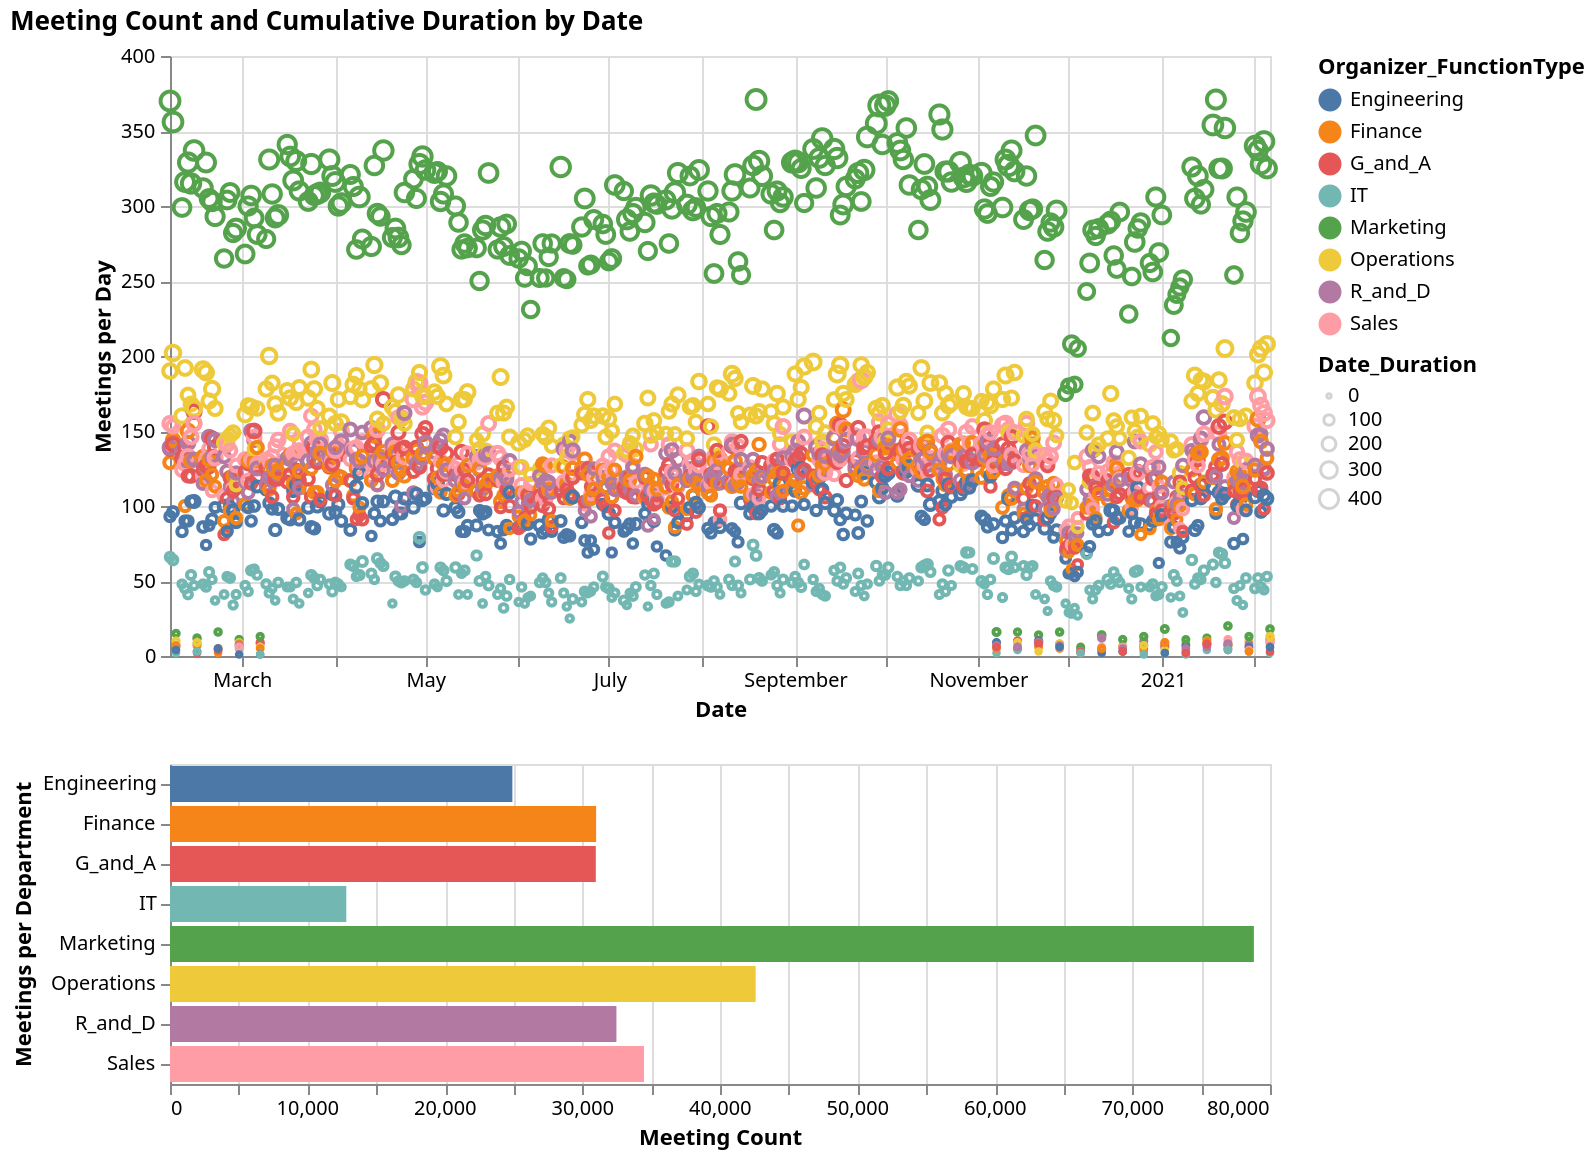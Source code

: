 {
  "$schema": "https://vega.github.io/schema/vega/v5.json",
  "background": "white",
  "padding": 5,
  "width": 550,
  "title": {
    "text": "Meeting Count and Cumulative Duration by Date",
    "anchor": "start"
  },
  "data": [
    {"name": "selector008_store"},
    {"name": "selector009_store"},
    {
      "name": "data-228683cdaafb32cda96406a80df2c484",
      "values": [
        {
          "StartDate": "4/2/2020",
          "Organizer_FunctionType": "Sales",
          "Date_Count": 140,
          "Date_Duration": 168.75
        },
        {
          "StartDate": "2/6/2020",
          "Organizer_FunctionType": "Operations",
          "Date_Count": 190,
          "Date_Duration": 193.5
        },
        {
          "StartDate": "4/2/2020",
          "Organizer_FunctionType": "Marketing",
          "Date_Count": 300,
          "Date_Duration": 330.25
        },
        {
          "StartDate": "4/2/2020",
          "Organizer_FunctionType": "Engineering",
          "Date_Count": 101,
          "Date_Duration": 97.75
        },
        {
          "StartDate": "2/6/2020",
          "Organizer_FunctionType": "Finance",
          "Date_Count": 129,
          "Date_Duration": 131.75
        },
        {
          "StartDate": "2/6/2020",
          "Organizer_FunctionType": "Marketing",
          "Date_Count": 370,
          "Date_Duration": 395
        },
        {
          "StartDate": "4/2/2020",
          "Organizer_FunctionType": "R_and_D",
          "Date_Count": 137,
          "Date_Duration": 165.5
        },
        {
          "StartDate": "2/6/2020",
          "Organizer_FunctionType": "G_and_A",
          "Date_Count": 138,
          "Date_Duration": 138.75
        },
        {
          "StartDate": "4/2/2020",
          "Organizer_FunctionType": "Finance",
          "Date_Count": 120,
          "Date_Duration": 123
        },
        {
          "StartDate": "2/6/2020",
          "Organizer_FunctionType": "IT",
          "Date_Count": 66,
          "Date_Duration": 58.5
        },
        {
          "StartDate": "4/2/2020",
          "Organizer_FunctionType": "Operations",
          "Date_Count": 171,
          "Date_Duration": 179.5
        },
        {
          "StartDate": "4/2/2020",
          "Organizer_FunctionType": "G_and_A",
          "Date_Count": 134,
          "Date_Duration": 134
        },
        {
          "StartDate": "2/6/2020",
          "Organizer_FunctionType": "R_and_D",
          "Date_Count": 139,
          "Date_Duration": 168.5
        },
        {
          "StartDate": "2/6/2020",
          "Organizer_FunctionType": "Engineering",
          "Date_Count": 93,
          "Date_Duration": 78.5
        },
        {
          "StartDate": "2/6/2020",
          "Organizer_FunctionType": "Sales",
          "Date_Count": 155,
          "Date_Duration": 179.5
        },
        {
          "StartDate": "4/2/2020",
          "Organizer_FunctionType": "IT",
          "Date_Count": 48,
          "Date_Duration": 39.75
        },
        {
          "StartDate": "4/3/2020",
          "Organizer_FunctionType": "Sales",
          "Date_Count": 150,
          "Date_Duration": 179.5
        },
        {
          "StartDate": "4/3/2020",
          "Organizer_FunctionType": "Marketing",
          "Date_Count": 302,
          "Date_Duration": 341.75
        },
        {
          "StartDate": "4/3/2020",
          "Organizer_FunctionType": "Engineering",
          "Date_Count": 90,
          "Date_Duration": 89.5
        },
        {
          "StartDate": "4/3/2020",
          "Organizer_FunctionType": "R_and_D",
          "Date_Count": 143,
          "Date_Duration": 159.5
        },
        {
          "StartDate": "4/3/2020",
          "Organizer_FunctionType": "Operations",
          "Date_Count": 156,
          "Date_Duration": 195.25
        },
        {
          "StartDate": "4/3/2020",
          "Organizer_FunctionType": "G_and_A",
          "Date_Count": 119,
          "Date_Duration": 123.25
        },
        {
          "StartDate": "4/3/2020",
          "Organizer_FunctionType": "Finance",
          "Date_Count": 119,
          "Date_Duration": 113.5
        },
        {
          "StartDate": "4/3/2020",
          "Organizer_FunctionType": "IT",
          "Date_Count": 46,
          "Date_Duration": 30.5
        },
        {
          "StartDate": "2/7/2020",
          "Organizer_FunctionType": "R_and_D",
          "Date_Count": 143,
          "Date_Duration": 142.25
        },
        {
          "StartDate": "2/7/2020",
          "Organizer_FunctionType": "Finance",
          "Date_Count": 144,
          "Date_Duration": 151.25
        },
        {
          "StartDate": "2/7/2020",
          "Organizer_FunctionType": "Engineering",
          "Date_Count": 96,
          "Date_Duration": 87.75
        },
        {
          "StartDate": "2/7/2020",
          "Organizer_FunctionType": "Operations",
          "Date_Count": 202,
          "Date_Duration": 224.25
        },
        {
          "StartDate": "2/7/2020",
          "Organizer_FunctionType": "Marketing",
          "Date_Count": 356,
          "Date_Duration": 389.5
        },
        {
          "StartDate": "2/7/2020",
          "Organizer_FunctionType": "Sales",
          "Date_Count": 153,
          "Date_Duration": 152.75
        },
        {
          "StartDate": "2/7/2020",
          "Organizer_FunctionType": "IT",
          "Date_Count": 64,
          "Date_Duration": 63.5
        },
        {
          "StartDate": "2/7/2020",
          "Organizer_FunctionType": "G_and_A",
          "Date_Count": 141,
          "Date_Duration": 163.75
        },
        {
          "StartDate": "4/6/2020",
          "Organizer_FunctionType": "Sales",
          "Date_Count": 131,
          "Date_Duration": 129.75
        },
        {
          "StartDate": "4/6/2020",
          "Organizer_FunctionType": "Marketing",
          "Date_Count": 321,
          "Date_Duration": 318.25
        },
        {
          "StartDate": "4/6/2020",
          "Organizer_FunctionType": "Operations",
          "Date_Count": 173,
          "Date_Duration": 181
        },
        {
          "StartDate": "4/6/2020",
          "Organizer_FunctionType": "R_and_D",
          "Date_Count": 151,
          "Date_Duration": 140.25
        },
        {
          "StartDate": "4/6/2020",
          "Organizer_FunctionType": "Finance",
          "Date_Count": 117,
          "Date_Duration": 119.5
        },
        {
          "StartDate": "4/6/2020",
          "Organizer_FunctionType": "G_and_A",
          "Date_Count": 117,
          "Date_Duration": 100.5
        },
        {
          "StartDate": "4/6/2020",
          "Organizer_FunctionType": "Engineering",
          "Date_Count": 84,
          "Date_Duration": 88.75
        },
        {
          "StartDate": "4/6/2020",
          "Organizer_FunctionType": "IT",
          "Date_Count": 61,
          "Date_Duration": 53
        },
        {
          "StartDate": "4/7/2020",
          "Organizer_FunctionType": "Sales",
          "Date_Count": 138,
          "Date_Duration": 173.5
        },
        {
          "StartDate": "4/7/2020",
          "Organizer_FunctionType": "Marketing",
          "Date_Count": 313,
          "Date_Duration": 321.25
        },
        {
          "StartDate": "4/7/2020",
          "Organizer_FunctionType": "Operations",
          "Date_Count": 181,
          "Date_Duration": 195
        },
        {
          "StartDate": "4/7/2020",
          "Organizer_FunctionType": "Engineering",
          "Date_Count": 106,
          "Date_Duration": 98
        },
        {
          "StartDate": "4/7/2020",
          "Organizer_FunctionType": "Finance",
          "Date_Count": 107,
          "Date_Duration": 100.75
        },
        {
          "StartDate": "4/7/2020",
          "Organizer_FunctionType": "G_and_A",
          "Date_Count": 105,
          "Date_Duration": 93.75
        },
        {
          "StartDate": "4/7/2020",
          "Organizer_FunctionType": "IT",
          "Date_Count": 60,
          "Date_Duration": 56
        },
        {
          "StartDate": "4/7/2020",
          "Organizer_FunctionType": "R_and_D",
          "Date_Count": 137,
          "Date_Duration": 140.5
        },
        {
          "StartDate": "2/8/2020",
          "Organizer_FunctionType": "G_and_A",
          "Date_Count": 7,
          "Date_Duration": 4.75
        },
        {
          "StartDate": "2/8/2020",
          "Organizer_FunctionType": "R_and_D",
          "Date_Count": 6,
          "Date_Duration": 3
        },
        {
          "StartDate": "2/8/2020",
          "Organizer_FunctionType": "Sales",
          "Date_Count": 7,
          "Date_Duration": 3.5
        },
        {
          "StartDate": "2/8/2020",
          "Organizer_FunctionType": "IT",
          "Date_Count": 2,
          "Date_Duration": 1
        },
        {
          "StartDate": "2/8/2020",
          "Organizer_FunctionType": "Marketing",
          "Date_Count": 15,
          "Date_Duration": 11.25
        },
        {
          "StartDate": "2/8/2020",
          "Organizer_FunctionType": "Operations",
          "Date_Count": 10,
          "Date_Duration": 8.25
        },
        {
          "StartDate": "2/8/2020",
          "Organizer_FunctionType": "Finance",
          "Date_Count": 7,
          "Date_Duration": 2.5
        },
        {
          "StartDate": "2/8/2020",
          "Organizer_FunctionType": "Engineering",
          "Date_Count": 4,
          "Date_Duration": 1.75
        },
        {
          "StartDate": "2/10/2020",
          "Organizer_FunctionType": "Sales",
          "Date_Count": 124,
          "Date_Duration": 139.25
        },
        {
          "StartDate": "2/10/2020",
          "Organizer_FunctionType": "Marketing",
          "Date_Count": 299,
          "Date_Duration": 305.25
        },
        {
          "StartDate": "2/10/2020",
          "Organizer_FunctionType": "Engineering",
          "Date_Count": 83,
          "Date_Duration": 80.5
        },
        {
          "StartDate": "2/10/2020",
          "Organizer_FunctionType": "Operations",
          "Date_Count": 160,
          "Date_Duration": 188.75
        },
        {
          "StartDate": "2/10/2020",
          "Organizer_FunctionType": "Finance",
          "Date_Count": 137,
          "Date_Duration": 125.25
        },
        {
          "StartDate": "2/10/2020",
          "Organizer_FunctionType": "R_and_D",
          "Date_Count": 137,
          "Date_Duration": 146.5
        },
        {
          "StartDate": "2/10/2020",
          "Organizer_FunctionType": "G_and_A",
          "Date_Count": 132,
          "Date_Duration": 133
        },
        {
          "StartDate": "2/10/2020",
          "Organizer_FunctionType": "IT",
          "Date_Count": 48,
          "Date_Duration": 37.25
        },
        {
          "StartDate": "4/8/2020",
          "Organizer_FunctionType": "Sales",
          "Date_Count": 139,
          "Date_Duration": 158.75
        },
        {
          "StartDate": "4/8/2020",
          "Organizer_FunctionType": "Marketing",
          "Date_Count": 271,
          "Date_Duration": 298.25
        },
        {
          "StartDate": "4/8/2020",
          "Organizer_FunctionType": "Operations",
          "Date_Count": 187,
          "Date_Duration": 180.75
        },
        {
          "StartDate": "4/8/2020",
          "Organizer_FunctionType": "Engineering",
          "Date_Count": 113,
          "Date_Duration": 118.5
        },
        {
          "StartDate": "4/8/2020",
          "Organizer_FunctionType": "G_and_A",
          "Date_Count": 91,
          "Date_Duration": 78.5
        },
        {
          "StartDate": "4/8/2020",
          "Organizer_FunctionType": "IT",
          "Date_Count": 53,
          "Date_Duration": 39
        },
        {
          "StartDate": "4/8/2020",
          "Organizer_FunctionType": "R_and_D",
          "Date_Count": 131,
          "Date_Duration": 119
        },
        {
          "StartDate": "4/8/2020",
          "Organizer_FunctionType": "Finance",
          "Date_Count": 125,
          "Date_Duration": 126
        },
        {
          "StartDate": "2/11/2020",
          "Organizer_FunctionType": "Operations",
          "Date_Count": 192,
          "Date_Duration": 197
        },
        {
          "StartDate": "2/11/2020",
          "Organizer_FunctionType": "IT",
          "Date_Count": 45,
          "Date_Duration": 49.75
        },
        {
          "StartDate": "2/11/2020",
          "Organizer_FunctionType": "Engineering",
          "Date_Count": 90,
          "Date_Duration": 77.75
        },
        {
          "StartDate": "2/11/2020",
          "Organizer_FunctionType": "Marketing",
          "Date_Count": 316,
          "Date_Duration": 350.75
        },
        {
          "StartDate": "2/11/2020",
          "Organizer_FunctionType": "Finance",
          "Date_Count": 100,
          "Date_Duration": 98.25
        },
        {
          "StartDate": "2/11/2020",
          "Organizer_FunctionType": "R_and_D",
          "Date_Count": 130,
          "Date_Duration": 137.5
        },
        {
          "StartDate": "2/11/2020",
          "Organizer_FunctionType": "Sales",
          "Date_Count": 128,
          "Date_Duration": 149.5
        },
        {
          "StartDate": "2/11/2020",
          "Organizer_FunctionType": "G_and_A",
          "Date_Count": 139,
          "Date_Duration": 137.75
        },
        {
          "StartDate": "4/9/2020",
          "Organizer_FunctionType": "Sales",
          "Date_Count": 126,
          "Date_Duration": 135.5
        },
        {
          "StartDate": "4/9/2020",
          "Organizer_FunctionType": "Marketing",
          "Date_Count": 306,
          "Date_Duration": 388
        },
        {
          "StartDate": "4/9/2020",
          "Organizer_FunctionType": "Operations",
          "Date_Count": 178,
          "Date_Duration": 161.5
        },
        {
          "StartDate": "4/9/2020",
          "Organizer_FunctionType": "Engineering",
          "Date_Count": 122,
          "Date_Duration": 103.75
        },
        {
          "StartDate": "4/9/2020",
          "Organizer_FunctionType": "G_and_A",
          "Date_Count": 94,
          "Date_Duration": 95
        },
        {
          "StartDate": "4/9/2020",
          "Organizer_FunctionType": "R_and_D",
          "Date_Count": 130,
          "Date_Duration": 141
        },
        {
          "StartDate": "4/9/2020",
          "Organizer_FunctionType": "Finance",
          "Date_Count": 99,
          "Date_Duration": 91.25
        },
        {
          "StartDate": "4/9/2020",
          "Organizer_FunctionType": "IT",
          "Date_Count": 54,
          "Date_Duration": 57
        },
        {
          "StartDate": "2/12/2020",
          "Organizer_FunctionType": "R_and_D",
          "Date_Count": 142,
          "Date_Duration": 163.25
        },
        {
          "StartDate": "2/12/2020",
          "Organizer_FunctionType": "Finance",
          "Date_Count": 150,
          "Date_Duration": 165.25
        },
        {
          "StartDate": "2/12/2020",
          "Organizer_FunctionType": "Marketing",
          "Date_Count": 329,
          "Date_Duration": 364.5
        },
        {
          "StartDate": "2/12/2020",
          "Organizer_FunctionType": "G_and_A",
          "Date_Count": 120,
          "Date_Duration": 118.75
        },
        {
          "StartDate": "2/12/2020",
          "Organizer_FunctionType": "Sales",
          "Date_Count": 133,
          "Date_Duration": 172
        },
        {
          "StartDate": "2/12/2020",
          "Organizer_FunctionType": "Operations",
          "Date_Count": 174,
          "Date_Duration": 167.75
        },
        {
          "StartDate": "2/12/2020",
          "Organizer_FunctionType": "IT",
          "Date_Count": 41,
          "Date_Duration": 46
        },
        {
          "StartDate": "2/12/2020",
          "Organizer_FunctionType": "Engineering",
          "Date_Count": 90,
          "Date_Duration": 76.5
        },
        {
          "StartDate": "4/10/2020",
          "Organizer_FunctionType": "Sales",
          "Date_Count": 143,
          "Date_Duration": 150
        },
        {
          "StartDate": "4/10/2020",
          "Organizer_FunctionType": "Marketing",
          "Date_Count": 278,
          "Date_Duration": 318
        },
        {
          "StartDate": "4/10/2020",
          "Organizer_FunctionType": "Engineering",
          "Date_Count": 102,
          "Date_Duration": 88.5
        },
        {
          "StartDate": "4/10/2020",
          "Organizer_FunctionType": "Operations",
          "Date_Count": 171,
          "Date_Duration": 202
        },
        {
          "StartDate": "4/10/2020",
          "Organizer_FunctionType": "R_and_D",
          "Date_Count": 149,
          "Date_Duration": 135
        },
        {
          "StartDate": "4/10/2020",
          "Organizer_FunctionType": "IT",
          "Date_Count": 63,
          "Date_Duration": 71.5
        },
        {
          "StartDate": "4/10/2020",
          "Organizer_FunctionType": "Finance",
          "Date_Count": 133,
          "Date_Duration": 140
        },
        {
          "StartDate": "4/10/2020",
          "Organizer_FunctionType": "G_and_A",
          "Date_Count": 91,
          "Date_Duration": 94
        },
        {
          "StartDate": "2/13/2020",
          "Organizer_FunctionType": "Sales",
          "Date_Count": 146,
          "Date_Duration": 175.5
        },
        {
          "StartDate": "2/13/2020",
          "Organizer_FunctionType": "Marketing",
          "Date_Count": 315,
          "Date_Duration": 374
        },
        {
          "StartDate": "2/13/2020",
          "Organizer_FunctionType": "R_and_D",
          "Date_Count": 131,
          "Date_Duration": 113.75
        },
        {
          "StartDate": "2/13/2020",
          "Organizer_FunctionType": "Engineering",
          "Date_Count": 103,
          "Date_Duration": 91
        },
        {
          "StartDate": "2/13/2020",
          "Organizer_FunctionType": "Operations",
          "Date_Count": 168,
          "Date_Duration": 171.25
        },
        {
          "StartDate": "2/13/2020",
          "Organizer_FunctionType": "Finance",
          "Date_Count": 130,
          "Date_Duration": 142.75
        },
        {
          "StartDate": "2/13/2020",
          "Organizer_FunctionType": "G_and_A",
          "Date_Count": 120,
          "Date_Duration": 134
        },
        {
          "StartDate": "2/13/2020",
          "Organizer_FunctionType": "IT",
          "Date_Count": 54,
          "Date_Duration": 53.25
        },
        {
          "StartDate": "4/13/2020",
          "Organizer_FunctionType": "Sales",
          "Date_Count": 120,
          "Date_Duration": 146.75
        },
        {
          "StartDate": "4/13/2020",
          "Organizer_FunctionType": "Marketing",
          "Date_Count": 273,
          "Date_Duration": 326.5
        },
        {
          "StartDate": "4/13/2020",
          "Organizer_FunctionType": "Operations",
          "Date_Count": 178,
          "Date_Duration": 199
        },
        {
          "StartDate": "4/13/2020",
          "Organizer_FunctionType": "Engineering",
          "Date_Count": 80,
          "Date_Duration": 63
        },
        {
          "StartDate": "4/13/2020",
          "Organizer_FunctionType": "Finance",
          "Date_Count": 117,
          "Date_Duration": 115
        },
        {
          "StartDate": "4/13/2020",
          "Organizer_FunctionType": "G_and_A",
          "Date_Count": 140,
          "Date_Duration": 124
        },
        {
          "StartDate": "4/13/2020",
          "Organizer_FunctionType": "R_and_D",
          "Date_Count": 152,
          "Date_Duration": 146.5
        },
        {
          "StartDate": "4/13/2020",
          "Organizer_FunctionType": "IT",
          "Date_Count": 55,
          "Date_Duration": 49
        },
        {
          "StartDate": "2/14/2020",
          "Organizer_FunctionType": "R_and_D",
          "Date_Count": 131,
          "Date_Duration": 136.75
        },
        {
          "StartDate": "2/14/2020",
          "Organizer_FunctionType": "G_and_A",
          "Date_Count": 163,
          "Date_Duration": 181.25
        },
        {
          "StartDate": "2/14/2020",
          "Organizer_FunctionType": "Marketing",
          "Date_Count": 337,
          "Date_Duration": 384.25
        },
        {
          "StartDate": "2/14/2020",
          "Organizer_FunctionType": "Finance",
          "Date_Count": 155,
          "Date_Duration": 149
        },
        {
          "StartDate": "2/14/2020",
          "Organizer_FunctionType": "Operations",
          "Date_Count": 165,
          "Date_Duration": 205.5
        },
        {
          "StartDate": "2/14/2020",
          "Organizer_FunctionType": "Sales",
          "Date_Count": 155,
          "Date_Duration": 184
        },
        {
          "StartDate": "2/14/2020",
          "Organizer_FunctionType": "IT",
          "Date_Count": 47,
          "Date_Duration": 37.25
        },
        {
          "StartDate": "2/14/2020",
          "Organizer_FunctionType": "Engineering",
          "Date_Count": 103,
          "Date_Duration": 121
        },
        {
          "StartDate": "4/14/2020",
          "Organizer_FunctionType": "Sales",
          "Date_Count": 127,
          "Date_Duration": 143.5
        },
        {
          "StartDate": "4/14/2020",
          "Organizer_FunctionType": "Marketing",
          "Date_Count": 327,
          "Date_Duration": 338.75
        },
        {
          "StartDate": "4/14/2020",
          "Organizer_FunctionType": "Operations",
          "Date_Count": 194,
          "Date_Duration": 216.25
        },
        {
          "StartDate": "4/14/2020",
          "Organizer_FunctionType": "Engineering",
          "Date_Count": 95,
          "Date_Duration": 81.75
        },
        {
          "StartDate": "4/14/2020",
          "Organizer_FunctionType": "Finance",
          "Date_Count": 147,
          "Date_Duration": 163.25
        },
        {
          "StartDate": "4/14/2020",
          "Organizer_FunctionType": "G_and_A",
          "Date_Count": 142,
          "Date_Duration": 138.25
        },
        {
          "StartDate": "4/14/2020",
          "Organizer_FunctionType": "R_and_D",
          "Date_Count": 130,
          "Date_Duration": 135.25
        },
        {
          "StartDate": "4/14/2020",
          "Organizer_FunctionType": "IT",
          "Date_Count": 51,
          "Date_Duration": 39.5
        },
        {
          "StartDate": "2/15/2020",
          "Organizer_FunctionType": "R_and_D",
          "Date_Count": 8,
          "Date_Duration": 5.5
        },
        {
          "StartDate": "2/15/2020",
          "Organizer_FunctionType": "G_and_A",
          "Date_Count": 2,
          "Date_Duration": 1
        },
        {
          "StartDate": "2/15/2020",
          "Organizer_FunctionType": "Sales",
          "Date_Count": 11,
          "Date_Duration": 5.75
        },
        {
          "StartDate": "2/15/2020",
          "Organizer_FunctionType": "Finance",
          "Date_Count": 7,
          "Date_Duration": 6.25
        },
        {
          "StartDate": "2/15/2020",
          "Organizer_FunctionType": "Marketing",
          "Date_Count": 12,
          "Date_Duration": 11
        },
        {
          "StartDate": "2/15/2020",
          "Organizer_FunctionType": "Engineering",
          "Date_Count": 3,
          "Date_Duration": 3
        },
        {
          "StartDate": "2/15/2020",
          "Organizer_FunctionType": "IT",
          "Date_Count": 3,
          "Date_Duration": 5.25
        },
        {
          "StartDate": "2/15/2020",
          "Organizer_FunctionType": "Operations",
          "Date_Count": 9,
          "Date_Duration": 8.5
        },
        {
          "StartDate": "2/17/2020",
          "Organizer_FunctionType": "Sales",
          "Date_Count": 120,
          "Date_Duration": 158.25
        },
        {
          "StartDate": "2/17/2020",
          "Organizer_FunctionType": "Marketing",
          "Date_Count": 312,
          "Date_Duration": 337.25
        },
        {
          "StartDate": "2/17/2020",
          "Organizer_FunctionType": "Finance",
          "Date_Count": 133,
          "Date_Duration": 130.25
        },
        {
          "StartDate": "2/17/2020",
          "Organizer_FunctionType": "Operations",
          "Date_Count": 191,
          "Date_Duration": 225.25
        },
        {
          "StartDate": "2/17/2020",
          "Organizer_FunctionType": "Engineering",
          "Date_Count": 86,
          "Date_Duration": 85.75
        },
        {
          "StartDate": "2/17/2020",
          "Organizer_FunctionType": "R_and_D",
          "Date_Count": 115,
          "Date_Duration": 113.5
        },
        {
          "StartDate": "2/17/2020",
          "Organizer_FunctionType": "G_and_A",
          "Date_Count": 124,
          "Date_Duration": 113.5
        },
        {
          "StartDate": "2/17/2020",
          "Organizer_FunctionType": "IT",
          "Date_Count": 48,
          "Date_Duration": 40.25
        },
        {
          "StartDate": "4/15/2020",
          "Organizer_FunctionType": "Sales",
          "Date_Count": 151,
          "Date_Duration": 190
        },
        {
          "StartDate": "4/15/2020",
          "Organizer_FunctionType": "Marketing",
          "Date_Count": 295,
          "Date_Duration": 332.25
        },
        {
          "StartDate": "4/15/2020",
          "Organizer_FunctionType": "Operations",
          "Date_Count": 158,
          "Date_Duration": 174.5
        },
        {
          "StartDate": "4/15/2020",
          "Organizer_FunctionType": "Engineering",
          "Date_Count": 103,
          "Date_Duration": 93.25
        },
        {
          "StartDate": "4/15/2020",
          "Organizer_FunctionType": "Finance",
          "Date_Count": 114,
          "Date_Duration": 106.75
        },
        {
          "StartDate": "4/15/2020",
          "Organizer_FunctionType": "R_and_D",
          "Date_Count": 114,
          "Date_Duration": 107.75
        },
        {
          "StartDate": "4/15/2020",
          "Organizer_FunctionType": "G_and_A",
          "Date_Count": 121,
          "Date_Duration": 134.75
        },
        {
          "StartDate": "4/15/2020",
          "Organizer_FunctionType": "IT",
          "Date_Count": 65,
          "Date_Duration": 68
        },
        {
          "StartDate": "2/18/2020",
          "Organizer_FunctionType": "Operations",
          "Date_Count": 189,
          "Date_Duration": 200.75
        },
        {
          "StartDate": "2/18/2020",
          "Organizer_FunctionType": "Marketing",
          "Date_Count": 329,
          "Date_Duration": 353.75
        },
        {
          "StartDate": "2/18/2020",
          "Organizer_FunctionType": "IT",
          "Date_Count": 46,
          "Date_Duration": 44.75
        },
        {
          "StartDate": "2/18/2020",
          "Organizer_FunctionType": "R_and_D",
          "Date_Count": 125,
          "Date_Duration": 123.5
        },
        {
          "StartDate": "2/18/2020",
          "Organizer_FunctionType": "Sales",
          "Date_Count": 131,
          "Date_Duration": 148.75
        },
        {
          "StartDate": "2/18/2020",
          "Organizer_FunctionType": "Finance",
          "Date_Count": 117,
          "Date_Duration": 107
        },
        {
          "StartDate": "2/18/2020",
          "Organizer_FunctionType": "Engineering",
          "Date_Count": 74,
          "Date_Duration": 58.5
        },
        {
          "StartDate": "2/18/2020",
          "Organizer_FunctionType": "G_and_A",
          "Date_Count": 127,
          "Date_Duration": 135.25
        },
        {
          "StartDate": "4/16/2020",
          "Organizer_FunctionType": "Marketing",
          "Date_Count": 293,
          "Date_Duration": 299.5
        },
        {
          "StartDate": "4/16/2020",
          "Organizer_FunctionType": "Sales",
          "Date_Count": 129,
          "Date_Duration": 181.25
        },
        {
          "StartDate": "4/16/2020",
          "Organizer_FunctionType": "Operations",
          "Date_Count": 182,
          "Date_Duration": 191.75
        },
        {
          "StartDate": "4/16/2020",
          "Organizer_FunctionType": "Engineering",
          "Date_Count": 90,
          "Date_Duration": 72.5
        },
        {
          "StartDate": "4/16/2020",
          "Organizer_FunctionType": "Finance",
          "Date_Count": 133,
          "Date_Duration": 144.5
        },
        {
          "StartDate": "4/16/2020",
          "Organizer_FunctionType": "IT",
          "Date_Count": 62,
          "Date_Duration": 50.75
        },
        {
          "StartDate": "4/16/2020",
          "Organizer_FunctionType": "G_and_A",
          "Date_Count": 127,
          "Date_Duration": 113.5
        },
        {
          "StartDate": "4/16/2020",
          "Organizer_FunctionType": "R_and_D",
          "Date_Count": 131,
          "Date_Duration": 135.25
        },
        {
          "StartDate": "2/19/2020",
          "Organizer_FunctionType": "Marketing",
          "Date_Count": 305,
          "Date_Duration": 311.5
        },
        {
          "StartDate": "2/19/2020",
          "Organizer_FunctionType": "G_and_A",
          "Date_Count": 126,
          "Date_Duration": 121.25
        },
        {
          "StartDate": "2/19/2020",
          "Organizer_FunctionType": "IT",
          "Date_Count": 56,
          "Date_Duration": 52
        },
        {
          "StartDate": "2/19/2020",
          "Organizer_FunctionType": "Operations",
          "Date_Count": 170,
          "Date_Duration": 181.25
        },
        {
          "StartDate": "2/19/2020",
          "Organizer_FunctionType": "R_and_D",
          "Date_Count": 146,
          "Date_Duration": 154.25
        },
        {
          "StartDate": "2/19/2020",
          "Organizer_FunctionType": "Sales",
          "Date_Count": 138,
          "Date_Duration": 138.25
        },
        {
          "StartDate": "2/19/2020",
          "Organizer_FunctionType": "Finance",
          "Date_Count": 131,
          "Date_Duration": 130.5
        },
        {
          "StartDate": "2/19/2020",
          "Organizer_FunctionType": "Engineering",
          "Date_Count": 87,
          "Date_Duration": 68.75
        },
        {
          "StartDate": "4/17/2020",
          "Organizer_FunctionType": "Sales",
          "Date_Count": 128,
          "Date_Duration": 156
        },
        {
          "StartDate": "4/17/2020",
          "Organizer_FunctionType": "Marketing",
          "Date_Count": 337,
          "Date_Duration": 376.5
        },
        {
          "StartDate": "4/17/2020",
          "Organizer_FunctionType": "Operations",
          "Date_Count": 155,
          "Date_Duration": 151.25
        },
        {
          "StartDate": "4/17/2020",
          "Organizer_FunctionType": "Engineering",
          "Date_Count": 103,
          "Date_Duration": 87.5
        },
        {
          "StartDate": "4/17/2020",
          "Organizer_FunctionType": "Finance",
          "Date_Count": 136,
          "Date_Duration": 140
        },
        {
          "StartDate": "4/17/2020",
          "Organizer_FunctionType": "G_and_A",
          "Date_Count": 171,
          "Date_Duration": 173
        },
        {
          "StartDate": "4/17/2020",
          "Organizer_FunctionType": "IT",
          "Date_Count": 60,
          "Date_Duration": 56.5
        },
        {
          "StartDate": "4/17/2020",
          "Organizer_FunctionType": "R_and_D",
          "Date_Count": 124,
          "Date_Duration": 120.5
        },
        {
          "StartDate": "2/20/2020",
          "Organizer_FunctionType": "Finance",
          "Date_Count": 121,
          "Date_Duration": 99.25
        },
        {
          "StartDate": "2/20/2020",
          "Organizer_FunctionType": "G_and_A",
          "Date_Count": 145,
          "Date_Duration": 153.25
        },
        {
          "StartDate": "2/20/2020",
          "Organizer_FunctionType": "Marketing",
          "Date_Count": 303,
          "Date_Duration": 333.5
        },
        {
          "StartDate": "2/20/2020",
          "Organizer_FunctionType": "IT",
          "Date_Count": 51,
          "Date_Duration": 36.75
        },
        {
          "StartDate": "2/20/2020",
          "Organizer_FunctionType": "Operations",
          "Date_Count": 178,
          "Date_Duration": 216
        },
        {
          "StartDate": "2/20/2020",
          "Organizer_FunctionType": "R_and_D",
          "Date_Count": 133,
          "Date_Duration": 131.75
        },
        {
          "StartDate": "2/20/2020",
          "Organizer_FunctionType": "Sales",
          "Date_Count": 110,
          "Date_Duration": 107.75
        },
        {
          "StartDate": "2/20/2020",
          "Organizer_FunctionType": "Engineering",
          "Date_Count": 91,
          "Date_Duration": 90.75
        },
        {
          "StartDate": "4/20/2020",
          "Organizer_FunctionType": "Sales",
          "Date_Count": 138,
          "Date_Duration": 161.75
        },
        {
          "StartDate": "4/20/2020",
          "Organizer_FunctionType": "Marketing",
          "Date_Count": 279,
          "Date_Duration": 320.5
        },
        {
          "StartDate": "4/20/2020",
          "Organizer_FunctionType": "Operations",
          "Date_Count": 166,
          "Date_Duration": 183
        },
        {
          "StartDate": "4/20/2020",
          "Organizer_FunctionType": "Engineering",
          "Date_Count": 91,
          "Date_Duration": 77.75
        },
        {
          "StartDate": "4/20/2020",
          "Organizer_FunctionType": "Finance",
          "Date_Count": 117,
          "Date_Duration": 118.5
        },
        {
          "StartDate": "4/20/2020",
          "Organizer_FunctionType": "IT",
          "Date_Count": 35,
          "Date_Duration": 24.5
        },
        {
          "StartDate": "4/20/2020",
          "Organizer_FunctionType": "G_and_A",
          "Date_Count": 135,
          "Date_Duration": 128.25
        },
        {
          "StartDate": "4/20/2020",
          "Organizer_FunctionType": "R_and_D",
          "Date_Count": 141,
          "Date_Duration": 147.25
        },
        {
          "StartDate": "2/21/2020",
          "Organizer_FunctionType": "Marketing",
          "Date_Count": 293,
          "Date_Duration": 325.25
        },
        {
          "StartDate": "2/21/2020",
          "Organizer_FunctionType": "Engineering",
          "Date_Count": 99,
          "Date_Duration": 73
        },
        {
          "StartDate": "2/21/2020",
          "Organizer_FunctionType": "G_and_A",
          "Date_Count": 139,
          "Date_Duration": 153.25
        },
        {
          "StartDate": "2/21/2020",
          "Organizer_FunctionType": "R_and_D",
          "Date_Count": 144,
          "Date_Duration": 152.5
        },
        {
          "StartDate": "2/21/2020",
          "Organizer_FunctionType": "Sales",
          "Date_Count": 132,
          "Date_Duration": 175
        },
        {
          "StartDate": "2/21/2020",
          "Organizer_FunctionType": "Operations",
          "Date_Count": 165,
          "Date_Duration": 178.75
        },
        {
          "StartDate": "2/21/2020",
          "Organizer_FunctionType": "Finance",
          "Date_Count": 113,
          "Date_Duration": 91.25
        },
        {
          "StartDate": "2/21/2020",
          "Organizer_FunctionType": "IT",
          "Date_Count": 37,
          "Date_Duration": 26.75
        },
        {
          "StartDate": "4/21/2020",
          "Organizer_FunctionType": "Sales",
          "Date_Count": 139,
          "Date_Duration": 150.5
        },
        {
          "StartDate": "4/21/2020",
          "Organizer_FunctionType": "Marketing",
          "Date_Count": 285,
          "Date_Duration": 349.5
        },
        {
          "StartDate": "4/21/2020",
          "Organizer_FunctionType": "Operations",
          "Date_Count": 163,
          "Date_Duration": 171.25
        },
        {
          "StartDate": "4/21/2020",
          "Organizer_FunctionType": "Engineering",
          "Date_Count": 106,
          "Date_Duration": 119.25
        },
        {
          "StartDate": "4/21/2020",
          "Organizer_FunctionType": "R_and_D",
          "Date_Count": 133,
          "Date_Duration": 148.75
        },
        {
          "StartDate": "4/21/2020",
          "Organizer_FunctionType": "Finance",
          "Date_Count": 136,
          "Date_Duration": 145.75
        },
        {
          "StartDate": "4/21/2020",
          "Organizer_FunctionType": "G_and_A",
          "Date_Count": 129,
          "Date_Duration": 124.25
        },
        {
          "StartDate": "4/21/2020",
          "Organizer_FunctionType": "IT",
          "Date_Count": 53,
          "Date_Duration": 55.25
        },
        {
          "StartDate": "2/22/2020",
          "Organizer_FunctionType": "Operations",
          "Date_Count": 5,
          "Date_Duration": 7.25
        },
        {
          "StartDate": "2/22/2020",
          "Organizer_FunctionType": "Marketing",
          "Date_Count": 16,
          "Date_Duration": 12.5
        },
        {
          "StartDate": "2/22/2020",
          "Organizer_FunctionType": "IT",
          "Date_Count": 4,
          "Date_Duration": 3.25
        },
        {
          "StartDate": "2/22/2020",
          "Organizer_FunctionType": "R_and_D",
          "Date_Count": 5,
          "Date_Duration": 4.5
        },
        {
          "StartDate": "2/22/2020",
          "Organizer_FunctionType": "Sales",
          "Date_Count": 4,
          "Date_Duration": 3.25
        },
        {
          "StartDate": "2/22/2020",
          "Organizer_FunctionType": "Finance",
          "Date_Count": 2,
          "Date_Duration": 1.75
        },
        {
          "StartDate": "2/22/2020",
          "Organizer_FunctionType": "G_and_A",
          "Date_Count": 4,
          "Date_Duration": 1.25
        },
        {
          "StartDate": "2/22/2020",
          "Organizer_FunctionType": "Engineering",
          "Date_Count": 5,
          "Date_Duration": 2.5
        },
        {
          "StartDate": "2/24/2020",
          "Organizer_FunctionType": "Sales",
          "Date_Count": 107,
          "Date_Duration": 132.75
        },
        {
          "StartDate": "2/24/2020",
          "Organizer_FunctionType": "R_and_D",
          "Date_Count": 133,
          "Date_Duration": 132.75
        },
        {
          "StartDate": "2/24/2020",
          "Organizer_FunctionType": "Marketing",
          "Date_Count": 265,
          "Date_Duration": 292.25
        },
        {
          "StartDate": "2/24/2020",
          "Organizer_FunctionType": "Operations",
          "Date_Count": 142,
          "Date_Duration": 157.25
        },
        {
          "StartDate": "2/24/2020",
          "Organizer_FunctionType": "Engineering",
          "Date_Count": 100,
          "Date_Duration": 109
        },
        {
          "StartDate": "2/24/2020",
          "Organizer_FunctionType": "IT",
          "Date_Count": 41,
          "Date_Duration": 32.25
        },
        {
          "StartDate": "2/24/2020",
          "Organizer_FunctionType": "G_and_A",
          "Date_Count": 81,
          "Date_Duration": 82.25
        },
        {
          "StartDate": "2/24/2020",
          "Organizer_FunctionType": "Finance",
          "Date_Count": 90,
          "Date_Duration": 93
        },
        {
          "StartDate": "4/22/2020",
          "Organizer_FunctionType": "Sales",
          "Date_Count": 159,
          "Date_Duration": 164.25
        },
        {
          "StartDate": "4/22/2020",
          "Organizer_FunctionType": "IT",
          "Date_Count": 50,
          "Date_Duration": 45
        },
        {
          "StartDate": "4/22/2020",
          "Organizer_FunctionType": "Marketing",
          "Date_Count": 279,
          "Date_Duration": 344.25
        },
        {
          "StartDate": "4/22/2020",
          "Organizer_FunctionType": "Operations",
          "Date_Count": 174,
          "Date_Duration": 190.25
        },
        {
          "StartDate": "4/22/2020",
          "Organizer_FunctionType": "Engineering",
          "Date_Count": 95,
          "Date_Duration": 93.5
        },
        {
          "StartDate": "4/22/2020",
          "Organizer_FunctionType": "G_and_A",
          "Date_Count": 149,
          "Date_Duration": 150.5
        },
        {
          "StartDate": "4/22/2020",
          "Organizer_FunctionType": "Finance",
          "Date_Count": 129,
          "Date_Duration": 123
        },
        {
          "StartDate": "4/22/2020",
          "Organizer_FunctionType": "R_and_D",
          "Date_Count": 122,
          "Date_Duration": 132.75
        },
        {
          "StartDate": "2/25/2020",
          "Organizer_FunctionType": "Finance",
          "Date_Count": 84,
          "Date_Duration": 84.5
        },
        {
          "StartDate": "2/25/2020",
          "Organizer_FunctionType": "Marketing",
          "Date_Count": 304,
          "Date_Duration": 309.25
        },
        {
          "StartDate": "2/25/2020",
          "Organizer_FunctionType": "G_and_A",
          "Date_Count": 105,
          "Date_Duration": 114
        },
        {
          "StartDate": "2/25/2020",
          "Organizer_FunctionType": "R_and_D",
          "Date_Count": 123,
          "Date_Duration": 137
        },
        {
          "StartDate": "2/25/2020",
          "Organizer_FunctionType": "Operations",
          "Date_Count": 145,
          "Date_Duration": 142.5
        },
        {
          "StartDate": "2/25/2020",
          "Organizer_FunctionType": "IT",
          "Date_Count": 53,
          "Date_Duration": 40
        },
        {
          "StartDate": "2/25/2020",
          "Organizer_FunctionType": "Engineering",
          "Date_Count": 83,
          "Date_Duration": 71.5
        },
        {
          "StartDate": "2/25/2020",
          "Organizer_FunctionType": "Sales",
          "Date_Count": 141,
          "Date_Duration": 166.25
        },
        {
          "StartDate": "4/23/2020",
          "Organizer_FunctionType": "Sales",
          "Date_Count": 159,
          "Date_Duration": 187.75
        },
        {
          "StartDate": "4/23/2020",
          "Organizer_FunctionType": "Marketing",
          "Date_Count": 274,
          "Date_Duration": 296.75
        },
        {
          "StartDate": "4/23/2020",
          "Organizer_FunctionType": "Engineering",
          "Date_Count": 95,
          "Date_Duration": 90
        },
        {
          "StartDate": "4/23/2020",
          "Organizer_FunctionType": "Operations",
          "Date_Count": 158,
          "Date_Duration": 168.75
        },
        {
          "StartDate": "4/23/2020",
          "Organizer_FunctionType": "Finance",
          "Date_Count": 124,
          "Date_Duration": 118.75
        },
        {
          "StartDate": "4/23/2020",
          "Organizer_FunctionType": "R_and_D",
          "Date_Count": 100,
          "Date_Duration": 109.5
        },
        {
          "StartDate": "4/23/2020",
          "Organizer_FunctionType": "IT",
          "Date_Count": 49,
          "Date_Duration": 52.75
        },
        {
          "StartDate": "4/23/2020",
          "Organizer_FunctionType": "G_and_A",
          "Date_Count": 138,
          "Date_Duration": 141.5
        },
        {
          "StartDate": "2/26/2020",
          "Organizer_FunctionType": "Operations",
          "Date_Count": 147,
          "Date_Duration": 150.75
        },
        {
          "StartDate": "2/26/2020",
          "Organizer_FunctionType": "Sales",
          "Date_Count": 137,
          "Date_Duration": 154
        },
        {
          "StartDate": "2/26/2020",
          "Organizer_FunctionType": "IT",
          "Date_Count": 52,
          "Date_Duration": 47.5
        },
        {
          "StartDate": "2/26/2020",
          "Organizer_FunctionType": "Marketing",
          "Date_Count": 309,
          "Date_Duration": 313.5
        },
        {
          "StartDate": "2/26/2020",
          "Organizer_FunctionType": "R_and_D",
          "Date_Count": 113,
          "Date_Duration": 111.25
        },
        {
          "StartDate": "2/26/2020",
          "Organizer_FunctionType": "G_and_A",
          "Date_Count": 119,
          "Date_Duration": 127
        },
        {
          "StartDate": "2/26/2020",
          "Organizer_FunctionType": "Engineering",
          "Date_Count": 99,
          "Date_Duration": 106.5
        },
        {
          "StartDate": "2/26/2020",
          "Organizer_FunctionType": "Finance",
          "Date_Count": 97,
          "Date_Duration": 112.5
        },
        {
          "StartDate": "4/24/2020",
          "Organizer_FunctionType": "Sales",
          "Date_Count": 133,
          "Date_Duration": 185
        },
        {
          "StartDate": "4/24/2020",
          "Organizer_FunctionType": "Marketing",
          "Date_Count": 309,
          "Date_Duration": 338
        },
        {
          "StartDate": "4/24/2020",
          "Organizer_FunctionType": "Operations",
          "Date_Count": 155,
          "Date_Duration": 164
        },
        {
          "StartDate": "4/24/2020",
          "Organizer_FunctionType": "R_and_D",
          "Date_Count": 162,
          "Date_Duration": 151.5
        },
        {
          "StartDate": "4/24/2020",
          "Organizer_FunctionType": "Engineering",
          "Date_Count": 105,
          "Date_Duration": 94.5
        },
        {
          "StartDate": "4/24/2020",
          "Organizer_FunctionType": "G_and_A",
          "Date_Count": 139,
          "Date_Duration": 139.75
        },
        {
          "StartDate": "4/24/2020",
          "Organizer_FunctionType": "Finance",
          "Date_Count": 120,
          "Date_Duration": 125.75
        },
        {
          "StartDate": "4/24/2020",
          "Organizer_FunctionType": "IT",
          "Date_Count": 50,
          "Date_Duration": 44.5
        },
        {
          "StartDate": "2/27/2020",
          "Organizer_FunctionType": "IT",
          "Date_Count": 34,
          "Date_Duration": 37.75
        },
        {
          "StartDate": "2/27/2020",
          "Organizer_FunctionType": "R_and_D",
          "Date_Count": 103,
          "Date_Duration": 106.75
        },
        {
          "StartDate": "2/27/2020",
          "Organizer_FunctionType": "Operations",
          "Date_Count": 149,
          "Date_Duration": 158.25
        },
        {
          "StartDate": "2/27/2020",
          "Organizer_FunctionType": "Marketing",
          "Date_Count": 282,
          "Date_Duration": 288.75
        },
        {
          "StartDate": "2/27/2020",
          "Organizer_FunctionType": "Engineering",
          "Date_Count": 97,
          "Date_Duration": 96.75
        },
        {
          "StartDate": "2/27/2020",
          "Organizer_FunctionType": "Sales",
          "Date_Count": 112,
          "Date_Duration": 128.75
        },
        {
          "StartDate": "2/27/2020",
          "Organizer_FunctionType": "G_and_A",
          "Date_Count": 110,
          "Date_Duration": 117
        },
        {
          "StartDate": "2/27/2020",
          "Organizer_FunctionType": "Finance",
          "Date_Count": 120,
          "Date_Duration": 131.25
        },
        {
          "StartDate": "2/28/2020",
          "Organizer_FunctionType": "G_and_A",
          "Date_Count": 112,
          "Date_Duration": 116
        },
        {
          "StartDate": "2/28/2020",
          "Organizer_FunctionType": "Operations",
          "Date_Count": 114,
          "Date_Duration": 111.75
        },
        {
          "StartDate": "2/28/2020",
          "Organizer_FunctionType": "R_and_D",
          "Date_Count": 122,
          "Date_Duration": 125.5
        },
        {
          "StartDate": "2/28/2020",
          "Organizer_FunctionType": "Marketing",
          "Date_Count": 285,
          "Date_Duration": 347
        },
        {
          "StartDate": "2/28/2020",
          "Organizer_FunctionType": "Engineering",
          "Date_Count": 89,
          "Date_Duration": 80.25
        },
        {
          "StartDate": "2/28/2020",
          "Organizer_FunctionType": "Finance",
          "Date_Count": 92,
          "Date_Duration": 101.25
        },
        {
          "StartDate": "2/28/2020",
          "Organizer_FunctionType": "IT",
          "Date_Count": 41,
          "Date_Duration": 37.5
        },
        {
          "StartDate": "2/28/2020",
          "Organizer_FunctionType": "Sales",
          "Date_Count": 127,
          "Date_Duration": 137.25
        },
        {
          "StartDate": "4/27/2020",
          "Organizer_FunctionType": "Sales",
          "Date_Count": 171,
          "Date_Duration": 195.25
        },
        {
          "StartDate": "4/27/2020",
          "Organizer_FunctionType": "Marketing",
          "Date_Count": 318,
          "Date_Duration": 307
        },
        {
          "StartDate": "4/27/2020",
          "Organizer_FunctionType": "Engineering",
          "Date_Count": 99,
          "Date_Duration": 103
        },
        {
          "StartDate": "4/27/2020",
          "Organizer_FunctionType": "Operations",
          "Date_Count": 178,
          "Date_Duration": 176.75
        },
        {
          "StartDate": "4/27/2020",
          "Organizer_FunctionType": "R_and_D",
          "Date_Count": 109,
          "Date_Duration": 103.5
        },
        {
          "StartDate": "4/27/2020",
          "Organizer_FunctionType": "G_and_A",
          "Date_Count": 123,
          "Date_Duration": 117.5
        },
        {
          "StartDate": "4/27/2020",
          "Organizer_FunctionType": "Finance",
          "Date_Count": 132,
          "Date_Duration": 156.25
        },
        {
          "StartDate": "4/27/2020",
          "Organizer_FunctionType": "IT",
          "Date_Count": 51,
          "Date_Duration": 50.5
        },
        {
          "StartDate": "2/29/2020",
          "Organizer_FunctionType": "Marketing",
          "Date_Count": 11,
          "Date_Duration": 10.25
        },
        {
          "StartDate": "2/29/2020",
          "Organizer_FunctionType": "IT",
          "Date_Count": 5,
          "Date_Duration": 4.75
        },
        {
          "StartDate": "2/29/2020",
          "Organizer_FunctionType": "Operations",
          "Date_Count": 9,
          "Date_Duration": 4.5
        },
        {
          "StartDate": "2/29/2020",
          "Organizer_FunctionType": "Finance",
          "Date_Count": 8,
          "Date_Duration": 6.25
        },
        {
          "StartDate": "2/29/2020",
          "Organizer_FunctionType": "R_and_D",
          "Date_Count": 7,
          "Date_Duration": 7.25
        },
        {
          "StartDate": "2/29/2020",
          "Organizer_FunctionType": "Sales",
          "Date_Count": 6,
          "Date_Duration": 6.25
        },
        {
          "StartDate": "2/29/2020",
          "Organizer_FunctionType": "Engineering",
          "Date_Count": 1,
          "Date_Duration": 0.5
        },
        {
          "StartDate": "3/2/2020",
          "Organizer_FunctionType": "Sales",
          "Date_Count": 131,
          "Date_Duration": 162.75
        },
        {
          "StartDate": "3/2/2020",
          "Organizer_FunctionType": "Marketing",
          "Date_Count": 268,
          "Date_Duration": 307.75
        },
        {
          "StartDate": "3/2/2020",
          "Organizer_FunctionType": "Operations",
          "Date_Count": 161,
          "Date_Duration": 199.75
        },
        {
          "StartDate": "3/2/2020",
          "Organizer_FunctionType": "Engineering",
          "Date_Count": 101,
          "Date_Duration": 113.5
        },
        {
          "StartDate": "3/2/2020",
          "Organizer_FunctionType": "R_and_D",
          "Date_Count": 116,
          "Date_Duration": 96.75
        },
        {
          "StartDate": "3/2/2020",
          "Organizer_FunctionType": "Finance",
          "Date_Count": 101,
          "Date_Duration": 109.75
        },
        {
          "StartDate": "3/2/2020",
          "Organizer_FunctionType": "G_and_A",
          "Date_Count": 123,
          "Date_Duration": 110
        },
        {
          "StartDate": "3/2/2020",
          "Organizer_FunctionType": "IT",
          "Date_Count": 47,
          "Date_Duration": 40
        },
        {
          "StartDate": "4/28/2020",
          "Organizer_FunctionType": "Sales",
          "Date_Count": 182,
          "Date_Duration": 206
        },
        {
          "StartDate": "4/28/2020",
          "Organizer_FunctionType": "Marketing",
          "Date_Count": 305,
          "Date_Duration": 319
        },
        {
          "StartDate": "4/28/2020",
          "Organizer_FunctionType": "Operations",
          "Date_Count": 183,
          "Date_Duration": 194.5
        },
        {
          "StartDate": "4/28/2020",
          "Organizer_FunctionType": "Engineering",
          "Date_Count": 108,
          "Date_Duration": 96.25
        },
        {
          "StartDate": "4/28/2020",
          "Organizer_FunctionType": "Finance",
          "Date_Count": 137,
          "Date_Duration": 131.25
        },
        {
          "StartDate": "4/28/2020",
          "Organizer_FunctionType": "IT",
          "Date_Count": 49,
          "Date_Duration": 42.5
        },
        {
          "StartDate": "4/28/2020",
          "Organizer_FunctionType": "G_and_A",
          "Date_Count": 139,
          "Date_Duration": 137.75
        },
        {
          "StartDate": "4/28/2020",
          "Organizer_FunctionType": "R_and_D",
          "Date_Count": 128,
          "Date_Duration": 142.5
        },
        {
          "StartDate": "3/3/2020",
          "Organizer_FunctionType": "G_and_A",
          "Date_Count": 128,
          "Date_Duration": 114.25
        },
        {
          "StartDate": "3/3/2020",
          "Organizer_FunctionType": "Finance",
          "Date_Count": 130,
          "Date_Duration": 120.5
        },
        {
          "StartDate": "3/3/2020",
          "Organizer_FunctionType": "Operations",
          "Date_Count": 167,
          "Date_Duration": 163.75
        },
        {
          "StartDate": "3/3/2020",
          "Organizer_FunctionType": "Sales",
          "Date_Count": 117,
          "Date_Duration": 142
        },
        {
          "StartDate": "3/3/2020",
          "Organizer_FunctionType": "Engineering",
          "Date_Count": 99,
          "Date_Duration": 81.25
        },
        {
          "StartDate": "3/3/2020",
          "Organizer_FunctionType": "Marketing",
          "Date_Count": 300,
          "Date_Duration": 326.75
        },
        {
          "StartDate": "3/3/2020",
          "Organizer_FunctionType": "R_and_D",
          "Date_Count": 109,
          "Date_Duration": 118
        },
        {
          "StartDate": "3/3/2020",
          "Organizer_FunctionType": "IT",
          "Date_Count": 43,
          "Date_Duration": 41.5
        },
        {
          "StartDate": "4/29/2020",
          "Organizer_FunctionType": "Sales",
          "Date_Count": 182,
          "Date_Duration": 210.25
        },
        {
          "StartDate": "4/29/2020",
          "Organizer_FunctionType": "Marketing",
          "Date_Count": 328,
          "Date_Duration": 364.25
        },
        {
          "StartDate": "4/29/2020",
          "Organizer_FunctionType": "Engineering",
          "Date_Count": 76,
          "Date_Duration": 68
        },
        {
          "StartDate": "4/29/2020",
          "Organizer_FunctionType": "Operations",
          "Date_Count": 189,
          "Date_Duration": 183.25
        },
        {
          "StartDate": "4/29/2020",
          "Organizer_FunctionType": "Finance",
          "Date_Count": 128,
          "Date_Duration": 128
        },
        {
          "StartDate": "4/29/2020",
          "Organizer_FunctionType": "R_and_D",
          "Date_Count": 128,
          "Date_Duration": 129.25
        },
        {
          "StartDate": "4/29/2020",
          "Organizer_FunctionType": "G_and_A",
          "Date_Count": 126,
          "Date_Duration": 136.25
        },
        {
          "StartDate": "4/29/2020",
          "Organizer_FunctionType": "IT",
          "Date_Count": 79,
          "Date_Duration": 76.5
        },
        {
          "StartDate": "3/4/2020",
          "Organizer_FunctionType": "Finance",
          "Date_Count": 132,
          "Date_Duration": 125.5
        },
        {
          "StartDate": "3/4/2020",
          "Organizer_FunctionType": "Operations",
          "Date_Count": 166,
          "Date_Duration": 193
        },
        {
          "StartDate": "3/4/2020",
          "Organizer_FunctionType": "G_and_A",
          "Date_Count": 115,
          "Date_Duration": 103.25
        },
        {
          "StartDate": "3/4/2020",
          "Organizer_FunctionType": "Sales",
          "Date_Count": 131,
          "Date_Duration": 149.25
        },
        {
          "StartDate": "3/4/2020",
          "Organizer_FunctionType": "Marketing",
          "Date_Count": 307,
          "Date_Duration": 342.25
        },
        {
          "StartDate": "3/4/2020",
          "Organizer_FunctionType": "R_and_D",
          "Date_Count": 150,
          "Date_Duration": 148
        },
        {
          "StartDate": "3/4/2020",
          "Organizer_FunctionType": "Engineering",
          "Date_Count": 90,
          "Date_Duration": 80.25
        },
        {
          "StartDate": "3/4/2020",
          "Organizer_FunctionType": "IT",
          "Date_Count": 57,
          "Date_Duration": 55
        },
        {
          "StartDate": "4/30/2020",
          "Organizer_FunctionType": "Sales",
          "Date_Count": 166,
          "Date_Duration": 184.25
        },
        {
          "StartDate": "4/30/2020",
          "Organizer_FunctionType": "Marketing",
          "Date_Count": 333,
          "Date_Duration": 374.75
        },
        {
          "StartDate": "4/30/2020",
          "Organizer_FunctionType": "Engineering",
          "Date_Count": 104,
          "Date_Duration": 102.75
        },
        {
          "StartDate": "4/30/2020",
          "Organizer_FunctionType": "Operations",
          "Date_Count": 173,
          "Date_Duration": 173.75
        },
        {
          "StartDate": "4/30/2020",
          "Organizer_FunctionType": "R_and_D",
          "Date_Count": 132,
          "Date_Duration": 150.25
        },
        {
          "StartDate": "4/30/2020",
          "Organizer_FunctionType": "Finance",
          "Date_Count": 135,
          "Date_Duration": 136.75
        },
        {
          "StartDate": "4/30/2020",
          "Organizer_FunctionType": "G_and_A",
          "Date_Count": 148,
          "Date_Duration": 153.5
        },
        {
          "StartDate": "4/30/2020",
          "Organizer_FunctionType": "IT",
          "Date_Count": 59,
          "Date_Duration": 66.75
        },
        {
          "StartDate": "3/5/2020",
          "Organizer_FunctionType": "IT",
          "Date_Count": 58,
          "Date_Duration": 38.25
        },
        {
          "StartDate": "3/5/2020",
          "Organizer_FunctionType": "Marketing",
          "Date_Count": 292,
          "Date_Duration": 307.5
        },
        {
          "StartDate": "3/5/2020",
          "Organizer_FunctionType": "R_and_D",
          "Date_Count": 144,
          "Date_Duration": 147.25
        },
        {
          "StartDate": "3/5/2020",
          "Organizer_FunctionType": "Sales",
          "Date_Count": 146,
          "Date_Duration": 163.75
        },
        {
          "StartDate": "3/5/2020",
          "Organizer_FunctionType": "G_and_A",
          "Date_Count": 150,
          "Date_Duration": 167.5
        },
        {
          "StartDate": "3/5/2020",
          "Organizer_FunctionType": "Finance",
          "Date_Count": 129,
          "Date_Duration": 128.75
        },
        {
          "StartDate": "3/5/2020",
          "Organizer_FunctionType": "Operations",
          "Date_Count": 138,
          "Date_Duration": 120.5
        },
        {
          "StartDate": "3/5/2020",
          "Organizer_FunctionType": "Engineering",
          "Date_Count": 100,
          "Date_Duration": 86
        },
        {
          "StartDate": "5/1/2020",
          "Organizer_FunctionType": "Sales",
          "Date_Count": 169,
          "Date_Duration": 196.75
        },
        {
          "StartDate": "5/1/2020",
          "Organizer_FunctionType": "Marketing",
          "Date_Count": 324,
          "Date_Duration": 341.25
        },
        {
          "StartDate": "5/1/2020",
          "Organizer_FunctionType": "Operations",
          "Date_Count": 173,
          "Date_Duration": 172.5
        },
        {
          "StartDate": "5/1/2020",
          "Organizer_FunctionType": "Engineering",
          "Date_Count": 105,
          "Date_Duration": 88.5
        },
        {
          "StartDate": "5/1/2020",
          "Organizer_FunctionType": "Finance",
          "Date_Count": 142,
          "Date_Duration": 134.5
        },
        {
          "StartDate": "5/1/2020",
          "Organizer_FunctionType": "IT",
          "Date_Count": 44,
          "Date_Duration": 41.25
        },
        {
          "StartDate": "5/1/2020",
          "Organizer_FunctionType": "G_and_A",
          "Date_Count": 152,
          "Date_Duration": 141.75
        },
        {
          "StartDate": "5/1/2020",
          "Organizer_FunctionType": "R_and_D",
          "Date_Count": 142,
          "Date_Duration": 169.5
        },
        {
          "StartDate": "3/6/2020",
          "Organizer_FunctionType": "Sales",
          "Date_Count": 128,
          "Date_Duration": 144
        },
        {
          "StartDate": "3/6/2020",
          "Organizer_FunctionType": "Marketing",
          "Date_Count": 281,
          "Date_Duration": 310.5
        },
        {
          "StartDate": "3/6/2020",
          "Organizer_FunctionType": "G_and_A",
          "Date_Count": 119,
          "Date_Duration": 119
        },
        {
          "StartDate": "3/6/2020",
          "Organizer_FunctionType": "Finance",
          "Date_Count": 139,
          "Date_Duration": 128.75
        },
        {
          "StartDate": "3/6/2020",
          "Organizer_FunctionType": "Engineering",
          "Date_Count": 113,
          "Date_Duration": 94.25
        },
        {
          "StartDate": "3/6/2020",
          "Organizer_FunctionType": "Operations",
          "Date_Count": 165,
          "Date_Duration": 158.75
        },
        {
          "StartDate": "3/6/2020",
          "Organizer_FunctionType": "R_and_D",
          "Date_Count": 125,
          "Date_Duration": 143.25
        },
        {
          "StartDate": "3/6/2020",
          "Organizer_FunctionType": "IT",
          "Date_Count": 54,
          "Date_Duration": 43.5
        },
        {
          "StartDate": "5/4/2020",
          "Organizer_FunctionType": "Sales",
          "Date_Count": 132,
          "Date_Duration": 144.5
        },
        {
          "StartDate": "5/4/2020",
          "Organizer_FunctionType": "Marketing",
          "Date_Count": 322,
          "Date_Duration": 354.75
        },
        {
          "StartDate": "5/4/2020",
          "Organizer_FunctionType": "Operations",
          "Date_Count": 176,
          "Date_Duration": 189.25
        },
        {
          "StartDate": "5/4/2020",
          "Organizer_FunctionType": "Engineering",
          "Date_Count": 112,
          "Date_Duration": 111.25
        },
        {
          "StartDate": "5/4/2020",
          "Organizer_FunctionType": "R_and_D",
          "Date_Count": 136,
          "Date_Duration": 135.75
        },
        {
          "StartDate": "5/4/2020",
          "Organizer_FunctionType": "Finance",
          "Date_Count": 132,
          "Date_Duration": 143
        },
        {
          "StartDate": "5/4/2020",
          "Organizer_FunctionType": "G_and_A",
          "Date_Count": 118,
          "Date_Duration": 133.25
        },
        {
          "StartDate": "5/4/2020",
          "Organizer_FunctionType": "IT",
          "Date_Count": 48,
          "Date_Duration": 39.75
        },
        {
          "StartDate": "3/7/2020",
          "Organizer_FunctionType": "R_and_D",
          "Date_Count": 8,
          "Date_Duration": 5.75
        },
        {
          "StartDate": "3/7/2020",
          "Organizer_FunctionType": "Sales",
          "Date_Count": 9,
          "Date_Duration": 5.5
        },
        {
          "StartDate": "3/7/2020",
          "Organizer_FunctionType": "G_and_A",
          "Date_Count": 9,
          "Date_Duration": 8
        },
        {
          "StartDate": "3/7/2020",
          "Organizer_FunctionType": "Operations",
          "Date_Count": 6,
          "Date_Duration": 4
        },
        {
          "StartDate": "3/7/2020",
          "Organizer_FunctionType": "Marketing",
          "Date_Count": 13,
          "Date_Duration": 9.75
        },
        {
          "StartDate": "3/7/2020",
          "Organizer_FunctionType": "Finance",
          "Date_Count": 5,
          "Date_Duration": 3.75
        },
        {
          "StartDate": "3/7/2020",
          "Organizer_FunctionType": "Engineering",
          "Date_Count": 1,
          "Date_Duration": 0.5
        },
        {
          "StartDate": "3/7/2020",
          "Organizer_FunctionType": "IT",
          "Date_Count": 1,
          "Date_Duration": 0.5
        },
        {
          "StartDate": "3/9/2020",
          "Organizer_FunctionType": "Sales",
          "Date_Count": 131,
          "Date_Duration": 148.75
        },
        {
          "StartDate": "3/9/2020",
          "Organizer_FunctionType": "Marketing",
          "Date_Count": 278,
          "Date_Duration": 285.25
        },
        {
          "StartDate": "3/9/2020",
          "Organizer_FunctionType": "Engineering",
          "Date_Count": 111,
          "Date_Duration": 93.5
        },
        {
          "StartDate": "3/9/2020",
          "Organizer_FunctionType": "Operations",
          "Date_Count": 178,
          "Date_Duration": 184
        },
        {
          "StartDate": "3/9/2020",
          "Organizer_FunctionType": "Finance",
          "Date_Count": 126,
          "Date_Duration": 119
        },
        {
          "StartDate": "3/9/2020",
          "Organizer_FunctionType": "G_and_A",
          "Date_Count": 125,
          "Date_Duration": 124.5
        },
        {
          "StartDate": "3/9/2020",
          "Organizer_FunctionType": "R_and_D",
          "Date_Count": 114,
          "Date_Duration": 115.75
        },
        {
          "StartDate": "3/9/2020",
          "Organizer_FunctionType": "IT",
          "Date_Count": 48,
          "Date_Duration": 45.25
        },
        {
          "StartDate": "5/5/2020",
          "Organizer_FunctionType": "Sales",
          "Date_Count": 112,
          "Date_Duration": 125.75
        },
        {
          "StartDate": "5/5/2020",
          "Organizer_FunctionType": "Marketing",
          "Date_Count": 323,
          "Date_Duration": 318.25
        },
        {
          "StartDate": "5/5/2020",
          "Organizer_FunctionType": "Operations",
          "Date_Count": 173,
          "Date_Duration": 176.75
        },
        {
          "StartDate": "5/5/2020",
          "Organizer_FunctionType": "Engineering",
          "Date_Count": 115,
          "Date_Duration": 117
        },
        {
          "StartDate": "5/5/2020",
          "Organizer_FunctionType": "R_and_D",
          "Date_Count": 140,
          "Date_Duration": 148.25
        },
        {
          "StartDate": "5/5/2020",
          "Organizer_FunctionType": "IT",
          "Date_Count": 46,
          "Date_Duration": 29.5
        },
        {
          "StartDate": "5/5/2020",
          "Organizer_FunctionType": "G_and_A",
          "Date_Count": 125,
          "Date_Duration": 131.25
        },
        {
          "StartDate": "5/5/2020",
          "Organizer_FunctionType": "Finance",
          "Date_Count": 119,
          "Date_Duration": 97.75
        },
        {
          "StartDate": "3/10/2020",
          "Organizer_FunctionType": "Sales",
          "Date_Count": 130,
          "Date_Duration": 138.5
        },
        {
          "StartDate": "3/10/2020",
          "Organizer_FunctionType": "Marketing",
          "Date_Count": 331,
          "Date_Duration": 361.5
        },
        {
          "StartDate": "3/10/2020",
          "Organizer_FunctionType": "G_and_A",
          "Date_Count": 113,
          "Date_Duration": 122.75
        },
        {
          "StartDate": "3/10/2020",
          "Organizer_FunctionType": "Engineering",
          "Date_Count": 102,
          "Date_Duration": 88.75
        },
        {
          "StartDate": "3/10/2020",
          "Organizer_FunctionType": "Operations",
          "Date_Count": 200,
          "Date_Duration": 224.25
        },
        {
          "StartDate": "3/10/2020",
          "Organizer_FunctionType": "R_and_D",
          "Date_Count": 119,
          "Date_Duration": 122.75
        },
        {
          "StartDate": "3/10/2020",
          "Organizer_FunctionType": "IT",
          "Date_Count": 42,
          "Date_Duration": 37.75
        },
        {
          "StartDate": "3/10/2020",
          "Organizer_FunctionType": "Finance",
          "Date_Count": 111,
          "Date_Duration": 99.25
        },
        {
          "StartDate": "5/6/2020",
          "Organizer_FunctionType": "Sales",
          "Date_Count": 130,
          "Date_Duration": 139.5
        },
        {
          "StartDate": "5/6/2020",
          "Organizer_FunctionType": "Marketing",
          "Date_Count": 303,
          "Date_Duration": 334.75
        },
        {
          "StartDate": "5/6/2020",
          "Organizer_FunctionType": "Operations",
          "Date_Count": 193,
          "Date_Duration": 238.5
        },
        {
          "StartDate": "5/6/2020",
          "Organizer_FunctionType": "Engineering",
          "Date_Count": 110,
          "Date_Duration": 98.5
        },
        {
          "StartDate": "5/6/2020",
          "Organizer_FunctionType": "Finance",
          "Date_Count": 109,
          "Date_Duration": 95.75
        },
        {
          "StartDate": "5/6/2020",
          "Organizer_FunctionType": "R_and_D",
          "Date_Count": 144,
          "Date_Duration": 141
        },
        {
          "StartDate": "5/6/2020",
          "Organizer_FunctionType": "G_and_A",
          "Date_Count": 139,
          "Date_Duration": 162.25
        },
        {
          "StartDate": "5/6/2020",
          "Organizer_FunctionType": "IT",
          "Date_Count": 59,
          "Date_Duration": 53.75
        },
        {
          "StartDate": "3/11/2020",
          "Organizer_FunctionType": "Sales",
          "Date_Count": 133,
          "Date_Duration": 160.75
        },
        {
          "StartDate": "3/11/2020",
          "Organizer_FunctionType": "Marketing",
          "Date_Count": 308,
          "Date_Duration": 333.75
        },
        {
          "StartDate": "3/11/2020",
          "Organizer_FunctionType": "Engineering",
          "Date_Count": 98,
          "Date_Duration": 79.75
        },
        {
          "StartDate": "3/11/2020",
          "Organizer_FunctionType": "Operations",
          "Date_Count": 182,
          "Date_Duration": 175.5
        },
        {
          "StartDate": "3/11/2020",
          "Organizer_FunctionType": "R_and_D",
          "Date_Count": 117,
          "Date_Duration": 127
        },
        {
          "StartDate": "3/11/2020",
          "Organizer_FunctionType": "G_and_A",
          "Date_Count": 106,
          "Date_Duration": 103.75
        },
        {
          "StartDate": "3/11/2020",
          "Organizer_FunctionType": "Finance",
          "Date_Count": 127,
          "Date_Duration": 128.25
        },
        {
          "StartDate": "3/11/2020",
          "Organizer_FunctionType": "IT",
          "Date_Count": 45,
          "Date_Duration": 31
        },
        {
          "StartDate": "5/7/2020",
          "Organizer_FunctionType": "Sales",
          "Date_Count": 117,
          "Date_Duration": 130.25
        },
        {
          "StartDate": "5/7/2020",
          "Organizer_FunctionType": "Marketing",
          "Date_Count": 308,
          "Date_Duration": 323.25
        },
        {
          "StartDate": "5/7/2020",
          "Organizer_FunctionType": "Operations",
          "Date_Count": 187,
          "Date_Duration": 201.75
        },
        {
          "StartDate": "5/7/2020",
          "Organizer_FunctionType": "Engineering",
          "Date_Count": 97,
          "Date_Duration": 97.75
        },
        {
          "StartDate": "5/7/2020",
          "Organizer_FunctionType": "R_and_D",
          "Date_Count": 147,
          "Date_Duration": 143.25
        },
        {
          "StartDate": "5/7/2020",
          "Organizer_FunctionType": "G_and_A",
          "Date_Count": 121,
          "Date_Duration": 128.75
        },
        {
          "StartDate": "5/7/2020",
          "Organizer_FunctionType": "IT",
          "Date_Count": 57,
          "Date_Duration": 51
        },
        {
          "StartDate": "5/7/2020",
          "Organizer_FunctionType": "Finance",
          "Date_Count": 128,
          "Date_Duration": 127
        },
        {
          "StartDate": "3/12/2020",
          "Organizer_FunctionType": "Sales",
          "Date_Count": 140,
          "Date_Duration": 132.25
        },
        {
          "StartDate": "3/12/2020",
          "Organizer_FunctionType": "Marketing",
          "Date_Count": 292,
          "Date_Duration": 314
        },
        {
          "StartDate": "3/12/2020",
          "Organizer_FunctionType": "Operations",
          "Date_Count": 168,
          "Date_Duration": 191.25
        },
        {
          "StartDate": "3/12/2020",
          "Organizer_FunctionType": "G_and_A",
          "Date_Count": 118,
          "Date_Duration": 134.75
        },
        {
          "StartDate": "3/12/2020",
          "Organizer_FunctionType": "Finance",
          "Date_Count": 123,
          "Date_Duration": 120.5
        },
        {
          "StartDate": "3/12/2020",
          "Organizer_FunctionType": "IT",
          "Date_Count": 37,
          "Date_Duration": 27.5
        },
        {
          "StartDate": "3/12/2020",
          "Organizer_FunctionType": "R_and_D",
          "Date_Count": 127,
          "Date_Duration": 128.75
        },
        {
          "StartDate": "3/12/2020",
          "Organizer_FunctionType": "Engineering",
          "Date_Count": 84,
          "Date_Duration": 99.25
        },
        {
          "StartDate": "5/8/2020",
          "Organizer_FunctionType": "Sales",
          "Date_Count": 123,
          "Date_Duration": 149.75
        },
        {
          "StartDate": "5/8/2020",
          "Organizer_FunctionType": "Marketing",
          "Date_Count": 320,
          "Date_Duration": 341
        },
        {
          "StartDate": "5/8/2020",
          "Organizer_FunctionType": "Operations",
          "Date_Count": 168,
          "Date_Duration": 167
        },
        {
          "StartDate": "5/8/2020",
          "Organizer_FunctionType": "Engineering",
          "Date_Count": 108,
          "Date_Duration": 97.5
        },
        {
          "StartDate": "5/8/2020",
          "Organizer_FunctionType": "G_and_A",
          "Date_Count": 135,
          "Date_Duration": 130
        },
        {
          "StartDate": "5/8/2020",
          "Organizer_FunctionType": "Finance",
          "Date_Count": 128,
          "Date_Duration": 115
        },
        {
          "StartDate": "5/8/2020",
          "Organizer_FunctionType": "R_and_D",
          "Date_Count": 124,
          "Date_Duration": 123.75
        },
        {
          "StartDate": "5/8/2020",
          "Organizer_FunctionType": "IT",
          "Date_Count": 50,
          "Date_Duration": 54.5
        },
        {
          "StartDate": "3/13/2020",
          "Organizer_FunctionType": "Sales",
          "Date_Count": 144,
          "Date_Duration": 161.75
        },
        {
          "StartDate": "3/13/2020",
          "Organizer_FunctionType": "Marketing",
          "Date_Count": 294,
          "Date_Duration": 354
        },
        {
          "StartDate": "3/13/2020",
          "Organizer_FunctionType": "Engineering",
          "Date_Count": 98,
          "Date_Duration": 94.5
        },
        {
          "StartDate": "3/13/2020",
          "Organizer_FunctionType": "Operations",
          "Date_Count": 162,
          "Date_Duration": 189.5
        },
        {
          "StartDate": "3/13/2020",
          "Organizer_FunctionType": "G_and_A",
          "Date_Count": 118,
          "Date_Duration": 119
        },
        {
          "StartDate": "3/13/2020",
          "Organizer_FunctionType": "IT",
          "Date_Count": 49,
          "Date_Duration": 45.75
        },
        {
          "StartDate": "3/13/2020",
          "Organizer_FunctionType": "R_and_D",
          "Date_Count": 121,
          "Date_Duration": 122.25
        },
        {
          "StartDate": "3/13/2020",
          "Organizer_FunctionType": "Finance",
          "Date_Count": 122,
          "Date_Duration": 126.75
        },
        {
          "StartDate": "5/11/2020",
          "Organizer_FunctionType": "Sales",
          "Date_Count": 125,
          "Date_Duration": 137.25
        },
        {
          "StartDate": "5/11/2020",
          "Organizer_FunctionType": "Marketing",
          "Date_Count": 300,
          "Date_Duration": 320
        },
        {
          "StartDate": "5/11/2020",
          "Organizer_FunctionType": "Operations",
          "Date_Count": 146,
          "Date_Duration": 168.25
        },
        {
          "StartDate": "5/11/2020",
          "Organizer_FunctionType": "Engineering",
          "Date_Count": 99,
          "Date_Duration": 107
        },
        {
          "StartDate": "5/11/2020",
          "Organizer_FunctionType": "IT",
          "Date_Count": 59,
          "Date_Duration": 61.5
        },
        {
          "StartDate": "5/11/2020",
          "Organizer_FunctionType": "G_and_A",
          "Date_Count": 121,
          "Date_Duration": 118.75
        },
        {
          "StartDate": "5/11/2020",
          "Organizer_FunctionType": "R_and_D",
          "Date_Count": 117,
          "Date_Duration": 141.25
        },
        {
          "StartDate": "5/11/2020",
          "Organizer_FunctionType": "Finance",
          "Date_Count": 107,
          "Date_Duration": 105.25
        },
        {
          "StartDate": "3/16/2020",
          "Organizer_FunctionType": "Sales",
          "Date_Count": 142,
          "Date_Duration": 192.75
        },
        {
          "StartDate": "3/16/2020",
          "Organizer_FunctionType": "Marketing",
          "Date_Count": 341,
          "Date_Duration": 329.5
        },
        {
          "StartDate": "3/16/2020",
          "Organizer_FunctionType": "Operations",
          "Date_Count": 177,
          "Date_Duration": 176.75
        },
        {
          "StartDate": "3/16/2020",
          "Organizer_FunctionType": "Engineering",
          "Date_Count": 92,
          "Date_Duration": 92.5
        },
        {
          "StartDate": "3/16/2020",
          "Organizer_FunctionType": "R_and_D",
          "Date_Count": 132,
          "Date_Duration": 128.25
        },
        {
          "StartDate": "3/16/2020",
          "Organizer_FunctionType": "Finance",
          "Date_Count": 127,
          "Date_Duration": 121
        },
        {
          "StartDate": "3/16/2020",
          "Organizer_FunctionType": "G_and_A",
          "Date_Count": 116,
          "Date_Duration": 118.25
        },
        {
          "StartDate": "3/16/2020",
          "Organizer_FunctionType": "IT",
          "Date_Count": 46,
          "Date_Duration": 34.75
        },
        {
          "StartDate": "5/12/2020",
          "Organizer_FunctionType": "Sales",
          "Date_Count": 128,
          "Date_Duration": 155.5
        },
        {
          "StartDate": "5/12/2020",
          "Organizer_FunctionType": "Marketing",
          "Date_Count": 289,
          "Date_Duration": 299.75
        },
        {
          "StartDate": "5/12/2020",
          "Organizer_FunctionType": "Operations",
          "Date_Count": 156,
          "Date_Duration": 165
        },
        {
          "StartDate": "5/12/2020",
          "Organizer_FunctionType": "Engineering",
          "Date_Count": 96,
          "Date_Duration": 93.75
        },
        {
          "StartDate": "5/12/2020",
          "Organizer_FunctionType": "R_and_D",
          "Date_Count": 121,
          "Date_Duration": 122.25
        },
        {
          "StartDate": "5/12/2020",
          "Organizer_FunctionType": "G_and_A",
          "Date_Count": 108,
          "Date_Duration": 99
        },
        {
          "StartDate": "5/12/2020",
          "Organizer_FunctionType": "Finance",
          "Date_Count": 110,
          "Date_Duration": 98.75
        },
        {
          "StartDate": "5/12/2020",
          "Organizer_FunctionType": "IT",
          "Date_Count": 41,
          "Date_Duration": 30
        },
        {
          "StartDate": "3/17/2020",
          "Organizer_FunctionType": "Sales",
          "Date_Count": 150,
          "Date_Duration": 162.25
        },
        {
          "StartDate": "3/17/2020",
          "Organizer_FunctionType": "Marketing",
          "Date_Count": 333,
          "Date_Duration": 344.75
        },
        {
          "StartDate": "3/17/2020",
          "Organizer_FunctionType": "Engineering",
          "Date_Count": 91,
          "Date_Duration": 91
        },
        {
          "StartDate": "3/17/2020",
          "Organizer_FunctionType": "Operations",
          "Date_Count": 172,
          "Date_Duration": 190.75
        },
        {
          "StartDate": "3/17/2020",
          "Organizer_FunctionType": "G_and_A",
          "Date_Count": 121,
          "Date_Duration": 122
        },
        {
          "StartDate": "3/17/2020",
          "Organizer_FunctionType": "Finance",
          "Date_Count": 134,
          "Date_Duration": 128.25
        },
        {
          "StartDate": "3/17/2020",
          "Organizer_FunctionType": "R_and_D",
          "Date_Count": 131,
          "Date_Duration": 124.5
        },
        {
          "StartDate": "3/17/2020",
          "Organizer_FunctionType": "IT",
          "Date_Count": 46,
          "Date_Duration": 33.75
        },
        {
          "StartDate": "5/13/2020",
          "Organizer_FunctionType": "Sales",
          "Date_Count": 124,
          "Date_Duration": 126.5
        },
        {
          "StartDate": "5/13/2020",
          "Organizer_FunctionType": "Marketing",
          "Date_Count": 271,
          "Date_Duration": 289.5
        },
        {
          "StartDate": "5/13/2020",
          "Organizer_FunctionType": "Finance",
          "Date_Count": 115,
          "Date_Duration": 103.25
        },
        {
          "StartDate": "5/13/2020",
          "Organizer_FunctionType": "Engineering",
          "Date_Count": 83,
          "Date_Duration": 73.25
        },
        {
          "StartDate": "5/13/2020",
          "Organizer_FunctionType": "Operations",
          "Date_Count": 171,
          "Date_Duration": 195
        },
        {
          "StartDate": "5/13/2020",
          "Organizer_FunctionType": "R_and_D",
          "Date_Count": 116,
          "Date_Duration": 129
        },
        {
          "StartDate": "5/13/2020",
          "Organizer_FunctionType": "G_and_A",
          "Date_Count": 136,
          "Date_Duration": 154.5
        },
        {
          "StartDate": "5/13/2020",
          "Organizer_FunctionType": "IT",
          "Date_Count": 55,
          "Date_Duration": 36.75
        },
        {
          "StartDate": "3/18/2020",
          "Organizer_FunctionType": "Sales",
          "Date_Count": 135,
          "Date_Duration": 151.5
        },
        {
          "StartDate": "3/18/2020",
          "Organizer_FunctionType": "Marketing",
          "Date_Count": 317,
          "Date_Duration": 353
        },
        {
          "StartDate": "3/18/2020",
          "Organizer_FunctionType": "Operations",
          "Date_Count": 148,
          "Date_Duration": 141.25
        },
        {
          "StartDate": "3/18/2020",
          "Organizer_FunctionType": "Engineering",
          "Date_Count": 110,
          "Date_Duration": 98.25
        },
        {
          "StartDate": "3/18/2020",
          "Organizer_FunctionType": "G_and_A",
          "Date_Count": 106,
          "Date_Duration": 105
        },
        {
          "StartDate": "3/18/2020",
          "Organizer_FunctionType": "Finance",
          "Date_Count": 115,
          "Date_Duration": 117
        },
        {
          "StartDate": "3/18/2020",
          "Organizer_FunctionType": "IT",
          "Date_Count": 38,
          "Date_Duration": 34
        },
        {
          "StartDate": "3/18/2020",
          "Organizer_FunctionType": "R_and_D",
          "Date_Count": 98,
          "Date_Duration": 97.25
        },
        {
          "StartDate": "5/14/2020",
          "Organizer_FunctionType": "Sales",
          "Date_Count": 116,
          "Date_Duration": 129
        },
        {
          "StartDate": "5/14/2020",
          "Organizer_FunctionType": "Marketing",
          "Date_Count": 275,
          "Date_Duration": 295.75
        },
        {
          "StartDate": "5/14/2020",
          "Organizer_FunctionType": "Operations",
          "Date_Count": 171,
          "Date_Duration": 171
        },
        {
          "StartDate": "5/14/2020",
          "Organizer_FunctionType": "Engineering",
          "Date_Count": 83,
          "Date_Duration": 77
        },
        {
          "StartDate": "5/14/2020",
          "Organizer_FunctionType": "G_and_A",
          "Date_Count": 124,
          "Date_Duration": 116.25
        },
        {
          "StartDate": "5/14/2020",
          "Organizer_FunctionType": "Finance",
          "Date_Count": 113,
          "Date_Duration": 104.25
        },
        {
          "StartDate": "5/14/2020",
          "Organizer_FunctionType": "R_and_D",
          "Date_Count": 105,
          "Date_Duration": 90.25
        },
        {
          "StartDate": "5/14/2020",
          "Organizer_FunctionType": "IT",
          "Date_Count": 57,
          "Date_Duration": 54
        },
        {
          "StartDate": "3/19/2020",
          "Organizer_FunctionType": "Sales",
          "Date_Count": 136,
          "Date_Duration": 146.5
        },
        {
          "StartDate": "3/19/2020",
          "Organizer_FunctionType": "Marketing",
          "Date_Count": 330,
          "Date_Duration": 355.75
        },
        {
          "StartDate": "3/19/2020",
          "Organizer_FunctionType": "Operations",
          "Date_Count": 169,
          "Date_Duration": 181.5
        },
        {
          "StartDate": "3/19/2020",
          "Organizer_FunctionType": "Engineering",
          "Date_Count": 114,
          "Date_Duration": 114.25
        },
        {
          "StartDate": "3/19/2020",
          "Organizer_FunctionType": "G_and_A",
          "Date_Count": 124,
          "Date_Duration": 111.5
        },
        {
          "StartDate": "3/19/2020",
          "Organizer_FunctionType": "Finance",
          "Date_Count": 95,
          "Date_Duration": 94
        },
        {
          "StartDate": "3/19/2020",
          "Organizer_FunctionType": "R_and_D",
          "Date_Count": 128,
          "Date_Duration": 138.25
        },
        {
          "StartDate": "3/19/2020",
          "Organizer_FunctionType": "IT",
          "Date_Count": 49,
          "Date_Duration": 45
        },
        {
          "StartDate": "5/15/2020",
          "Organizer_FunctionType": "Sales",
          "Date_Count": 135,
          "Date_Duration": 155
        },
        {
          "StartDate": "5/15/2020",
          "Organizer_FunctionType": "Marketing",
          "Date_Count": 272,
          "Date_Duration": 303
        },
        {
          "StartDate": "5/15/2020",
          "Organizer_FunctionType": "Operations",
          "Date_Count": 176,
          "Date_Duration": 200.75
        },
        {
          "StartDate": "5/15/2020",
          "Organizer_FunctionType": "Engineering",
          "Date_Count": 87,
          "Date_Duration": 79.25
        },
        {
          "StartDate": "5/15/2020",
          "Organizer_FunctionType": "Finance",
          "Date_Count": 127,
          "Date_Duration": 107.75
        },
        {
          "StartDate": "5/15/2020",
          "Organizer_FunctionType": "IT",
          "Date_Count": 41,
          "Date_Duration": 32.75
        },
        {
          "StartDate": "5/15/2020",
          "Organizer_FunctionType": "R_and_D",
          "Date_Count": 117,
          "Date_Duration": 119.75
        },
        {
          "StartDate": "5/15/2020",
          "Organizer_FunctionType": "G_and_A",
          "Date_Count": 117,
          "Date_Duration": 124.25
        },
        {
          "StartDate": "3/20/2020",
          "Organizer_FunctionType": "Sales",
          "Date_Count": 137,
          "Date_Duration": 166
        },
        {
          "StartDate": "3/20/2020",
          "Organizer_FunctionType": "Marketing",
          "Date_Count": 310,
          "Date_Duration": 327.5
        },
        {
          "StartDate": "3/20/2020",
          "Organizer_FunctionType": "Engineering",
          "Date_Count": 91,
          "Date_Duration": 98.5
        },
        {
          "StartDate": "3/20/2020",
          "Organizer_FunctionType": "Operations",
          "Date_Count": 179,
          "Date_Duration": 176.25
        },
        {
          "StartDate": "3/20/2020",
          "Organizer_FunctionType": "G_and_A",
          "Date_Count": 117,
          "Date_Duration": 123.5
        },
        {
          "StartDate": "3/20/2020",
          "Organizer_FunctionType": "Finance",
          "Date_Count": 123,
          "Date_Duration": 121.75
        },
        {
          "StartDate": "3/20/2020",
          "Organizer_FunctionType": "IT",
          "Date_Count": 35,
          "Date_Duration": 27
        },
        {
          "StartDate": "3/20/2020",
          "Organizer_FunctionType": "R_and_D",
          "Date_Count": 112,
          "Date_Duration": 118
        },
        {
          "StartDate": "5/18/2020",
          "Organizer_FunctionType": "Sales",
          "Date_Count": 129,
          "Date_Duration": 162
        },
        {
          "StartDate": "5/18/2020",
          "Organizer_FunctionType": "Marketing",
          "Date_Count": 272,
          "Date_Duration": 304
        },
        {
          "StartDate": "5/18/2020",
          "Organizer_FunctionType": "Operations",
          "Date_Count": 144,
          "Date_Duration": 134
        },
        {
          "StartDate": "5/18/2020",
          "Organizer_FunctionType": "Engineering",
          "Date_Count": 87,
          "Date_Duration": 91.25
        },
        {
          "StartDate": "5/18/2020",
          "Organizer_FunctionType": "G_and_A",
          "Date_Count": 110,
          "Date_Duration": 121.25
        },
        {
          "StartDate": "5/18/2020",
          "Organizer_FunctionType": "R_and_D",
          "Date_Count": 133,
          "Date_Duration": 129.5
        },
        {
          "StartDate": "5/18/2020",
          "Organizer_FunctionType": "IT",
          "Date_Count": 67,
          "Date_Duration": 57.25
        },
        {
          "StartDate": "5/18/2020",
          "Organizer_FunctionType": "Finance",
          "Date_Count": 110,
          "Date_Duration": 131.25
        },
        {
          "StartDate": "3/23/2020",
          "Organizer_FunctionType": "Sales",
          "Date_Count": 146,
          "Date_Duration": 180
        },
        {
          "StartDate": "3/23/2020",
          "Organizer_FunctionType": "Marketing",
          "Date_Count": 303,
          "Date_Duration": 311.75
        },
        {
          "StartDate": "3/23/2020",
          "Organizer_FunctionType": "R_and_D",
          "Date_Count": 130,
          "Date_Duration": 144.5
        },
        {
          "StartDate": "3/23/2020",
          "Organizer_FunctionType": "Operations",
          "Date_Count": 172,
          "Date_Duration": 190
        },
        {
          "StartDate": "3/23/2020",
          "Organizer_FunctionType": "Engineering",
          "Date_Count": 99,
          "Date_Duration": 102.75
        },
        {
          "StartDate": "3/23/2020",
          "Organizer_FunctionType": "Finance",
          "Date_Count": 111,
          "Date_Duration": 100.5
        },
        {
          "StartDate": "3/23/2020",
          "Organizer_FunctionType": "G_and_A",
          "Date_Count": 118,
          "Date_Duration": 121.25
        },
        {
          "StartDate": "3/23/2020",
          "Organizer_FunctionType": "IT",
          "Date_Count": 42,
          "Date_Duration": 28.25
        },
        {
          "StartDate": "5/19/2020",
          "Organizer_FunctionType": "Sales",
          "Date_Count": 131,
          "Date_Duration": 149.25
        },
        {
          "StartDate": "5/19/2020",
          "Organizer_FunctionType": "Marketing",
          "Date_Count": 250,
          "Date_Duration": 294.25
        },
        {
          "StartDate": "5/19/2020",
          "Organizer_FunctionType": "Engineering",
          "Date_Count": 97,
          "Date_Duration": 77
        },
        {
          "StartDate": "5/19/2020",
          "Organizer_FunctionType": "Operations",
          "Date_Count": 138,
          "Date_Duration": 155.25
        },
        {
          "StartDate": "5/19/2020",
          "Organizer_FunctionType": "R_and_D",
          "Date_Count": 124,
          "Date_Duration": 132
        },
        {
          "StartDate": "5/19/2020",
          "Organizer_FunctionType": "G_and_A",
          "Date_Count": 107,
          "Date_Duration": 96.5
        },
        {
          "StartDate": "5/19/2020",
          "Organizer_FunctionType": "Finance",
          "Date_Count": 125,
          "Date_Duration": 141.5
        },
        {
          "StartDate": "5/19/2020",
          "Organizer_FunctionType": "IT",
          "Date_Count": 50,
          "Date_Duration": 51.75
        },
        {
          "StartDate": "3/24/2020",
          "Organizer_FunctionType": "Sales",
          "Date_Count": 160,
          "Date_Duration": 160.25
        },
        {
          "StartDate": "3/24/2020",
          "Organizer_FunctionType": "Marketing",
          "Date_Count": 328,
          "Date_Duration": 367
        },
        {
          "StartDate": "3/24/2020",
          "Organizer_FunctionType": "Operations",
          "Date_Count": 191,
          "Date_Duration": 200.25
        },
        {
          "StartDate": "3/24/2020",
          "Organizer_FunctionType": "Engineering",
          "Date_Count": 86,
          "Date_Duration": 91.75
        },
        {
          "StartDate": "3/24/2020",
          "Organizer_FunctionType": "R_and_D",
          "Date_Count": 142,
          "Date_Duration": 130.25
        },
        {
          "StartDate": "3/24/2020",
          "Organizer_FunctionType": "Finance",
          "Date_Count": 125,
          "Date_Duration": 111.5
        },
        {
          "StartDate": "3/24/2020",
          "Organizer_FunctionType": "G_and_A",
          "Date_Count": 106,
          "Date_Duration": 111.25
        },
        {
          "StartDate": "3/24/2020",
          "Organizer_FunctionType": "IT",
          "Date_Count": 54,
          "Date_Duration": 53
        },
        {
          "StartDate": "5/20/2020",
          "Organizer_FunctionType": "Sales",
          "Date_Count": 133,
          "Date_Duration": 153.5
        },
        {
          "StartDate": "5/20/2020",
          "Organizer_FunctionType": "Marketing",
          "Date_Count": 284,
          "Date_Duration": 325
        },
        {
          "StartDate": "5/20/2020",
          "Organizer_FunctionType": "Operations",
          "Date_Count": 148,
          "Date_Duration": 174.25
        },
        {
          "StartDate": "5/20/2020",
          "Organizer_FunctionType": "Engineering",
          "Date_Count": 95,
          "Date_Duration": 96.25
        },
        {
          "StartDate": "5/20/2020",
          "Organizer_FunctionType": "IT",
          "Date_Count": 35,
          "Date_Duration": 30
        },
        {
          "StartDate": "5/20/2020",
          "Organizer_FunctionType": "G_and_A",
          "Date_Count": 117,
          "Date_Duration": 108.75
        },
        {
          "StartDate": "5/20/2020",
          "Organizer_FunctionType": "Finance",
          "Date_Count": 111,
          "Date_Duration": 110
        },
        {
          "StartDate": "5/20/2020",
          "Organizer_FunctionType": "R_and_D",
          "Date_Count": 112,
          "Date_Duration": 111
        },
        {
          "StartDate": "3/25/2020",
          "Organizer_FunctionType": "Sales",
          "Date_Count": 151,
          "Date_Duration": 166.75
        },
        {
          "StartDate": "3/25/2020",
          "Organizer_FunctionType": "Marketing",
          "Date_Count": 307,
          "Date_Duration": 322.75
        },
        {
          "StartDate": "3/25/2020",
          "Organizer_FunctionType": "Operations",
          "Date_Count": 178,
          "Date_Duration": 196.5
        },
        {
          "StartDate": "3/25/2020",
          "Organizer_FunctionType": "R_and_D",
          "Date_Count": 131,
          "Date_Duration": 152
        },
        {
          "StartDate": "3/25/2020",
          "Organizer_FunctionType": "IT",
          "Date_Count": 52,
          "Date_Duration": 48.25
        },
        {
          "StartDate": "3/25/2020",
          "Organizer_FunctionType": "Finance",
          "Date_Count": 109,
          "Date_Duration": 110.5
        },
        {
          "StartDate": "3/25/2020",
          "Organizer_FunctionType": "Engineering",
          "Date_Count": 85,
          "Date_Duration": 93.25
        },
        {
          "StartDate": "3/25/2020",
          "Organizer_FunctionType": "G_and_A",
          "Date_Count": 139,
          "Date_Duration": 183
        },
        {
          "StartDate": "5/21/2020",
          "Organizer_FunctionType": "Sales",
          "Date_Count": 132,
          "Date_Duration": 127.75
        },
        {
          "StartDate": "5/21/2020",
          "Organizer_FunctionType": "Marketing",
          "Date_Count": 287,
          "Date_Duration": 334.25
        },
        {
          "StartDate": "5/21/2020",
          "Organizer_FunctionType": "Operations",
          "Date_Count": 137,
          "Date_Duration": 149
        },
        {
          "StartDate": "5/21/2020",
          "Organizer_FunctionType": "Engineering",
          "Date_Count": 96,
          "Date_Duration": 89.5
        },
        {
          "StartDate": "5/21/2020",
          "Organizer_FunctionType": "R_and_D",
          "Date_Count": 134,
          "Date_Duration": 129.75
        },
        {
          "StartDate": "5/21/2020",
          "Organizer_FunctionType": "Finance",
          "Date_Count": 114,
          "Date_Duration": 113.25
        },
        {
          "StartDate": "5/21/2020",
          "Organizer_FunctionType": "G_and_A",
          "Date_Count": 108,
          "Date_Duration": 108.25
        },
        {
          "StartDate": "5/21/2020",
          "Organizer_FunctionType": "IT",
          "Date_Count": 53,
          "Date_Duration": 42.75
        },
        {
          "StartDate": "3/26/2020",
          "Organizer_FunctionType": "Sales",
          "Date_Count": 144,
          "Date_Duration": 163
        },
        {
          "StartDate": "3/26/2020",
          "Organizer_FunctionType": "Marketing",
          "Date_Count": 308,
          "Date_Duration": 361.5
        },
        {
          "StartDate": "3/26/2020",
          "Organizer_FunctionType": "Operations",
          "Date_Count": 165,
          "Date_Duration": 173.75
        },
        {
          "StartDate": "3/26/2020",
          "Organizer_FunctionType": "Finance",
          "Date_Count": 109,
          "Date_Duration": 118.5
        },
        {
          "StartDate": "3/26/2020",
          "Organizer_FunctionType": "G_and_A",
          "Date_Count": 129,
          "Date_Duration": 127.25
        },
        {
          "StartDate": "3/26/2020",
          "Organizer_FunctionType": "Engineering",
          "Date_Count": 100,
          "Date_Duration": 121.25
        },
        {
          "StartDate": "3/26/2020",
          "Organizer_FunctionType": "R_and_D",
          "Date_Count": 136,
          "Date_Duration": 136.5
        },
        {
          "StartDate": "3/26/2020",
          "Organizer_FunctionType": "IT",
          "Date_Count": 47,
          "Date_Duration": 47
        },
        {
          "StartDate": "5/22/2020",
          "Organizer_FunctionType": "Sales",
          "Date_Count": 155,
          "Date_Duration": 172.5
        },
        {
          "StartDate": "5/22/2020",
          "Organizer_FunctionType": "Marketing",
          "Date_Count": 322,
          "Date_Duration": 345
        },
        {
          "StartDate": "5/22/2020",
          "Organizer_FunctionType": "Operations",
          "Date_Count": 136,
          "Date_Duration": 141
        },
        {
          "StartDate": "5/22/2020",
          "Organizer_FunctionType": "Engineering",
          "Date_Count": 84,
          "Date_Duration": 69.5
        },
        {
          "StartDate": "5/22/2020",
          "Organizer_FunctionType": "G_and_A",
          "Date_Count": 121,
          "Date_Duration": 102.75
        },
        {
          "StartDate": "5/22/2020",
          "Organizer_FunctionType": "Finance",
          "Date_Count": 117,
          "Date_Duration": 124.75
        },
        {
          "StartDate": "5/22/2020",
          "Organizer_FunctionType": "R_and_D",
          "Date_Count": 135,
          "Date_Duration": 125.5
        },
        {
          "StartDate": "5/22/2020",
          "Organizer_FunctionType": "IT",
          "Date_Count": 47,
          "Date_Duration": 49.25
        },
        {
          "StartDate": "3/27/2020",
          "Organizer_FunctionType": "Sales",
          "Date_Count": 144,
          "Date_Duration": 192.5
        },
        {
          "StartDate": "3/27/2020",
          "Organizer_FunctionType": "Marketing",
          "Date_Count": 309,
          "Date_Duration": 350.75
        },
        {
          "StartDate": "3/27/2020",
          "Organizer_FunctionType": "Operations",
          "Date_Count": 152,
          "Date_Duration": 140.75
        },
        {
          "StartDate": "3/27/2020",
          "Organizer_FunctionType": "Engineering",
          "Date_Count": 103,
          "Date_Duration": 96.25
        },
        {
          "StartDate": "3/27/2020",
          "Organizer_FunctionType": "R_and_D",
          "Date_Count": 141,
          "Date_Duration": 148
        },
        {
          "StartDate": "3/27/2020",
          "Organizer_FunctionType": "G_and_A",
          "Date_Count": 104,
          "Date_Duration": 103
        },
        {
          "StartDate": "3/27/2020",
          "Organizer_FunctionType": "Finance",
          "Date_Count": 135,
          "Date_Duration": 133.5
        },
        {
          "StartDate": "3/27/2020",
          "Organizer_FunctionType": "IT",
          "Date_Count": 51,
          "Date_Duration": 43.25
        },
        {
          "StartDate": "5/25/2020",
          "Organizer_FunctionType": "Sales",
          "Date_Count": 135,
          "Date_Duration": 184
        },
        {
          "StartDate": "5/25/2020",
          "Organizer_FunctionType": "Marketing",
          "Date_Count": 271,
          "Date_Duration": 287
        },
        {
          "StartDate": "5/25/2020",
          "Organizer_FunctionType": "Operations",
          "Date_Count": 162,
          "Date_Duration": 169.5
        },
        {
          "StartDate": "5/25/2020",
          "Organizer_FunctionType": "Engineering",
          "Date_Count": 83,
          "Date_Duration": 79
        },
        {
          "StartDate": "5/25/2020",
          "Organizer_FunctionType": "R_and_D",
          "Date_Count": 119,
          "Date_Duration": 132.5
        },
        {
          "StartDate": "5/25/2020",
          "Organizer_FunctionType": "G_and_A",
          "Date_Count": 117,
          "Date_Duration": 112.5
        },
        {
          "StartDate": "5/25/2020",
          "Organizer_FunctionType": "Finance",
          "Date_Count": 120,
          "Date_Duration": 136.25
        },
        {
          "StartDate": "5/25/2020",
          "Organizer_FunctionType": "IT",
          "Date_Count": 41,
          "Date_Duration": 35
        },
        {
          "StartDate": "3/30/2020",
          "Organizer_FunctionType": "Sales",
          "Date_Count": 132,
          "Date_Duration": 154.25
        },
        {
          "StartDate": "3/30/2020",
          "Organizer_FunctionType": "Marketing",
          "Date_Count": 331,
          "Date_Duration": 368.75
        },
        {
          "StartDate": "3/30/2020",
          "Organizer_FunctionType": "Operations",
          "Date_Count": 160,
          "Date_Duration": 175.25
        },
        {
          "StartDate": "3/30/2020",
          "Organizer_FunctionType": "Engineering",
          "Date_Count": 95,
          "Date_Duration": 102
        },
        {
          "StartDate": "3/30/2020",
          "Organizer_FunctionType": "R_and_D",
          "Date_Count": 133,
          "Date_Duration": 137.5
        },
        {
          "StartDate": "3/30/2020",
          "Organizer_FunctionType": "G_and_A",
          "Date_Count": 126,
          "Date_Duration": 123.75
        },
        {
          "StartDate": "3/30/2020",
          "Organizer_FunctionType": "IT",
          "Date_Count": 48,
          "Date_Duration": 41.75
        },
        {
          "StartDate": "3/30/2020",
          "Organizer_FunctionType": "Finance",
          "Date_Count": 127,
          "Date_Duration": 124
        },
        {
          "StartDate": "5/26/2020",
          "Organizer_FunctionType": "Sales",
          "Date_Count": 132,
          "Date_Duration": 181.25
        },
        {
          "StartDate": "5/26/2020",
          "Organizer_FunctionType": "Marketing",
          "Date_Count": 286,
          "Date_Duration": 340.5
        },
        {
          "StartDate": "5/26/2020",
          "Organizer_FunctionType": "Operations",
          "Date_Count": 186,
          "Date_Duration": 209.5
        },
        {
          "StartDate": "5/26/2020",
          "Organizer_FunctionType": "Engineering",
          "Date_Count": 75,
          "Date_Duration": 69
        },
        {
          "StartDate": "5/26/2020",
          "Organizer_FunctionType": "R_and_D",
          "Date_Count": 119,
          "Date_Duration": 115.75
        },
        {
          "StartDate": "5/26/2020",
          "Organizer_FunctionType": "Finance",
          "Date_Count": 103,
          "Date_Duration": 125.5
        },
        {
          "StartDate": "5/26/2020",
          "Organizer_FunctionType": "G_and_A",
          "Date_Count": 99,
          "Date_Duration": 84.5
        },
        {
          "StartDate": "5/26/2020",
          "Organizer_FunctionType": "IT",
          "Date_Count": 45,
          "Date_Duration": 37.5
        },
        {
          "StartDate": "5/27/2020",
          "Organizer_FunctionType": "Sales",
          "Date_Count": 116,
          "Date_Duration": 155.75
        },
        {
          "StartDate": "5/27/2020",
          "Organizer_FunctionType": "Marketing",
          "Date_Count": 273,
          "Date_Duration": 313.75
        },
        {
          "StartDate": "3/31/2020",
          "Organizer_FunctionType": "Sales",
          "Date_Count": 130,
          "Date_Duration": 170
        },
        {
          "StartDate": "3/31/2020",
          "Organizer_FunctionType": "Marketing",
          "Date_Count": 320,
          "Date_Duration": 357.5
        },
        {
          "StartDate": "5/27/2020",
          "Organizer_FunctionType": "Operations",
          "Date_Count": 162,
          "Date_Duration": 180.75
        },
        {
          "StartDate": "3/31/2020",
          "Organizer_FunctionType": "Operations",
          "Date_Count": 182,
          "Date_Duration": 209.25
        },
        {
          "StartDate": "3/31/2020",
          "Organizer_FunctionType": "Engineering",
          "Date_Count": 108,
          "Date_Duration": 105.5
        },
        {
          "StartDate": "5/27/2020",
          "Organizer_FunctionType": "Engineering",
          "Date_Count": 84,
          "Date_Duration": 66.25
        },
        {
          "StartDate": "3/31/2020",
          "Organizer_FunctionType": "G_and_A",
          "Date_Count": 128,
          "Date_Duration": 144.75
        },
        {
          "StartDate": "5/27/2020",
          "Organizer_FunctionType": "R_and_D",
          "Date_Count": 121,
          "Date_Duration": 103.5
        },
        {
          "StartDate": "3/31/2020",
          "Organizer_FunctionType": "Finance",
          "Date_Count": 137,
          "Date_Duration": 135.75
        },
        {
          "StartDate": "5/27/2020",
          "Organizer_FunctionType": "Finance",
          "Date_Count": 107,
          "Date_Duration": 113.75
        },
        {
          "StartDate": "5/27/2020",
          "Organizer_FunctionType": "G_and_A",
          "Date_Count": 126,
          "Date_Duration": 118.75
        },
        {
          "StartDate": "3/31/2020",
          "Organizer_FunctionType": "R_and_D",
          "Date_Count": 114,
          "Date_Duration": 111.25
        },
        {
          "StartDate": "5/27/2020",
          "Organizer_FunctionType": "IT",
          "Date_Count": 32,
          "Date_Duration": 44
        },
        {
          "StartDate": "3/31/2020",
          "Organizer_FunctionType": "IT",
          "Date_Count": 43,
          "Date_Duration": 51.5
        },
        {
          "StartDate": "5/28/2020",
          "Organizer_FunctionType": "Sales",
          "Date_Count": 117,
          "Date_Duration": 134
        },
        {
          "StartDate": "5/28/2020",
          "Organizer_FunctionType": "Marketing",
          "Date_Count": 288,
          "Date_Duration": 308.25
        },
        {
          "StartDate": "5/28/2020",
          "Organizer_FunctionType": "Engineering",
          "Date_Count": 87,
          "Date_Duration": 81.5
        },
        {
          "StartDate": "5/28/2020",
          "Organizer_FunctionType": "Operations",
          "Date_Count": 166,
          "Date_Duration": 171
        },
        {
          "StartDate": "5/28/2020",
          "Organizer_FunctionType": "G_and_A",
          "Date_Count": 111,
          "Date_Duration": 106.75
        },
        {
          "StartDate": "5/28/2020",
          "Organizer_FunctionType": "IT",
          "Date_Count": 40,
          "Date_Duration": 45.75
        },
        {
          "StartDate": "5/28/2020",
          "Organizer_FunctionType": "Finance",
          "Date_Count": 119,
          "Date_Duration": 135
        },
        {
          "StartDate": "5/28/2020",
          "Organizer_FunctionType": "R_and_D",
          "Date_Count": 118,
          "Date_Duration": 125
        },
        {
          "StartDate": "4/1/2020",
          "Organizer_FunctionType": "Sales",
          "Date_Count": 137,
          "Date_Duration": 170.25
        },
        {
          "StartDate": "4/1/2020",
          "Organizer_FunctionType": "Marketing",
          "Date_Count": 316,
          "Date_Duration": 353
        },
        {
          "StartDate": "4/1/2020",
          "Organizer_FunctionType": "Operations",
          "Date_Count": 155,
          "Date_Duration": 179.75
        },
        {
          "StartDate": "4/1/2020",
          "Organizer_FunctionType": "Engineering",
          "Date_Count": 96,
          "Date_Duration": 93.5
        },
        {
          "StartDate": "4/1/2020",
          "Organizer_FunctionType": "IT",
          "Date_Count": 49,
          "Date_Duration": 47.5
        },
        {
          "StartDate": "4/1/2020",
          "Organizer_FunctionType": "Finance",
          "Date_Count": 117,
          "Date_Duration": 128.75
        },
        {
          "StartDate": "4/1/2020",
          "Organizer_FunctionType": "R_and_D",
          "Date_Count": 139,
          "Date_Duration": 126.75
        },
        {
          "StartDate": "4/1/2020",
          "Organizer_FunctionType": "G_and_A",
          "Date_Count": 107,
          "Date_Duration": 95.25
        },
        {
          "StartDate": "5/29/2020",
          "Organizer_FunctionType": "Sales",
          "Date_Count": 124,
          "Date_Duration": 126.25
        },
        {
          "StartDate": "5/29/2020",
          "Organizer_FunctionType": "Marketing",
          "Date_Count": 267,
          "Date_Duration": 311.75
        },
        {
          "StartDate": "5/29/2020",
          "Organizer_FunctionType": "Engineering",
          "Date_Count": 109,
          "Date_Duration": 103
        },
        {
          "StartDate": "5/29/2020",
          "Organizer_FunctionType": "Operations",
          "Date_Count": 146,
          "Date_Duration": 178
        },
        {
          "StartDate": "5/29/2020",
          "Organizer_FunctionType": "R_and_D",
          "Date_Count": 130,
          "Date_Duration": 144.25
        },
        {
          "StartDate": "5/29/2020",
          "Organizer_FunctionType": "G_and_A",
          "Date_Count": 100,
          "Date_Duration": 106.5
        },
        {
          "StartDate": "5/29/2020",
          "Organizer_FunctionType": "Finance",
          "Date_Count": 85,
          "Date_Duration": 77.5
        },
        {
          "StartDate": "5/29/2020",
          "Organizer_FunctionType": "IT",
          "Date_Count": 51,
          "Date_Duration": 41.25
        },
        {
          "StartDate": "6/1/2020",
          "Organizer_FunctionType": "Sales",
          "Date_Count": 126,
          "Date_Duration": 143.75
        },
        {
          "StartDate": "6/1/2020",
          "Organizer_FunctionType": "Marketing",
          "Date_Count": 265,
          "Date_Duration": 295.5
        },
        {
          "StartDate": "6/1/2020",
          "Organizer_FunctionType": "Operations",
          "Date_Count": 142,
          "Date_Duration": 184.5
        },
        {
          "StartDate": "6/1/2020",
          "Organizer_FunctionType": "Engineering",
          "Date_Count": 86,
          "Date_Duration": 79.25
        },
        {
          "StartDate": "6/1/2020",
          "Organizer_FunctionType": "G_and_A",
          "Date_Count": 85,
          "Date_Duration": 81.25
        },
        {
          "StartDate": "6/1/2020",
          "Organizer_FunctionType": "IT",
          "Date_Count": 36,
          "Date_Duration": 25
        },
        {
          "StartDate": "6/1/2020",
          "Organizer_FunctionType": "Finance",
          "Date_Count": 93,
          "Date_Duration": 96
        },
        {
          "StartDate": "6/1/2020",
          "Organizer_FunctionType": "R_and_D",
          "Date_Count": 96,
          "Date_Duration": 105.5
        },
        {
          "StartDate": "6/2/2020",
          "Organizer_FunctionType": "Sales",
          "Date_Count": 114,
          "Date_Duration": 147.5
        },
        {
          "StartDate": "6/2/2020",
          "Organizer_FunctionType": "Marketing",
          "Date_Count": 270,
          "Date_Duration": 302.5
        },
        {
          "StartDate": "6/2/2020",
          "Organizer_FunctionType": "Operations",
          "Date_Count": 126,
          "Date_Duration": 147.75
        },
        {
          "StartDate": "6/2/2020",
          "Organizer_FunctionType": "Engineering",
          "Date_Count": 87,
          "Date_Duration": 81
        },
        {
          "StartDate": "6/2/2020",
          "Organizer_FunctionType": "Finance",
          "Date_Count": 109,
          "Date_Duration": 102
        },
        {
          "StartDate": "6/2/2020",
          "Organizer_FunctionType": "R_and_D",
          "Date_Count": 103,
          "Date_Duration": 108.75
        },
        {
          "StartDate": "6/2/2020",
          "Organizer_FunctionType": "G_and_A",
          "Date_Count": 87,
          "Date_Duration": 99
        },
        {
          "StartDate": "6/2/2020",
          "Organizer_FunctionType": "IT",
          "Date_Count": 46,
          "Date_Duration": 40.25
        },
        {
          "StartDate": "6/3/2020",
          "Organizer_FunctionType": "Sales",
          "Date_Count": 109,
          "Date_Duration": 113.75
        },
        {
          "StartDate": "6/3/2020",
          "Organizer_FunctionType": "Marketing",
          "Date_Count": 252,
          "Date_Duration": 259.75
        },
        {
          "StartDate": "6/3/2020",
          "Organizer_FunctionType": "Operations",
          "Date_Count": 144,
          "Date_Duration": 151
        },
        {
          "StartDate": "6/3/2020",
          "Organizer_FunctionType": "Engineering",
          "Date_Count": 89,
          "Date_Duration": 86.75
        },
        {
          "StartDate": "6/3/2020",
          "Organizer_FunctionType": "G_and_A",
          "Date_Count": 92,
          "Date_Duration": 95.25
        },
        {
          "StartDate": "6/3/2020",
          "Organizer_FunctionType": "R_and_D",
          "Date_Count": 89,
          "Date_Duration": 85.75
        },
        {
          "StartDate": "6/3/2020",
          "Organizer_FunctionType": "Finance",
          "Date_Count": 90,
          "Date_Duration": 107.25
        },
        {
          "StartDate": "6/3/2020",
          "Organizer_FunctionType": "IT",
          "Date_Count": 35,
          "Date_Duration": 28.75
        },
        {
          "StartDate": "6/4/2020",
          "Organizer_FunctionType": "Sales",
          "Date_Count": 110,
          "Date_Duration": 111.75
        },
        {
          "StartDate": "6/4/2020",
          "Organizer_FunctionType": "Marketing",
          "Date_Count": 260,
          "Date_Duration": 298.5
        },
        {
          "StartDate": "6/4/2020",
          "Organizer_FunctionType": "Engineering",
          "Date_Count": 88,
          "Date_Duration": 93
        },
        {
          "StartDate": "6/4/2020",
          "Organizer_FunctionType": "Operations",
          "Date_Count": 147,
          "Date_Duration": 157.5
        },
        {
          "StartDate": "6/4/2020",
          "Organizer_FunctionType": "Finance",
          "Date_Count": 108,
          "Date_Duration": 101.25
        },
        {
          "StartDate": "6/4/2020",
          "Organizer_FunctionType": "R_and_D",
          "Date_Count": 102,
          "Date_Duration": 87.5
        },
        {
          "StartDate": "6/4/2020",
          "Organizer_FunctionType": "G_and_A",
          "Date_Count": 107,
          "Date_Duration": 113.25
        },
        {
          "StartDate": "6/4/2020",
          "Organizer_FunctionType": "IT",
          "Date_Count": 39,
          "Date_Duration": 27
        },
        {
          "StartDate": "6/5/2020",
          "Organizer_FunctionType": "Sales",
          "Date_Count": 115,
          "Date_Duration": 123.5
        },
        {
          "StartDate": "6/5/2020",
          "Organizer_FunctionType": "Marketing",
          "Date_Count": 231,
          "Date_Duration": 259.25
        },
        {
          "StartDate": "6/5/2020",
          "Organizer_FunctionType": "Operations",
          "Date_Count": 121,
          "Date_Duration": 124.5
        },
        {
          "StartDate": "6/5/2020",
          "Organizer_FunctionType": "Finance",
          "Date_Count": 94,
          "Date_Duration": 76.5
        },
        {
          "StartDate": "6/5/2020",
          "Organizer_FunctionType": "Engineering",
          "Date_Count": 78,
          "Date_Duration": 77.75
        },
        {
          "StartDate": "6/5/2020",
          "Organizer_FunctionType": "G_and_A",
          "Date_Count": 99,
          "Date_Duration": 92.75
        },
        {
          "StartDate": "6/5/2020",
          "Organizer_FunctionType": "R_and_D",
          "Date_Count": 104,
          "Date_Duration": 120
        },
        {
          "StartDate": "6/5/2020",
          "Organizer_FunctionType": "IT",
          "Date_Count": 40,
          "Date_Duration": 32.75
        },
        {
          "StartDate": "6/8/2020",
          "Organizer_FunctionType": "Sales",
          "Date_Count": 120,
          "Date_Duration": 141.5
        },
        {
          "StartDate": "6/8/2020",
          "Organizer_FunctionType": "Marketing",
          "Date_Count": 252,
          "Date_Duration": 281
        },
        {
          "StartDate": "6/8/2020",
          "Organizer_FunctionType": "Operations",
          "Date_Count": 125,
          "Date_Duration": 129.25
        },
        {
          "StartDate": "6/8/2020",
          "Organizer_FunctionType": "Finance",
          "Date_Count": 111,
          "Date_Duration": 114
        },
        {
          "StartDate": "6/8/2020",
          "Organizer_FunctionType": "R_and_D",
          "Date_Count": 120,
          "Date_Duration": 124.5
        },
        {
          "StartDate": "6/8/2020",
          "Organizer_FunctionType": "G_and_A",
          "Date_Count": 107,
          "Date_Duration": 109.75
        },
        {
          "StartDate": "6/8/2020",
          "Organizer_FunctionType": "Engineering",
          "Date_Count": 87,
          "Date_Duration": 97.75
        },
        {
          "StartDate": "6/8/2020",
          "Organizer_FunctionType": "IT",
          "Date_Count": 49,
          "Date_Duration": 43.25
        },
        {
          "StartDate": "6/9/2020",
          "Organizer_FunctionType": "Sales",
          "Date_Count": 105,
          "Date_Duration": 136.25
        },
        {
          "StartDate": "6/9/2020",
          "Organizer_FunctionType": "Marketing",
          "Date_Count": 275,
          "Date_Duration": 299.75
        },
        {
          "StartDate": "6/9/2020",
          "Organizer_FunctionType": "Operations",
          "Date_Count": 148,
          "Date_Duration": 152
        },
        {
          "StartDate": "6/9/2020",
          "Organizer_FunctionType": "Engineering",
          "Date_Count": 82,
          "Date_Duration": 80.25
        },
        {
          "StartDate": "6/9/2020",
          "Organizer_FunctionType": "G_and_A",
          "Date_Count": 100,
          "Date_Duration": 100.75
        },
        {
          "StartDate": "6/9/2020",
          "Organizer_FunctionType": "Finance",
          "Date_Count": 128,
          "Date_Duration": 129
        },
        {
          "StartDate": "6/9/2020",
          "Organizer_FunctionType": "R_and_D",
          "Date_Count": 115,
          "Date_Duration": 113.25
        },
        {
          "StartDate": "6/9/2020",
          "Organizer_FunctionType": "IT",
          "Date_Count": 52,
          "Date_Duration": 41.25
        },
        {
          "StartDate": "6/10/2020",
          "Organizer_FunctionType": "Sales",
          "Date_Count": 104,
          "Date_Duration": 118.75
        },
        {
          "StartDate": "6/10/2020",
          "Organizer_FunctionType": "Marketing",
          "Date_Count": 252,
          "Date_Duration": 252.75
        },
        {
          "StartDate": "6/10/2020",
          "Organizer_FunctionType": "G_and_A",
          "Date_Count": 109,
          "Date_Duration": 131
        },
        {
          "StartDate": "6/10/2020",
          "Organizer_FunctionType": "Operations",
          "Date_Count": 146,
          "Date_Duration": 186.75
        },
        {
          "StartDate": "6/10/2020",
          "Organizer_FunctionType": "Engineering",
          "Date_Count": 84,
          "Date_Duration": 68.75
        },
        {
          "StartDate": "6/10/2020",
          "Organizer_FunctionType": "R_and_D",
          "Date_Count": 117,
          "Date_Duration": 117.75
        },
        {
          "StartDate": "6/10/2020",
          "Organizer_FunctionType": "Finance",
          "Date_Count": 127,
          "Date_Duration": 109.25
        },
        {
          "StartDate": "6/10/2020",
          "Organizer_FunctionType": "IT",
          "Date_Count": 49,
          "Date_Duration": 45
        },
        {
          "StartDate": "6/11/2020",
          "Organizer_FunctionType": "Marketing",
          "Date_Count": 266,
          "Date_Duration": 289.25
        },
        {
          "StartDate": "6/11/2020",
          "Organizer_FunctionType": "Sales",
          "Date_Count": 112,
          "Date_Duration": 117.75
        },
        {
          "StartDate": "6/11/2020",
          "Organizer_FunctionType": "Engineering",
          "Date_Count": 91,
          "Date_Duration": 94.75
        },
        {
          "StartDate": "6/11/2020",
          "Organizer_FunctionType": "Operations",
          "Date_Count": 152,
          "Date_Duration": 177
        },
        {
          "StartDate": "6/11/2020",
          "Organizer_FunctionType": "G_and_A",
          "Date_Count": 98,
          "Date_Duration": 120.5
        },
        {
          "StartDate": "6/11/2020",
          "Organizer_FunctionType": "Finance",
          "Date_Count": 111,
          "Date_Duration": 129
        },
        {
          "StartDate": "6/11/2020",
          "Organizer_FunctionType": "R_and_D",
          "Date_Count": 116,
          "Date_Duration": 121.25
        },
        {
          "StartDate": "6/11/2020",
          "Organizer_FunctionType": "IT",
          "Date_Count": 42,
          "Date_Duration": 35.75
        },
        {
          "StartDate": "6/12/2020",
          "Organizer_FunctionType": "Sales",
          "Date_Count": 127,
          "Date_Duration": 156
        },
        {
          "StartDate": "6/12/2020",
          "Organizer_FunctionType": "Marketing",
          "Date_Count": 275,
          "Date_Duration": 288
        },
        {
          "StartDate": "6/12/2020",
          "Organizer_FunctionType": "Engineering",
          "Date_Count": 83,
          "Date_Duration": 72.75
        },
        {
          "StartDate": "6/12/2020",
          "Organizer_FunctionType": "Operations",
          "Date_Count": 140,
          "Date_Duration": 140.25
        },
        {
          "StartDate": "6/12/2020",
          "Organizer_FunctionType": "G_and_A",
          "Date_Count": 86,
          "Date_Duration": 95.5
        },
        {
          "StartDate": "6/12/2020",
          "Organizer_FunctionType": "Finance",
          "Date_Count": 90,
          "Date_Duration": 96
        },
        {
          "StartDate": "6/12/2020",
          "Organizer_FunctionType": "R_and_D",
          "Date_Count": 109,
          "Date_Duration": 105.75
        },
        {
          "StartDate": "6/12/2020",
          "Organizer_FunctionType": "IT",
          "Date_Count": 36,
          "Date_Duration": 38.75
        },
        {
          "StartDate": "6/15/2020",
          "Organizer_FunctionType": "Sales",
          "Date_Count": 111,
          "Date_Duration": 109.5
        },
        {
          "StartDate": "6/15/2020",
          "Organizer_FunctionType": "Marketing",
          "Date_Count": 326,
          "Date_Duration": 380
        },
        {
          "StartDate": "6/15/2020",
          "Organizer_FunctionType": "Operations",
          "Date_Count": 127,
          "Date_Duration": 140.75
        },
        {
          "StartDate": "6/15/2020",
          "Organizer_FunctionType": "Engineering",
          "Date_Count": 90,
          "Date_Duration": 88.25
        },
        {
          "StartDate": "6/15/2020",
          "Organizer_FunctionType": "Finance",
          "Date_Count": 110,
          "Date_Duration": 108.75
        },
        {
          "StartDate": "6/15/2020",
          "Organizer_FunctionType": "R_and_D",
          "Date_Count": 114,
          "Date_Duration": 114.25
        },
        {
          "StartDate": "6/15/2020",
          "Organizer_FunctionType": "G_and_A",
          "Date_Count": 110,
          "Date_Duration": 101
        },
        {
          "StartDate": "6/15/2020",
          "Organizer_FunctionType": "IT",
          "Date_Count": 52,
          "Date_Duration": 48.25
        },
        {
          "StartDate": "6/16/2020",
          "Organizer_FunctionType": "Sales",
          "Date_Count": 116,
          "Date_Duration": 146
        },
        {
          "StartDate": "6/16/2020",
          "Organizer_FunctionType": "Marketing",
          "Date_Count": 252,
          "Date_Duration": 273
        },
        {
          "StartDate": "6/16/2020",
          "Organizer_FunctionType": "Operations",
          "Date_Count": 141,
          "Date_Duration": 155
        },
        {
          "StartDate": "6/16/2020",
          "Organizer_FunctionType": "Engineering",
          "Date_Count": 79,
          "Date_Duration": 72.25
        },
        {
          "StartDate": "6/16/2020",
          "Organizer_FunctionType": "G_and_A",
          "Date_Count": 105,
          "Date_Duration": 87.25
        },
        {
          "StartDate": "6/16/2020",
          "Organizer_FunctionType": "Finance",
          "Date_Count": 126,
          "Date_Duration": 111.75
        },
        {
          "StartDate": "6/16/2020",
          "Organizer_FunctionType": "R_and_D",
          "Date_Count": 138,
          "Date_Duration": 149
        },
        {
          "StartDate": "6/16/2020",
          "Organizer_FunctionType": "IT",
          "Date_Count": 42,
          "Date_Duration": 36.5
        },
        {
          "StartDate": "6/17/2020",
          "Organizer_FunctionType": "Sales",
          "Date_Count": 137,
          "Date_Duration": 155.25
        },
        {
          "StartDate": "6/17/2020",
          "Organizer_FunctionType": "Marketing",
          "Date_Count": 251,
          "Date_Duration": 258.75
        },
        {
          "StartDate": "6/17/2020",
          "Organizer_FunctionType": "Engineering",
          "Date_Count": 81,
          "Date_Duration": 71.25
        },
        {
          "StartDate": "6/17/2020",
          "Organizer_FunctionType": "Operations",
          "Date_Count": 132,
          "Date_Duration": 129.25
        },
        {
          "StartDate": "6/17/2020",
          "Organizer_FunctionType": "R_and_D",
          "Date_Count": 112,
          "Date_Duration": 108.75
        },
        {
          "StartDate": "6/17/2020",
          "Organizer_FunctionType": "Finance",
          "Date_Count": 115,
          "Date_Duration": 120.5
        },
        {
          "StartDate": "6/17/2020",
          "Organizer_FunctionType": "G_and_A",
          "Date_Count": 111,
          "Date_Duration": 97
        },
        {
          "StartDate": "6/17/2020",
          "Organizer_FunctionType": "IT",
          "Date_Count": 33,
          "Date_Duration": 25
        },
        {
          "StartDate": "6/18/2020",
          "Organizer_FunctionType": "Sales",
          "Date_Count": 120,
          "Date_Duration": 129.75
        },
        {
          "StartDate": "6/18/2020",
          "Organizer_FunctionType": "Marketing",
          "Date_Count": 275,
          "Date_Duration": 310.5
        },
        {
          "StartDate": "6/18/2020",
          "Organizer_FunctionType": "Engineering",
          "Date_Count": 80,
          "Date_Duration": 76
        },
        {
          "StartDate": "6/18/2020",
          "Organizer_FunctionType": "Operations",
          "Date_Count": 145,
          "Date_Duration": 156
        },
        {
          "StartDate": "6/18/2020",
          "Organizer_FunctionType": "R_and_D",
          "Date_Count": 143,
          "Date_Duration": 138
        },
        {
          "StartDate": "6/18/2020",
          "Organizer_FunctionType": "Finance",
          "Date_Count": 105,
          "Date_Duration": 113.75
        },
        {
          "StartDate": "6/18/2020",
          "Organizer_FunctionType": "G_and_A",
          "Date_Count": 108,
          "Date_Duration": 112.75
        },
        {
          "StartDate": "6/18/2020",
          "Organizer_FunctionType": "IT",
          "Date_Count": 25,
          "Date_Duration": 24.5
        },
        {
          "StartDate": "6/19/2020",
          "Organizer_FunctionType": "Sales",
          "Date_Count": 135,
          "Date_Duration": 147
        },
        {
          "StartDate": "6/19/2020",
          "Organizer_FunctionType": "Marketing",
          "Date_Count": 274,
          "Date_Duration": 263.5
        },
        {
          "StartDate": "6/19/2020",
          "Organizer_FunctionType": "Engineering",
          "Date_Count": 106,
          "Date_Duration": 121.75
        },
        {
          "StartDate": "6/19/2020",
          "Organizer_FunctionType": "Operations",
          "Date_Count": 146,
          "Date_Duration": 135
        },
        {
          "StartDate": "6/19/2020",
          "Organizer_FunctionType": "R_and_D",
          "Date_Count": 137,
          "Date_Duration": 151.25
        },
        {
          "StartDate": "6/19/2020",
          "Organizer_FunctionType": "G_and_A",
          "Date_Count": 119,
          "Date_Duration": 128.75
        },
        {
          "StartDate": "6/19/2020",
          "Organizer_FunctionType": "Finance",
          "Date_Count": 125,
          "Date_Duration": 128.5
        },
        {
          "StartDate": "6/19/2020",
          "Organizer_FunctionType": "IT",
          "Date_Count": 38,
          "Date_Duration": 48.75
        },
        {
          "StartDate": "6/22/2020",
          "Organizer_FunctionType": "Sales",
          "Date_Count": 124,
          "Date_Duration": 120.5
        },
        {
          "StartDate": "6/22/2020",
          "Organizer_FunctionType": "Marketing",
          "Date_Count": 286,
          "Date_Duration": 329.75
        },
        {
          "StartDate": "6/22/2020",
          "Organizer_FunctionType": "Operations",
          "Date_Count": 154,
          "Date_Duration": 168
        },
        {
          "StartDate": "6/22/2020",
          "Organizer_FunctionType": "Engineering",
          "Date_Count": 89,
          "Date_Duration": 80.25
        },
        {
          "StartDate": "6/22/2020",
          "Organizer_FunctionType": "R_and_D",
          "Date_Count": 125,
          "Date_Duration": 117
        },
        {
          "StartDate": "6/22/2020",
          "Organizer_FunctionType": "Finance",
          "Date_Count": 124,
          "Date_Duration": 143.25
        },
        {
          "StartDate": "6/22/2020",
          "Organizer_FunctionType": "IT",
          "Date_Count": 36,
          "Date_Duration": 35.25
        },
        {
          "StartDate": "6/22/2020",
          "Organizer_FunctionType": "G_and_A",
          "Date_Count": 122,
          "Date_Duration": 116
        },
        {
          "StartDate": "6/23/2020",
          "Organizer_FunctionType": "Sales",
          "Date_Count": 101,
          "Date_Duration": 101.25
        },
        {
          "StartDate": "6/23/2020",
          "Organizer_FunctionType": "Marketing",
          "Date_Count": 305,
          "Date_Duration": 352
        },
        {
          "StartDate": "6/23/2020",
          "Organizer_FunctionType": "Operations",
          "Date_Count": 161,
          "Date_Duration": 186.25
        },
        {
          "StartDate": "6/23/2020",
          "Organizer_FunctionType": "Engineering",
          "Date_Count": 77,
          "Date_Duration": 73.5
        },
        {
          "StartDate": "6/23/2020",
          "Organizer_FunctionType": "Finance",
          "Date_Count": 131,
          "Date_Duration": 147.25
        },
        {
          "StartDate": "6/23/2020",
          "Organizer_FunctionType": "R_and_D",
          "Date_Count": 97,
          "Date_Duration": 96.75
        },
        {
          "StartDate": "6/23/2020",
          "Organizer_FunctionType": "G_and_A",
          "Date_Count": 103,
          "Date_Duration": 93
        },
        {
          "StartDate": "6/23/2020",
          "Organizer_FunctionType": "IT",
          "Date_Count": 43,
          "Date_Duration": 50.75
        },
        {
          "StartDate": "6/24/2020",
          "Organizer_FunctionType": "Sales",
          "Date_Count": 125,
          "Date_Duration": 148.25
        },
        {
          "StartDate": "6/24/2020",
          "Organizer_FunctionType": "Marketing",
          "Date_Count": 260,
          "Date_Duration": 248.75
        },
        {
          "StartDate": "6/24/2020",
          "Organizer_FunctionType": "Operations",
          "Date_Count": 171,
          "Date_Duration": 183.25
        },
        {
          "StartDate": "6/24/2020",
          "Organizer_FunctionType": "Engineering",
          "Date_Count": 69,
          "Date_Duration": 64
        },
        {
          "StartDate": "6/24/2020",
          "Organizer_FunctionType": "R_and_D",
          "Date_Count": 104,
          "Date_Duration": 89.25
        },
        {
          "StartDate": "6/24/2020",
          "Organizer_FunctionType": "G_and_A",
          "Date_Count": 125,
          "Date_Duration": 120.75
        },
        {
          "StartDate": "6/24/2020",
          "Organizer_FunctionType": "IT",
          "Date_Count": 42,
          "Date_Duration": 34
        },
        {
          "StartDate": "6/24/2020",
          "Organizer_FunctionType": "Finance",
          "Date_Count": 121,
          "Date_Duration": 124
        },
        {
          "StartDate": "6/25/2020",
          "Organizer_FunctionType": "Sales",
          "Date_Count": 108,
          "Date_Duration": 121.75
        },
        {
          "StartDate": "6/25/2020",
          "Organizer_FunctionType": "Marketing",
          "Date_Count": 261,
          "Date_Duration": 278.25
        },
        {
          "StartDate": "6/25/2020",
          "Organizer_FunctionType": "Operations",
          "Date_Count": 157,
          "Date_Duration": 175
        },
        {
          "StartDate": "6/25/2020",
          "Organizer_FunctionType": "Engineering",
          "Date_Count": 77,
          "Date_Duration": 64
        },
        {
          "StartDate": "6/25/2020",
          "Organizer_FunctionType": "G_and_A",
          "Date_Count": 113,
          "Date_Duration": 88.5
        },
        {
          "StartDate": "6/25/2020",
          "Organizer_FunctionType": "R_and_D",
          "Date_Count": 93,
          "Date_Duration": 98.25
        },
        {
          "StartDate": "6/25/2020",
          "Organizer_FunctionType": "Finance",
          "Date_Count": 105,
          "Date_Duration": 132.25
        },
        {
          "StartDate": "6/25/2020",
          "Organizer_FunctionType": "IT",
          "Date_Count": 43,
          "Date_Duration": 31
        },
        {
          "StartDate": "6/26/2020",
          "Organizer_FunctionType": "Sales",
          "Date_Count": 119,
          "Date_Duration": 131.25
        },
        {
          "StartDate": "6/26/2020",
          "Organizer_FunctionType": "Marketing",
          "Date_Count": 291,
          "Date_Duration": 314.5
        },
        {
          "StartDate": "6/26/2020",
          "Organizer_FunctionType": "Operations",
          "Date_Count": 160,
          "Date_Duration": 181
        },
        {
          "StartDate": "6/26/2020",
          "Organizer_FunctionType": "Engineering",
          "Date_Count": 71,
          "Date_Duration": 68.75
        },
        {
          "StartDate": "6/26/2020",
          "Organizer_FunctionType": "R_and_D",
          "Date_Count": 125,
          "Date_Duration": 103
        },
        {
          "StartDate": "6/26/2020",
          "Organizer_FunctionType": "G_and_A",
          "Date_Count": 111,
          "Date_Duration": 127.75
        },
        {
          "StartDate": "6/26/2020",
          "Organizer_FunctionType": "Finance",
          "Date_Count": 111,
          "Date_Duration": 117.5
        },
        {
          "StartDate": "6/26/2020",
          "Organizer_FunctionType": "IT",
          "Date_Count": 46,
          "Date_Duration": 40.5
        },
        {
          "StartDate": "6/29/2020",
          "Organizer_FunctionType": "Sales",
          "Date_Count": 127,
          "Date_Duration": 148.25
        },
        {
          "StartDate": "6/29/2020",
          "Organizer_FunctionType": "Marketing",
          "Date_Count": 288,
          "Date_Duration": 301.5
        },
        {
          "StartDate": "6/29/2020",
          "Organizer_FunctionType": "Operations",
          "Date_Count": 160,
          "Date_Duration": 187.75
        },
        {
          "StartDate": "6/29/2020",
          "Organizer_FunctionType": "Engineering",
          "Date_Count": 101,
          "Date_Duration": 83
        },
        {
          "StartDate": "6/29/2020",
          "Organizer_FunctionType": "G_and_A",
          "Date_Count": 104,
          "Date_Duration": 116.5
        },
        {
          "StartDate": "6/29/2020",
          "Organizer_FunctionType": "R_and_D",
          "Date_Count": 119,
          "Date_Duration": 120
        },
        {
          "StartDate": "6/29/2020",
          "Organizer_FunctionType": "Finance",
          "Date_Count": 124,
          "Date_Duration": 119.25
        },
        {
          "StartDate": "6/29/2020",
          "Organizer_FunctionType": "IT",
          "Date_Count": 53,
          "Date_Duration": 52.75
        },
        {
          "StartDate": "6/30/2020",
          "Organizer_FunctionType": "Sales",
          "Date_Count": 123,
          "Date_Duration": 133.5
        },
        {
          "StartDate": "6/30/2020",
          "Organizer_FunctionType": "Marketing",
          "Date_Count": 281,
          "Date_Duration": 309
        },
        {
          "StartDate": "6/30/2020",
          "Organizer_FunctionType": "Engineering",
          "Date_Count": 113,
          "Date_Duration": 121.5
        },
        {
          "StartDate": "6/30/2020",
          "Organizer_FunctionType": "Operations",
          "Date_Count": 146,
          "Date_Duration": 170
        },
        {
          "StartDate": "6/30/2020",
          "Organizer_FunctionType": "R_and_D",
          "Date_Count": 112,
          "Date_Duration": 109.5
        },
        {
          "StartDate": "6/30/2020",
          "Organizer_FunctionType": "G_and_A",
          "Date_Count": 100,
          "Date_Duration": 110.5
        },
        {
          "StartDate": "6/30/2020",
          "Organizer_FunctionType": "Finance",
          "Date_Count": 113,
          "Date_Duration": 127.5
        },
        {
          "StartDate": "6/30/2020",
          "Organizer_FunctionType": "IT",
          "Date_Count": 46,
          "Date_Duration": 42.5
        },
        {
          "StartDate": "7/1/2020",
          "Organizer_FunctionType": "Sales",
          "Date_Count": 133,
          "Date_Duration": 162.5
        },
        {
          "StartDate": "7/1/2020",
          "Organizer_FunctionType": "Marketing",
          "Date_Count": 263,
          "Date_Duration": 271
        },
        {
          "StartDate": "7/1/2020",
          "Organizer_FunctionType": "Operations",
          "Date_Count": 158,
          "Date_Duration": 171.75
        },
        {
          "StartDate": "7/1/2020",
          "Organizer_FunctionType": "Engineering",
          "Date_Count": 95,
          "Date_Duration": 107
        },
        {
          "StartDate": "7/1/2020",
          "Organizer_FunctionType": "G_and_A",
          "Date_Count": 82,
          "Date_Duration": 82.75
        },
        {
          "StartDate": "7/1/2020",
          "Organizer_FunctionType": "R_and_D",
          "Date_Count": 119,
          "Date_Duration": 106.5
        },
        {
          "StartDate": "7/1/2020",
          "Organizer_FunctionType": "Finance",
          "Date_Count": 119,
          "Date_Duration": 124
        },
        {
          "StartDate": "7/1/2020",
          "Organizer_FunctionType": "IT",
          "Date_Count": 45,
          "Date_Duration": 53.75
        },
        {
          "StartDate": "7/2/2020",
          "Organizer_FunctionType": "Sales",
          "Date_Count": 124,
          "Date_Duration": 131.75
        },
        {
          "StartDate": "7/2/2020",
          "Organizer_FunctionType": "Marketing",
          "Date_Count": 265,
          "Date_Duration": 305
        },
        {
          "StartDate": "7/2/2020",
          "Organizer_FunctionType": "Engineering",
          "Date_Count": 69,
          "Date_Duration": 57
        },
        {
          "StartDate": "7/2/2020",
          "Organizer_FunctionType": "Operations",
          "Date_Count": 150,
          "Date_Duration": 158.25
        },
        {
          "StartDate": "7/2/2020",
          "Organizer_FunctionType": "G_and_A",
          "Date_Count": 106,
          "Date_Duration": 120
        },
        {
          "StartDate": "7/2/2020",
          "Organizer_FunctionType": "R_and_D",
          "Date_Count": 115,
          "Date_Duration": 112
        },
        {
          "StartDate": "7/2/2020",
          "Organizer_FunctionType": "Finance",
          "Date_Count": 106,
          "Date_Duration": 102.5
        },
        {
          "StartDate": "7/2/2020",
          "Organizer_FunctionType": "IT",
          "Date_Count": 39,
          "Date_Duration": 31.5
        },
        {
          "StartDate": "7/3/2020",
          "Organizer_FunctionType": "Sales",
          "Date_Count": 137,
          "Date_Duration": 141.5
        },
        {
          "StartDate": "7/3/2020",
          "Organizer_FunctionType": "Marketing",
          "Date_Count": 314,
          "Date_Duration": 343.75
        },
        {
          "StartDate": "7/3/2020",
          "Organizer_FunctionType": "Operations",
          "Date_Count": 168,
          "Date_Duration": 162.75
        },
        {
          "StartDate": "7/3/2020",
          "Organizer_FunctionType": "Engineering",
          "Date_Count": 89,
          "Date_Duration": 79.25
        },
        {
          "StartDate": "7/3/2020",
          "Organizer_FunctionType": "R_and_D",
          "Date_Count": 111,
          "Date_Duration": 124.25
        },
        {
          "StartDate": "7/3/2020",
          "Organizer_FunctionType": "Finance",
          "Date_Count": 124,
          "Date_Duration": 118
        },
        {
          "StartDate": "7/3/2020",
          "Organizer_FunctionType": "G_and_A",
          "Date_Count": 97,
          "Date_Duration": 90
        },
        {
          "StartDate": "7/3/2020",
          "Organizer_FunctionType": "IT",
          "Date_Count": 42,
          "Date_Duration": 36.75
        },
        {
          "StartDate": "7/6/2020",
          "Organizer_FunctionType": "Sales",
          "Date_Count": 116,
          "Date_Duration": 118
        },
        {
          "StartDate": "7/6/2020",
          "Organizer_FunctionType": "Marketing",
          "Date_Count": 310,
          "Date_Duration": 292.75
        },
        {
          "StartDate": "7/6/2020",
          "Organizer_FunctionType": "Engineering",
          "Date_Count": 83,
          "Date_Duration": 69
        },
        {
          "StartDate": "7/6/2020",
          "Organizer_FunctionType": "Operations",
          "Date_Count": 135,
          "Date_Duration": 144.25
        },
        {
          "StartDate": "7/6/2020",
          "Organizer_FunctionType": "Finance",
          "Date_Count": 113,
          "Date_Duration": 125.75
        },
        {
          "StartDate": "7/6/2020",
          "Organizer_FunctionType": "R_and_D",
          "Date_Count": 110,
          "Date_Duration": 127.25
        },
        {
          "StartDate": "7/6/2020",
          "Organizer_FunctionType": "G_and_A",
          "Date_Count": 112,
          "Date_Duration": 120.75
        },
        {
          "StartDate": "7/6/2020",
          "Organizer_FunctionType": "IT",
          "Date_Count": 37,
          "Date_Duration": 49.25
        },
        {
          "StartDate": "7/7/2020",
          "Organizer_FunctionType": "Sales",
          "Date_Count": 134,
          "Date_Duration": 161.25
        },
        {
          "StartDate": "7/7/2020",
          "Organizer_FunctionType": "Marketing",
          "Date_Count": 291,
          "Date_Duration": 346.25
        },
        {
          "StartDate": "7/7/2020",
          "Organizer_FunctionType": "Engineering",
          "Date_Count": 85,
          "Date_Duration": 98
        },
        {
          "StartDate": "7/7/2020",
          "Organizer_FunctionType": "Operations",
          "Date_Count": 137,
          "Date_Duration": 143.25
        },
        {
          "StartDate": "7/7/2020",
          "Organizer_FunctionType": "G_and_A",
          "Date_Count": 109,
          "Date_Duration": 125.5
        },
        {
          "StartDate": "7/7/2020",
          "Organizer_FunctionType": "Finance",
          "Date_Count": 118,
          "Date_Duration": 118.75
        },
        {
          "StartDate": "7/7/2020",
          "Organizer_FunctionType": "R_and_D",
          "Date_Count": 119,
          "Date_Duration": 147.25
        },
        {
          "StartDate": "7/7/2020",
          "Organizer_FunctionType": "IT",
          "Date_Count": 34,
          "Date_Duration": 26
        },
        {
          "StartDate": "7/8/2020",
          "Organizer_FunctionType": "Sales",
          "Date_Count": 140,
          "Date_Duration": 164.75
        },
        {
          "StartDate": "7/8/2020",
          "Organizer_FunctionType": "Marketing",
          "Date_Count": 283,
          "Date_Duration": 301
        },
        {
          "StartDate": "7/8/2020",
          "Organizer_FunctionType": "Operations",
          "Date_Count": 142,
          "Date_Duration": 145.75
        },
        {
          "StartDate": "7/8/2020",
          "Organizer_FunctionType": "Engineering",
          "Date_Count": 88,
          "Date_Duration": 80.75
        },
        {
          "StartDate": "7/8/2020",
          "Organizer_FunctionType": "G_and_A",
          "Date_Count": 119,
          "Date_Duration": 112.5
        },
        {
          "StartDate": "7/8/2020",
          "Organizer_FunctionType": "R_and_D",
          "Date_Count": 111,
          "Date_Duration": 111
        },
        {
          "StartDate": "7/8/2020",
          "Organizer_FunctionType": "Finance",
          "Date_Count": 117,
          "Date_Duration": 108.75
        },
        {
          "StartDate": "7/8/2020",
          "Organizer_FunctionType": "IT",
          "Date_Count": 42,
          "Date_Duration": 28.5
        },
        {
          "StartDate": "7/9/2020",
          "Organizer_FunctionType": "Sales",
          "Date_Count": 127,
          "Date_Duration": 147
        },
        {
          "StartDate": "7/9/2020",
          "Organizer_FunctionType": "Marketing",
          "Date_Count": 295,
          "Date_Duration": 326.25
        },
        {
          "StartDate": "7/9/2020",
          "Organizer_FunctionType": "Operations",
          "Date_Count": 147,
          "Date_Duration": 147.25
        },
        {
          "StartDate": "7/9/2020",
          "Organizer_FunctionType": "Engineering",
          "Date_Count": 75,
          "Date_Duration": 62.5
        },
        {
          "StartDate": "7/9/2020",
          "Organizer_FunctionType": "G_and_A",
          "Date_Count": 106,
          "Date_Duration": 109.25
        },
        {
          "StartDate": "7/9/2020",
          "Organizer_FunctionType": "Finance",
          "Date_Count": 125,
          "Date_Duration": 116
        },
        {
          "StartDate": "7/9/2020",
          "Organizer_FunctionType": "R_and_D",
          "Date_Count": 126,
          "Date_Duration": 113.75
        },
        {
          "StartDate": "7/9/2020",
          "Organizer_FunctionType": "IT",
          "Date_Count": 40,
          "Date_Duration": 50
        },
        {
          "StartDate": "7/10/2020",
          "Organizer_FunctionType": "Sales",
          "Date_Count": 116,
          "Date_Duration": 112.5
        },
        {
          "StartDate": "7/10/2020",
          "Organizer_FunctionType": "Marketing",
          "Date_Count": 299,
          "Date_Duration": 330.25
        },
        {
          "StartDate": "7/10/2020",
          "Organizer_FunctionType": "Operations",
          "Date_Count": 138,
          "Date_Duration": 148.5
        },
        {
          "StartDate": "7/10/2020",
          "Organizer_FunctionType": "Engineering",
          "Date_Count": 88,
          "Date_Duration": 97.75
        },
        {
          "StartDate": "7/10/2020",
          "Organizer_FunctionType": "IT",
          "Date_Count": 46,
          "Date_Duration": 48.25
        },
        {
          "StartDate": "7/10/2020",
          "Organizer_FunctionType": "G_and_A",
          "Date_Count": 106,
          "Date_Duration": 125
        },
        {
          "StartDate": "7/10/2020",
          "Organizer_FunctionType": "Finance",
          "Date_Count": 133,
          "Date_Duration": 128
        },
        {
          "StartDate": "7/10/2020",
          "Organizer_FunctionType": "R_and_D",
          "Date_Count": 107,
          "Date_Duration": 98.5
        },
        {
          "StartDate": "7/13/2020",
          "Organizer_FunctionType": "Sales",
          "Date_Count": 105,
          "Date_Duration": 111
        },
        {
          "StartDate": "7/13/2020",
          "Organizer_FunctionType": "Marketing",
          "Date_Count": 289,
          "Date_Duration": 334.75
        },
        {
          "StartDate": "7/13/2020",
          "Organizer_FunctionType": "G_and_A",
          "Date_Count": 119,
          "Date_Duration": 127.25
        },
        {
          "StartDate": "7/13/2020",
          "Organizer_FunctionType": "Operations",
          "Date_Count": 155,
          "Date_Duration": 192.25
        },
        {
          "StartDate": "7/13/2020",
          "Organizer_FunctionType": "Engineering",
          "Date_Count": 95,
          "Date_Duration": 77.75
        },
        {
          "StartDate": "7/13/2020",
          "Organizer_FunctionType": "R_and_D",
          "Date_Count": 121,
          "Date_Duration": 135
        },
        {
          "StartDate": "7/13/2020",
          "Organizer_FunctionType": "Finance",
          "Date_Count": 106,
          "Date_Duration": 109.75
        },
        {
          "StartDate": "7/13/2020",
          "Organizer_FunctionType": "IT",
          "Date_Count": 54,
          "Date_Duration": 42.25
        },
        {
          "StartDate": "7/14/2020",
          "Organizer_FunctionType": "Sales",
          "Date_Count": 110,
          "Date_Duration": 125.5
        },
        {
          "StartDate": "7/14/2020",
          "Organizer_FunctionType": "Marketing",
          "Date_Count": 270,
          "Date_Duration": 285.25
        },
        {
          "StartDate": "7/14/2020",
          "Organizer_FunctionType": "Operations",
          "Date_Count": 172,
          "Date_Duration": 173.25
        },
        {
          "StartDate": "7/14/2020",
          "Organizer_FunctionType": "Engineering",
          "Date_Count": 101,
          "Date_Duration": 79.75
        },
        {
          "StartDate": "7/14/2020",
          "Organizer_FunctionType": "Finance",
          "Date_Count": 120,
          "Date_Duration": 123.5
        },
        {
          "StartDate": "7/14/2020",
          "Organizer_FunctionType": "G_and_A",
          "Date_Count": 107,
          "Date_Duration": 135
        },
        {
          "StartDate": "7/14/2020",
          "Organizer_FunctionType": "R_and_D",
          "Date_Count": 87,
          "Date_Duration": 102.75
        },
        {
          "StartDate": "7/14/2020",
          "Organizer_FunctionType": "IT",
          "Date_Count": 33,
          "Date_Duration": 24.5
        },
        {
          "StartDate": "7/15/2020",
          "Organizer_FunctionType": "Sales",
          "Date_Count": 141,
          "Date_Duration": 146.75
        },
        {
          "StartDate": "7/15/2020",
          "Organizer_FunctionType": "Marketing",
          "Date_Count": 307,
          "Date_Duration": 375.5
        },
        {
          "StartDate": "7/15/2020",
          "Organizer_FunctionType": "Operations",
          "Date_Count": 147,
          "Date_Duration": 166
        },
        {
          "StartDate": "7/15/2020",
          "Organizer_FunctionType": "Engineering",
          "Date_Count": 108,
          "Date_Duration": 105.25
        },
        {
          "StartDate": "7/15/2020",
          "Organizer_FunctionType": "G_and_A",
          "Date_Count": 104,
          "Date_Duration": 102.75
        },
        {
          "StartDate": "7/15/2020",
          "Organizer_FunctionType": "Finance",
          "Date_Count": 113,
          "Date_Duration": 114
        },
        {
          "StartDate": "7/15/2020",
          "Organizer_FunctionType": "IT",
          "Date_Count": 47,
          "Date_Duration": 40.25
        },
        {
          "StartDate": "7/15/2020",
          "Organizer_FunctionType": "R_and_D",
          "Date_Count": 111,
          "Date_Duration": 126.75
        },
        {
          "StartDate": "7/16/2020",
          "Organizer_FunctionType": "Marketing",
          "Date_Count": 302,
          "Date_Duration": 321.75
        },
        {
          "StartDate": "7/16/2020",
          "Organizer_FunctionType": "Sales",
          "Date_Count": 110,
          "Date_Duration": 108.75
        },
        {
          "StartDate": "7/16/2020",
          "Organizer_FunctionType": "Operations",
          "Date_Count": 157,
          "Date_Duration": 169.75
        },
        {
          "StartDate": "7/16/2020",
          "Organizer_FunctionType": "Engineering",
          "Date_Count": 90,
          "Date_Duration": 90.75
        },
        {
          "StartDate": "7/16/2020",
          "Organizer_FunctionType": "Finance",
          "Date_Count": 118,
          "Date_Duration": 107.25
        },
        {
          "StartDate": "7/16/2020",
          "Organizer_FunctionType": "G_and_A",
          "Date_Count": 101,
          "Date_Duration": 100.25
        },
        {
          "StartDate": "7/16/2020",
          "Organizer_FunctionType": "IT",
          "Date_Count": 55,
          "Date_Duration": 50.25
        },
        {
          "StartDate": "7/16/2020",
          "Organizer_FunctionType": "R_and_D",
          "Date_Count": 91,
          "Date_Duration": 75.25
        },
        {
          "StartDate": "7/17/2020",
          "Organizer_FunctionType": "Sales",
          "Date_Count": 105,
          "Date_Duration": 145.5
        },
        {
          "StartDate": "7/17/2020",
          "Organizer_FunctionType": "Marketing",
          "Date_Count": 301,
          "Date_Duration": 307
        },
        {
          "StartDate": "7/17/2020",
          "Organizer_FunctionType": "Operations",
          "Date_Count": 149,
          "Date_Duration": 142
        },
        {
          "StartDate": "7/17/2020",
          "Organizer_FunctionType": "Engineering",
          "Date_Count": 73,
          "Date_Duration": 60.5
        },
        {
          "StartDate": "7/17/2020",
          "Organizer_FunctionType": "R_and_D",
          "Date_Count": 103,
          "Date_Duration": 116.25
        },
        {
          "StartDate": "7/17/2020",
          "Organizer_FunctionType": "G_and_A",
          "Date_Count": 102,
          "Date_Duration": 77.75
        },
        {
          "StartDate": "7/17/2020",
          "Organizer_FunctionType": "Finance",
          "Date_Count": 111,
          "Date_Duration": 100.75
        },
        {
          "StartDate": "7/17/2020",
          "Organizer_FunctionType": "IT",
          "Date_Count": 41,
          "Date_Duration": 37
        },
        {
          "StartDate": "7/20/2020",
          "Organizer_FunctionType": "Sales",
          "Date_Count": 112,
          "Date_Duration": 126.5
        },
        {
          "StartDate": "7/20/2020",
          "Organizer_FunctionType": "Marketing",
          "Date_Count": 304,
          "Date_Duration": 324.25
        },
        {
          "StartDate": "7/20/2020",
          "Organizer_FunctionType": "Operations",
          "Date_Count": 148,
          "Date_Duration": 155
        },
        {
          "StartDate": "7/20/2020",
          "Organizer_FunctionType": "R_and_D",
          "Date_Count": 135,
          "Date_Duration": 127.75
        },
        {
          "StartDate": "7/20/2020",
          "Organizer_FunctionType": "Engineering",
          "Date_Count": 67,
          "Date_Duration": 63.25
        },
        {
          "StartDate": "7/20/2020",
          "Organizer_FunctionType": "G_and_A",
          "Date_Count": 123,
          "Date_Duration": 128
        },
        {
          "StartDate": "7/20/2020",
          "Organizer_FunctionType": "IT",
          "Date_Count": 35,
          "Date_Duration": 28
        },
        {
          "StartDate": "7/20/2020",
          "Organizer_FunctionType": "Finance",
          "Date_Count": 113,
          "Date_Duration": 121.5
        },
        {
          "StartDate": "7/21/2020",
          "Organizer_FunctionType": "Sales",
          "Date_Count": 141,
          "Date_Duration": 160
        },
        {
          "StartDate": "7/21/2020",
          "Organizer_FunctionType": "Marketing",
          "Date_Count": 275,
          "Date_Duration": 299.75
        },
        {
          "StartDate": "7/21/2020",
          "Organizer_FunctionType": "Engineering",
          "Date_Count": 99,
          "Date_Duration": 91
        },
        {
          "StartDate": "7/21/2020",
          "Organizer_FunctionType": "Operations",
          "Date_Count": 163,
          "Date_Duration": 162.75
        },
        {
          "StartDate": "7/21/2020",
          "Organizer_FunctionType": "Finance",
          "Date_Count": 99,
          "Date_Duration": 96.5
        },
        {
          "StartDate": "7/21/2020",
          "Organizer_FunctionType": "G_and_A",
          "Date_Count": 127,
          "Date_Duration": 149.25
        },
        {
          "StartDate": "7/21/2020",
          "Organizer_FunctionType": "R_and_D",
          "Date_Count": 118,
          "Date_Duration": 126.75
        },
        {
          "StartDate": "7/21/2020",
          "Organizer_FunctionType": "IT",
          "Date_Count": 36,
          "Date_Duration": 43.75
        },
        {
          "StartDate": "7/22/2020",
          "Organizer_FunctionType": "Sales",
          "Date_Count": 123,
          "Date_Duration": 146.5
        },
        {
          "StartDate": "7/22/2020",
          "Organizer_FunctionType": "Marketing",
          "Date_Count": 298,
          "Date_Duration": 329.25
        },
        {
          "StartDate": "7/22/2020",
          "Organizer_FunctionType": "Operations",
          "Date_Count": 168,
          "Date_Duration": 179.5
        },
        {
          "StartDate": "7/22/2020",
          "Organizer_FunctionType": "Engineering",
          "Date_Count": 99,
          "Date_Duration": 84
        },
        {
          "StartDate": "7/22/2020",
          "Organizer_FunctionType": "R_and_D",
          "Date_Count": 137,
          "Date_Duration": 162.5
        },
        {
          "StartDate": "7/22/2020",
          "Organizer_FunctionType": "Finance",
          "Date_Count": 103,
          "Date_Duration": 100
        },
        {
          "StartDate": "7/22/2020",
          "Organizer_FunctionType": "G_and_A",
          "Date_Count": 114,
          "Date_Duration": 116
        },
        {
          "StartDate": "7/22/2020",
          "Organizer_FunctionType": "IT",
          "Date_Count": 63,
          "Date_Duration": 56
        },
        {
          "StartDate": "7/23/2020",
          "Organizer_FunctionType": "Sales",
          "Date_Count": 120,
          "Date_Duration": 149.75
        },
        {
          "StartDate": "7/23/2020",
          "Organizer_FunctionType": "Marketing",
          "Date_Count": 309,
          "Date_Duration": 377
        },
        {
          "StartDate": "7/23/2020",
          "Organizer_FunctionType": "Engineering",
          "Date_Count": 84,
          "Date_Duration": 76.25
        },
        {
          "StartDate": "7/23/2020",
          "Organizer_FunctionType": "Operations",
          "Date_Count": 148,
          "Date_Duration": 143.5
        },
        {
          "StartDate": "7/23/2020",
          "Organizer_FunctionType": "Finance",
          "Date_Count": 86,
          "Date_Duration": 91.5
        },
        {
          "StartDate": "7/23/2020",
          "Organizer_FunctionType": "R_and_D",
          "Date_Count": 122,
          "Date_Duration": 129.75
        },
        {
          "StartDate": "7/23/2020",
          "Organizer_FunctionType": "IT",
          "Date_Count": 63,
          "Date_Duration": 58
        },
        {
          "StartDate": "7/23/2020",
          "Organizer_FunctionType": "G_and_A",
          "Date_Count": 97,
          "Date_Duration": 89.25
        },
        {
          "StartDate": "7/24/2020",
          "Organizer_FunctionType": "Sales",
          "Date_Count": 113,
          "Date_Duration": 132.75
        },
        {
          "StartDate": "7/24/2020",
          "Organizer_FunctionType": "Marketing",
          "Date_Count": 322,
          "Date_Duration": 362.25
        },
        {
          "StartDate": "7/24/2020",
          "Organizer_FunctionType": "Engineering",
          "Date_Count": 89,
          "Date_Duration": 84
        },
        {
          "StartDate": "7/24/2020",
          "Organizer_FunctionType": "Operations",
          "Date_Count": 174,
          "Date_Duration": 182.75
        },
        {
          "StartDate": "7/24/2020",
          "Organizer_FunctionType": "G_and_A",
          "Date_Count": 105,
          "Date_Duration": 108.25
        },
        {
          "StartDate": "7/24/2020",
          "Organizer_FunctionType": "R_and_D",
          "Date_Count": 131,
          "Date_Duration": 150
        },
        {
          "StartDate": "7/24/2020",
          "Organizer_FunctionType": "IT",
          "Date_Count": 40,
          "Date_Duration": 32.75
        },
        {
          "StartDate": "7/24/2020",
          "Organizer_FunctionType": "Finance",
          "Date_Count": 114,
          "Date_Duration": 114.5
        },
        {
          "StartDate": "7/27/2020",
          "Organizer_FunctionType": "Sales",
          "Date_Count": 137,
          "Date_Duration": 172.5
        },
        {
          "StartDate": "7/27/2020",
          "Organizer_FunctionType": "Marketing",
          "Date_Count": 301,
          "Date_Duration": 346.75
        },
        {
          "StartDate": "7/27/2020",
          "Organizer_FunctionType": "Engineering",
          "Date_Count": 94,
          "Date_Duration": 103.5
        },
        {
          "StartDate": "7/27/2020",
          "Organizer_FunctionType": "Operations",
          "Date_Count": 145,
          "Date_Duration": 158
        },
        {
          "StartDate": "7/27/2020",
          "Organizer_FunctionType": "R_and_D",
          "Date_Count": 117,
          "Date_Duration": 124.5
        },
        {
          "StartDate": "7/27/2020",
          "Organizer_FunctionType": "G_and_A",
          "Date_Count": 88,
          "Date_Duration": 86.75
        },
        {
          "StartDate": "7/27/2020",
          "Organizer_FunctionType": "Finance",
          "Date_Count": 98,
          "Date_Duration": 98
        },
        {
          "StartDate": "7/27/2020",
          "Organizer_FunctionType": "IT",
          "Date_Count": 44,
          "Date_Duration": 35
        },
        {
          "StartDate": "7/28/2020",
          "Organizer_FunctionType": "Sales",
          "Date_Count": 128,
          "Date_Duration": 159.75
        },
        {
          "StartDate": "7/28/2020",
          "Organizer_FunctionType": "Marketing",
          "Date_Count": 320,
          "Date_Duration": 311.75
        },
        {
          "StartDate": "7/28/2020",
          "Organizer_FunctionType": "Operations",
          "Date_Count": 166,
          "Date_Duration": 159.75
        },
        {
          "StartDate": "7/28/2020",
          "Organizer_FunctionType": "Engineering",
          "Date_Count": 99,
          "Date_Duration": 83.5
        },
        {
          "StartDate": "7/28/2020",
          "Organizer_FunctionType": "R_and_D",
          "Date_Count": 125,
          "Date_Duration": 113.5
        },
        {
          "StartDate": "7/28/2020",
          "Organizer_FunctionType": "G_and_A",
          "Date_Count": 120,
          "Date_Duration": 111.5
        },
        {
          "StartDate": "7/28/2020",
          "Organizer_FunctionType": "Finance",
          "Date_Count": 118,
          "Date_Duration": 124
        },
        {
          "StartDate": "7/28/2020",
          "Organizer_FunctionType": "IT",
          "Date_Count": 53,
          "Date_Duration": 59.75
        },
        {
          "StartDate": "7/29/2020",
          "Organizer_FunctionType": "Sales",
          "Date_Count": 130,
          "Date_Duration": 175.75
        },
        {
          "StartDate": "7/29/2020",
          "Organizer_FunctionType": "Marketing",
          "Date_Count": 297,
          "Date_Duration": 346.5
        },
        {
          "StartDate": "7/29/2020",
          "Organizer_FunctionType": "Engineering",
          "Date_Count": 107,
          "Date_Duration": 99.5
        },
        {
          "StartDate": "7/29/2020",
          "Organizer_FunctionType": "Operations",
          "Date_Count": 167,
          "Date_Duration": 174.5
        },
        {
          "StartDate": "7/29/2020",
          "Organizer_FunctionType": "G_and_A",
          "Date_Count": 119,
          "Date_Duration": 110.5
        },
        {
          "StartDate": "7/29/2020",
          "Organizer_FunctionType": "R_and_D",
          "Date_Count": 120,
          "Date_Duration": 115.5
        },
        {
          "StartDate": "7/29/2020",
          "Organizer_FunctionType": "IT",
          "Date_Count": 55,
          "Date_Duration": 52.75
        },
        {
          "StartDate": "7/29/2020",
          "Organizer_FunctionType": "Finance",
          "Date_Count": 107,
          "Date_Duration": 114.75
        },
        {
          "StartDate": "7/30/2020",
          "Organizer_FunctionType": "Sales",
          "Date_Count": 124,
          "Date_Duration": 149.75
        },
        {
          "StartDate": "7/30/2020",
          "Organizer_FunctionType": "Marketing",
          "Date_Count": 299,
          "Date_Duration": 305
        },
        {
          "StartDate": "7/30/2020",
          "Organizer_FunctionType": "Operations",
          "Date_Count": 156,
          "Date_Duration": 160.75
        },
        {
          "StartDate": "7/30/2020",
          "Organizer_FunctionType": "Finance",
          "Date_Count": 116,
          "Date_Duration": 121.5
        },
        {
          "StartDate": "7/30/2020",
          "Organizer_FunctionType": "G_and_A",
          "Date_Count": 96,
          "Date_Duration": 89.75
        },
        {
          "StartDate": "7/30/2020",
          "Organizer_FunctionType": "R_and_D",
          "Date_Count": 118,
          "Date_Duration": 112.75
        },
        {
          "StartDate": "7/30/2020",
          "Organizer_FunctionType": "Engineering",
          "Date_Count": 102,
          "Date_Duration": 104.25
        },
        {
          "StartDate": "7/30/2020",
          "Organizer_FunctionType": "IT",
          "Date_Count": 43,
          "Date_Duration": 39
        },
        {
          "StartDate": "7/31/2020",
          "Organizer_FunctionType": "Sales",
          "Date_Count": 127,
          "Date_Duration": 143.5
        },
        {
          "StartDate": "7/31/2020",
          "Organizer_FunctionType": "Marketing",
          "Date_Count": 324,
          "Date_Duration": 357
        },
        {
          "StartDate": "7/31/2020",
          "Organizer_FunctionType": "Operations",
          "Date_Count": 183,
          "Date_Duration": 193
        },
        {
          "StartDate": "7/31/2020",
          "Organizer_FunctionType": "Engineering",
          "Date_Count": 99,
          "Date_Duration": 91.75
        },
        {
          "StartDate": "7/31/2020",
          "Organizer_FunctionType": "Finance",
          "Date_Count": 114,
          "Date_Duration": 105.5
        },
        {
          "StartDate": "7/31/2020",
          "Organizer_FunctionType": "R_and_D",
          "Date_Count": 133,
          "Date_Duration": 139.25
        },
        {
          "StartDate": "7/31/2020",
          "Organizer_FunctionType": "IT",
          "Date_Count": 48,
          "Date_Duration": 34.5
        },
        {
          "StartDate": "7/31/2020",
          "Organizer_FunctionType": "G_and_A",
          "Date_Count": 131,
          "Date_Duration": 138
        },
        {
          "StartDate": "8/3/2020",
          "Organizer_FunctionType": "Sales",
          "Date_Count": 114,
          "Date_Duration": 128.75
        },
        {
          "StartDate": "8/3/2020",
          "Organizer_FunctionType": "Marketing",
          "Date_Count": 310,
          "Date_Duration": 331.75
        },
        {
          "StartDate": "8/3/2020",
          "Organizer_FunctionType": "Operations",
          "Date_Count": 168,
          "Date_Duration": 162
        },
        {
          "StartDate": "8/3/2020",
          "Organizer_FunctionType": "Engineering",
          "Date_Count": 85,
          "Date_Duration": 80
        },
        {
          "StartDate": "8/3/2020",
          "Organizer_FunctionType": "IT",
          "Date_Count": 47,
          "Date_Duration": 54.5
        },
        {
          "StartDate": "8/3/2020",
          "Organizer_FunctionType": "Finance",
          "Date_Count": 109,
          "Date_Duration": 123
        },
        {
          "StartDate": "8/3/2020",
          "Organizer_FunctionType": "R_and_D",
          "Date_Count": 113,
          "Date_Duration": 106
        },
        {
          "StartDate": "8/3/2020",
          "Organizer_FunctionType": "G_and_A",
          "Date_Count": 153,
          "Date_Duration": 160.75
        },
        {
          "StartDate": "8/4/2020",
          "Organizer_FunctionType": "Sales",
          "Date_Count": 115,
          "Date_Duration": 129.75
        },
        {
          "StartDate": "8/4/2020",
          "Organizer_FunctionType": "Marketing",
          "Date_Count": 293,
          "Date_Duration": 330.75
        },
        {
          "StartDate": "8/4/2020",
          "Organizer_FunctionType": "Operations",
          "Date_Count": 153,
          "Date_Duration": 152.25
        },
        {
          "StartDate": "8/4/2020",
          "Organizer_FunctionType": "Engineering",
          "Date_Count": 82,
          "Date_Duration": 77
        },
        {
          "StartDate": "8/4/2020",
          "Organizer_FunctionType": "G_and_A",
          "Date_Count": 121,
          "Date_Duration": 136.5
        },
        {
          "StartDate": "8/4/2020",
          "Organizer_FunctionType": "R_and_D",
          "Date_Count": 119,
          "Date_Duration": 122.75
        },
        {
          "StartDate": "8/4/2020",
          "Organizer_FunctionType": "Finance",
          "Date_Count": 107,
          "Date_Duration": 101.5
        },
        {
          "StartDate": "8/4/2020",
          "Organizer_FunctionType": "IT",
          "Date_Count": 46,
          "Date_Duration": 47
        },
        {
          "StartDate": "8/5/2020",
          "Organizer_FunctionType": "Sales",
          "Date_Count": 133,
          "Date_Duration": 154.25
        },
        {
          "StartDate": "8/5/2020",
          "Organizer_FunctionType": "Marketing",
          "Date_Count": 255,
          "Date_Duration": 306.75
        },
        {
          "StartDate": "8/5/2020",
          "Organizer_FunctionType": "Operations",
          "Date_Count": 141,
          "Date_Duration": 156.25
        },
        {
          "StartDate": "8/5/2020",
          "Organizer_FunctionType": "G_and_A",
          "Date_Count": 117,
          "Date_Duration": 120.75
        },
        {
          "StartDate": "8/5/2020",
          "Organizer_FunctionType": "Finance",
          "Date_Count": 130,
          "Date_Duration": 129
        },
        {
          "StartDate": "8/5/2020",
          "Organizer_FunctionType": "Engineering",
          "Date_Count": 89,
          "Date_Duration": 70.5
        },
        {
          "StartDate": "8/5/2020",
          "Organizer_FunctionType": "R_and_D",
          "Date_Count": 122,
          "Date_Duration": 123.75
        },
        {
          "StartDate": "8/5/2020",
          "Organizer_FunctionType": "IT",
          "Date_Count": 50,
          "Date_Duration": 45.25
        },
        {
          "StartDate": "8/6/2020",
          "Organizer_FunctionType": "Sales",
          "Date_Count": 129,
          "Date_Duration": 133.5
        },
        {
          "StartDate": "8/6/2020",
          "Organizer_FunctionType": "Marketing",
          "Date_Count": 295,
          "Date_Duration": 322.25
        },
        {
          "StartDate": "8/6/2020",
          "Organizer_FunctionType": "Operations",
          "Date_Count": 179,
          "Date_Duration": 161.25
        },
        {
          "StartDate": "8/6/2020",
          "Organizer_FunctionType": "Engineering",
          "Date_Count": 89,
          "Date_Duration": 81.5
        },
        {
          "StartDate": "8/6/2020",
          "Organizer_FunctionType": "Finance",
          "Date_Count": 115,
          "Date_Duration": 121.25
        },
        {
          "StartDate": "8/6/2020",
          "Organizer_FunctionType": "G_and_A",
          "Date_Count": 137,
          "Date_Duration": 128.5
        },
        {
          "StartDate": "8/6/2020",
          "Organizer_FunctionType": "R_and_D",
          "Date_Count": 124,
          "Date_Duration": 126.75
        },
        {
          "StartDate": "8/6/2020",
          "Organizer_FunctionType": "IT",
          "Date_Count": 46,
          "Date_Duration": 44.25
        },
        {
          "StartDate": "8/7/2020",
          "Organizer_FunctionType": "Sales",
          "Date_Count": 91,
          "Date_Duration": 109.75
        },
        {
          "StartDate": "8/7/2020",
          "Organizer_FunctionType": "Marketing",
          "Date_Count": 281,
          "Date_Duration": 322.25
        },
        {
          "StartDate": "8/7/2020",
          "Organizer_FunctionType": "Operations",
          "Date_Count": 178,
          "Date_Duration": 196.5
        },
        {
          "StartDate": "8/7/2020",
          "Organizer_FunctionType": "Engineering",
          "Date_Count": 86,
          "Date_Duration": 101.25
        },
        {
          "StartDate": "8/7/2020",
          "Organizer_FunctionType": "R_and_D",
          "Date_Count": 115,
          "Date_Duration": 101
        },
        {
          "StartDate": "8/7/2020",
          "Organizer_FunctionType": "Finance",
          "Date_Count": 132,
          "Date_Duration": 124.5
        },
        {
          "StartDate": "8/7/2020",
          "Organizer_FunctionType": "G_and_A",
          "Date_Count": 97,
          "Date_Duration": 100.75
        },
        {
          "StartDate": "8/7/2020",
          "Organizer_FunctionType": "IT",
          "Date_Count": 41,
          "Date_Duration": 29.75
        },
        {
          "StartDate": "8/10/2020",
          "Organizer_FunctionType": "Sales",
          "Date_Count": 136,
          "Date_Duration": 162
        },
        {
          "StartDate": "8/10/2020",
          "Organizer_FunctionType": "Marketing",
          "Date_Count": 296,
          "Date_Duration": 320.25
        },
        {
          "StartDate": "8/10/2020",
          "Organizer_FunctionType": "Engineering",
          "Date_Count": 117,
          "Date_Duration": 112.75
        },
        {
          "StartDate": "8/10/2020",
          "Organizer_FunctionType": "Operations",
          "Date_Count": 175,
          "Date_Duration": 168.5
        },
        {
          "StartDate": "8/10/2020",
          "Organizer_FunctionType": "IT",
          "Date_Count": 51,
          "Date_Duration": 48.5
        },
        {
          "StartDate": "8/10/2020",
          "Organizer_FunctionType": "G_and_A",
          "Date_Count": 115,
          "Date_Duration": 112.5
        },
        {
          "StartDate": "8/10/2020",
          "Organizer_FunctionType": "R_and_D",
          "Date_Count": 117,
          "Date_Duration": 124.5
        },
        {
          "StartDate": "8/10/2020",
          "Organizer_FunctionType": "Finance",
          "Date_Count": 125,
          "Date_Duration": 125.75
        },
        {
          "StartDate": "8/11/2020",
          "Organizer_FunctionType": "Sales",
          "Date_Count": 143,
          "Date_Duration": 164.25
        },
        {
          "StartDate": "8/11/2020",
          "Organizer_FunctionType": "Marketing",
          "Date_Count": 310,
          "Date_Duration": 333.5
        },
        {
          "StartDate": "8/11/2020",
          "Organizer_FunctionType": "G_and_A",
          "Date_Count": 140,
          "Date_Duration": 151.5
        },
        {
          "StartDate": "8/11/2020",
          "Organizer_FunctionType": "Operations",
          "Date_Count": 188,
          "Date_Duration": 223.75
        },
        {
          "StartDate": "8/11/2020",
          "Organizer_FunctionType": "Engineering",
          "Date_Count": 85,
          "Date_Duration": 69
        },
        {
          "StartDate": "8/11/2020",
          "Organizer_FunctionType": "R_and_D",
          "Date_Count": 141,
          "Date_Duration": 135.75
        },
        {
          "StartDate": "8/11/2020",
          "Organizer_FunctionType": "Finance",
          "Date_Count": 113,
          "Date_Duration": 122.25
        },
        {
          "StartDate": "8/11/2020",
          "Organizer_FunctionType": "IT",
          "Date_Count": 47,
          "Date_Duration": 37.75
        },
        {
          "StartDate": "8/12/2020",
          "Organizer_FunctionType": "Sales",
          "Date_Count": 116,
          "Date_Duration": 125.25
        },
        {
          "StartDate": "8/12/2020",
          "Organizer_FunctionType": "Marketing",
          "Date_Count": 321,
          "Date_Duration": 385.25
        },
        {
          "StartDate": "8/12/2020",
          "Organizer_FunctionType": "Operations",
          "Date_Count": 185,
          "Date_Duration": 187.25
        },
        {
          "StartDate": "8/12/2020",
          "Organizer_FunctionType": "Engineering",
          "Date_Count": 83,
          "Date_Duration": 61
        },
        {
          "StartDate": "8/12/2020",
          "Organizer_FunctionType": "Finance",
          "Date_Count": 130,
          "Date_Duration": 139.75
        },
        {
          "StartDate": "8/12/2020",
          "Organizer_FunctionType": "IT",
          "Date_Count": 63,
          "Date_Duration": 52.75
        },
        {
          "StartDate": "8/12/2020",
          "Organizer_FunctionType": "G_and_A",
          "Date_Count": 123,
          "Date_Duration": 122
        },
        {
          "StartDate": "8/12/2020",
          "Organizer_FunctionType": "R_and_D",
          "Date_Count": 114,
          "Date_Duration": 113.25
        },
        {
          "StartDate": "8/13/2020",
          "Organizer_FunctionType": "Sales",
          "Date_Count": 140,
          "Date_Duration": 147.25
        },
        {
          "StartDate": "8/13/2020",
          "Organizer_FunctionType": "Marketing",
          "Date_Count": 263,
          "Date_Duration": 301.75
        },
        {
          "StartDate": "8/13/2020",
          "Organizer_FunctionType": "Engineering",
          "Date_Count": 76,
          "Date_Duration": 75
        },
        {
          "StartDate": "8/13/2020",
          "Organizer_FunctionType": "Operations",
          "Date_Count": 162,
          "Date_Duration": 144.25
        },
        {
          "StartDate": "8/13/2020",
          "Organizer_FunctionType": "R_and_D",
          "Date_Count": 115,
          "Date_Duration": 93.25
        },
        {
          "StartDate": "8/13/2020",
          "Organizer_FunctionType": "IT",
          "Date_Count": 47,
          "Date_Duration": 51.75
        },
        {
          "StartDate": "8/13/2020",
          "Organizer_FunctionType": "G_and_A",
          "Date_Count": 124,
          "Date_Duration": 136.5
        },
        {
          "StartDate": "8/13/2020",
          "Organizer_FunctionType": "Finance",
          "Date_Count": 117,
          "Date_Duration": 118.25
        },
        {
          "StartDate": "8/14/2020",
          "Organizer_FunctionType": "Sales",
          "Date_Count": 121,
          "Date_Duration": 144.25
        },
        {
          "StartDate": "8/14/2020",
          "Organizer_FunctionType": "Marketing",
          "Date_Count": 254,
          "Date_Duration": 282.5
        },
        {
          "StartDate": "8/14/2020",
          "Organizer_FunctionType": "Operations",
          "Date_Count": 156,
          "Date_Duration": 160.75
        },
        {
          "StartDate": "8/14/2020",
          "Organizer_FunctionType": "Engineering",
          "Date_Count": 102,
          "Date_Duration": 106
        },
        {
          "StartDate": "8/14/2020",
          "Organizer_FunctionType": "R_and_D",
          "Date_Count": 131,
          "Date_Duration": 123.5
        },
        {
          "StartDate": "8/14/2020",
          "Organizer_FunctionType": "G_and_A",
          "Date_Count": 143,
          "Date_Duration": 126.5
        },
        {
          "StartDate": "8/14/2020",
          "Organizer_FunctionType": "Finance",
          "Date_Count": 113,
          "Date_Duration": 111.5
        },
        {
          "StartDate": "8/14/2020",
          "Organizer_FunctionType": "IT",
          "Date_Count": 42,
          "Date_Duration": 35
        },
        {
          "StartDate": "8/17/2020",
          "Organizer_FunctionType": "Sales",
          "Date_Count": 126,
          "Date_Duration": 138
        },
        {
          "StartDate": "8/17/2020",
          "Organizer_FunctionType": "Marketing",
          "Date_Count": 312,
          "Date_Duration": 318
        },
        {
          "StartDate": "8/17/2020",
          "Organizer_FunctionType": "Engineering",
          "Date_Count": 95,
          "Date_Duration": 89
        },
        {
          "StartDate": "8/17/2020",
          "Organizer_FunctionType": "Operations",
          "Date_Count": 161,
          "Date_Duration": 147.75
        },
        {
          "StartDate": "8/17/2020",
          "Organizer_FunctionType": "R_and_D",
          "Date_Count": 123,
          "Date_Duration": 135
        },
        {
          "StartDate": "8/17/2020",
          "Organizer_FunctionType": "G_and_A",
          "Date_Count": 104,
          "Date_Duration": 95.25
        },
        {
          "StartDate": "8/17/2020",
          "Organizer_FunctionType": "Finance",
          "Date_Count": 107,
          "Date_Duration": 105
        },
        {
          "StartDate": "8/17/2020",
          "Organizer_FunctionType": "IT",
          "Date_Count": 51,
          "Date_Duration": 51.75
        },
        {
          "StartDate": "8/18/2020",
          "Organizer_FunctionType": "Sales",
          "Date_Count": 108,
          "Date_Duration": 99
        },
        {
          "StartDate": "8/18/2020",
          "Organizer_FunctionType": "Marketing",
          "Date_Count": 327,
          "Date_Duration": 343.75
        },
        {
          "StartDate": "8/18/2020",
          "Organizer_FunctionType": "Operations",
          "Date_Count": 180,
          "Date_Duration": 209.5
        },
        {
          "StartDate": "8/18/2020",
          "Organizer_FunctionType": "Engineering",
          "Date_Count": 99,
          "Date_Duration": 95.25
        },
        {
          "StartDate": "8/18/2020",
          "Organizer_FunctionType": "R_and_D",
          "Date_Count": 131,
          "Date_Duration": 131.25
        },
        {
          "StartDate": "8/18/2020",
          "Organizer_FunctionType": "G_and_A",
          "Date_Count": 118,
          "Date_Duration": 113.75
        },
        {
          "StartDate": "8/18/2020",
          "Organizer_FunctionType": "Finance",
          "Date_Count": 120,
          "Date_Duration": 129.5
        },
        {
          "StartDate": "8/18/2020",
          "Organizer_FunctionType": "IT",
          "Date_Count": 74,
          "Date_Duration": 68.25
        },
        {
          "StartDate": "8/19/2020",
          "Organizer_FunctionType": "Sales",
          "Date_Count": 108,
          "Date_Duration": 140.25
        },
        {
          "StartDate": "8/19/2020",
          "Organizer_FunctionType": "Marketing",
          "Date_Count": 371,
          "Date_Duration": 398.5
        },
        {
          "StartDate": "8/19/2020",
          "Organizer_FunctionType": "Engineering",
          "Date_Count": 102,
          "Date_Duration": 94.5
        },
        {
          "StartDate": "8/19/2020",
          "Organizer_FunctionType": "Operations",
          "Date_Count": 160,
          "Date_Duration": 178.25
        },
        {
          "StartDate": "8/19/2020",
          "Organizer_FunctionType": "G_and_A",
          "Date_Count": 95,
          "Date_Duration": 87
        },
        {
          "StartDate": "8/19/2020",
          "Organizer_FunctionType": "IT",
          "Date_Count": 67,
          "Date_Duration": 67.25
        },
        {
          "StartDate": "8/19/2020",
          "Organizer_FunctionType": "Finance",
          "Date_Count": 123,
          "Date_Duration": 139.75
        },
        {
          "StartDate": "8/19/2020",
          "Organizer_FunctionType": "R_and_D",
          "Date_Count": 107,
          "Date_Duration": 115.25
        },
        {
          "StartDate": "8/20/2020",
          "Organizer_FunctionType": "Sales",
          "Date_Count": 105,
          "Date_Duration": 114.25
        },
        {
          "StartDate": "8/20/2020",
          "Organizer_FunctionType": "Marketing",
          "Date_Count": 330,
          "Date_Duration": 374.75
        },
        {
          "StartDate": "8/20/2020",
          "Organizer_FunctionType": "Operations",
          "Date_Count": 163,
          "Date_Duration": 177.75
        },
        {
          "StartDate": "8/20/2020",
          "Organizer_FunctionType": "Engineering",
          "Date_Count": 95,
          "Date_Duration": 90.5
        },
        {
          "StartDate": "8/20/2020",
          "Organizer_FunctionType": "Finance",
          "Date_Count": 141,
          "Date_Duration": 127
        },
        {
          "StartDate": "8/20/2020",
          "Organizer_FunctionType": "IT",
          "Date_Count": 52,
          "Date_Duration": 53
        },
        {
          "StartDate": "8/20/2020",
          "Organizer_FunctionType": "R_and_D",
          "Date_Count": 117,
          "Date_Duration": 128
        },
        {
          "StartDate": "8/20/2020",
          "Organizer_FunctionType": "G_and_A",
          "Date_Count": 111,
          "Date_Duration": 124
        },
        {
          "StartDate": "8/21/2020",
          "Organizer_FunctionType": "Sales",
          "Date_Count": 119,
          "Date_Duration": 116.75
        },
        {
          "StartDate": "8/21/2020",
          "Organizer_FunctionType": "Marketing",
          "Date_Count": 320,
          "Date_Duration": 360
        },
        {
          "StartDate": "8/21/2020",
          "Organizer_FunctionType": "Operations",
          "Date_Count": 178,
          "Date_Duration": 184.75
        },
        {
          "StartDate": "8/21/2020",
          "Organizer_FunctionType": "Engineering",
          "Date_Count": 97,
          "Date_Duration": 74.5
        },
        {
          "StartDate": "8/21/2020",
          "Organizer_FunctionType": "Finance",
          "Date_Count": 119,
          "Date_Duration": 114.75
        },
        {
          "StartDate": "8/21/2020",
          "Organizer_FunctionType": "R_and_D",
          "Date_Count": 120,
          "Date_Duration": 128.25
        },
        {
          "StartDate": "8/21/2020",
          "Organizer_FunctionType": "G_and_A",
          "Date_Count": 129,
          "Date_Duration": 120.5
        },
        {
          "StartDate": "8/21/2020",
          "Organizer_FunctionType": "IT",
          "Date_Count": 50,
          "Date_Duration": 46.75
        },
        {
          "StartDate": "8/24/2020",
          "Organizer_FunctionType": "Sales",
          "Date_Count": 126,
          "Date_Duration": 135.75
        },
        {
          "StartDate": "8/24/2020",
          "Organizer_FunctionType": "Marketing",
          "Date_Count": 308,
          "Date_Duration": 328.25
        },
        {
          "StartDate": "8/24/2020",
          "Organizer_FunctionType": "Engineering",
          "Date_Count": 100,
          "Date_Duration": 83
        },
        {
          "StartDate": "8/24/2020",
          "Organizer_FunctionType": "Operations",
          "Date_Count": 163,
          "Date_Duration": 154.75
        },
        {
          "StartDate": "8/24/2020",
          "Organizer_FunctionType": "R_and_D",
          "Date_Count": 123,
          "Date_Duration": 138.5
        },
        {
          "StartDate": "8/24/2020",
          "Organizer_FunctionType": "Finance",
          "Date_Count": 109,
          "Date_Duration": 109.5
        },
        {
          "StartDate": "8/24/2020",
          "Organizer_FunctionType": "G_and_A",
          "Date_Count": 127,
          "Date_Duration": 146.75
        },
        {
          "StartDate": "8/24/2020",
          "Organizer_FunctionType": "IT",
          "Date_Count": 54,
          "Date_Duration": 38
        },
        {
          "StartDate": "8/25/2020",
          "Organizer_FunctionType": "Sales",
          "Date_Count": 130,
          "Date_Duration": 147.25
        },
        {
          "StartDate": "8/25/2020",
          "Organizer_FunctionType": "Marketing",
          "Date_Count": 284,
          "Date_Duration": 303.5
        },
        {
          "StartDate": "8/25/2020",
          "Organizer_FunctionType": "Operations",
          "Date_Count": 155,
          "Date_Duration": 169.75
        },
        {
          "StartDate": "8/25/2020",
          "Organizer_FunctionType": "Engineering",
          "Date_Count": 84,
          "Date_Duration": 99.25
        },
        {
          "StartDate": "8/25/2020",
          "Organizer_FunctionType": "R_and_D",
          "Date_Count": 124,
          "Date_Duration": 127.25
        },
        {
          "StartDate": "8/25/2020",
          "Organizer_FunctionType": "G_and_A",
          "Date_Count": 110,
          "Date_Duration": 116.25
        },
        {
          "StartDate": "8/25/2020",
          "Organizer_FunctionType": "IT",
          "Date_Count": 56,
          "Date_Duration": 51
        },
        {
          "StartDate": "8/25/2020",
          "Organizer_FunctionType": "Finance",
          "Date_Count": 118,
          "Date_Duration": 123.5
        },
        {
          "StartDate": "8/26/2020",
          "Organizer_FunctionType": "Sales",
          "Date_Count": 131,
          "Date_Duration": 147
        },
        {
          "StartDate": "8/26/2020",
          "Organizer_FunctionType": "Marketing",
          "Date_Count": 310,
          "Date_Duration": 321.5
        },
        {
          "StartDate": "8/26/2020",
          "Organizer_FunctionType": "Operations",
          "Date_Count": 175,
          "Date_Duration": 190.25
        },
        {
          "StartDate": "8/26/2020",
          "Organizer_FunctionType": "Engineering",
          "Date_Count": 82,
          "Date_Duration": 79.75
        },
        {
          "StartDate": "8/26/2020",
          "Organizer_FunctionType": "R_and_D",
          "Date_Count": 107,
          "Date_Duration": 120
        },
        {
          "StartDate": "8/26/2020",
          "Organizer_FunctionType": "Finance",
          "Date_Count": 122,
          "Date_Duration": 115.5
        },
        {
          "StartDate": "8/26/2020",
          "Organizer_FunctionType": "IT",
          "Date_Count": 47,
          "Date_Duration": 44.5
        },
        {
          "StartDate": "8/26/2020",
          "Organizer_FunctionType": "G_and_A",
          "Date_Count": 131,
          "Date_Duration": 135.75
        },
        {
          "StartDate": "8/27/2020",
          "Organizer_FunctionType": "Sales",
          "Date_Count": 141,
          "Date_Duration": 160.5
        },
        {
          "StartDate": "8/27/2020",
          "Organizer_FunctionType": "Marketing",
          "Date_Count": 302,
          "Date_Duration": 296
        },
        {
          "StartDate": "8/27/2020",
          "Organizer_FunctionType": "Finance",
          "Date_Count": 122,
          "Date_Duration": 129.5
        },
        {
          "StartDate": "8/27/2020",
          "Organizer_FunctionType": "Operations",
          "Date_Count": 148,
          "Date_Duration": 151
        },
        {
          "StartDate": "8/27/2020",
          "Organizer_FunctionType": "Engineering",
          "Date_Count": 115,
          "Date_Duration": 122.25
        },
        {
          "StartDate": "8/27/2020",
          "Organizer_FunctionType": "G_and_A",
          "Date_Count": 105,
          "Date_Duration": 94.75
        },
        {
          "StartDate": "8/27/2020",
          "Organizer_FunctionType": "R_and_D",
          "Date_Count": 109,
          "Date_Duration": 109.25
        },
        {
          "StartDate": "8/27/2020",
          "Organizer_FunctionType": "IT",
          "Date_Count": 42,
          "Date_Duration": 36.25
        },
        {
          "StartDate": "8/28/2020",
          "Organizer_FunctionType": "Sales",
          "Date_Count": 153,
          "Date_Duration": 176
        },
        {
          "StartDate": "8/28/2020",
          "Organizer_FunctionType": "Marketing",
          "Date_Count": 306,
          "Date_Duration": 332.5
        },
        {
          "StartDate": "8/28/2020",
          "Organizer_FunctionType": "Operations",
          "Date_Count": 166,
          "Date_Duration": 180
        },
        {
          "StartDate": "8/28/2020",
          "Organizer_FunctionType": "Engineering",
          "Date_Count": 100,
          "Date_Duration": 88.75
        },
        {
          "StartDate": "8/28/2020",
          "Organizer_FunctionType": "G_and_A",
          "Date_Count": 122,
          "Date_Duration": 123.25
        },
        {
          "StartDate": "8/28/2020",
          "Organizer_FunctionType": "Finance",
          "Date_Count": 110,
          "Date_Duration": 101.75
        },
        {
          "StartDate": "8/28/2020",
          "Organizer_FunctionType": "R_and_D",
          "Date_Count": 132,
          "Date_Duration": 129.25
        },
        {
          "StartDate": "8/28/2020",
          "Organizer_FunctionType": "IT",
          "Date_Count": 51,
          "Date_Duration": 51.25
        },
        {
          "StartDate": "8/31/2020",
          "Organizer_FunctionType": "Sales",
          "Date_Count": 131,
          "Date_Duration": 157
        },
        {
          "StartDate": "8/31/2020",
          "Organizer_FunctionType": "Marketing",
          "Date_Count": 329,
          "Date_Duration": 373.75
        },
        {
          "StartDate": "8/31/2020",
          "Organizer_FunctionType": "Operations",
          "Date_Count": 143,
          "Date_Duration": 152.25
        },
        {
          "StartDate": "8/31/2020",
          "Organizer_FunctionType": "Engineering",
          "Date_Count": 100,
          "Date_Duration": 78.75
        },
        {
          "StartDate": "8/31/2020",
          "Organizer_FunctionType": "G_and_A",
          "Date_Count": 117,
          "Date_Duration": 107
        },
        {
          "StartDate": "8/31/2020",
          "Organizer_FunctionType": "R_and_D",
          "Date_Count": 134,
          "Date_Duration": 143.75
        },
        {
          "StartDate": "8/31/2020",
          "Organizer_FunctionType": "Finance",
          "Date_Count": 113,
          "Date_Duration": 118.75
        },
        {
          "StartDate": "8/31/2020",
          "Organizer_FunctionType": "IT",
          "Date_Count": 49,
          "Date_Duration": 50.25
        },
        {
          "StartDate": "9/1/2020",
          "Organizer_FunctionType": "Sales",
          "Date_Count": 132,
          "Date_Duration": 140.25
        },
        {
          "StartDate": "9/1/2020",
          "Organizer_FunctionType": "Marketing",
          "Date_Count": 330,
          "Date_Duration": 398
        },
        {
          "StartDate": "9/1/2020",
          "Organizer_FunctionType": "Operations",
          "Date_Count": 188,
          "Date_Duration": 181.75
        },
        {
          "StartDate": "9/1/2020",
          "Organizer_FunctionType": "Engineering",
          "Date_Count": 110,
          "Date_Duration": 86.25
        },
        {
          "StartDate": "9/1/2020",
          "Organizer_FunctionType": "Finance",
          "Date_Count": 117,
          "Date_Duration": 114.5
        },
        {
          "StartDate": "9/1/2020",
          "Organizer_FunctionType": "R_and_D",
          "Date_Count": 137,
          "Date_Duration": 139.25
        },
        {
          "StartDate": "9/1/2020",
          "Organizer_FunctionType": "G_and_A",
          "Date_Count": 130,
          "Date_Duration": 131.75
        },
        {
          "StartDate": "9/1/2020",
          "Organizer_FunctionType": "IT",
          "Date_Count": 53,
          "Date_Duration": 42.5
        },
        {
          "StartDate": "9/2/2020",
          "Organizer_FunctionType": "Sales",
          "Date_Count": 143,
          "Date_Duration": 153.75
        },
        {
          "StartDate": "9/2/2020",
          "Organizer_FunctionType": "Marketing",
          "Date_Count": 329,
          "Date_Duration": 351.5
        },
        {
          "StartDate": "9/2/2020",
          "Organizer_FunctionType": "Operations",
          "Date_Count": 171,
          "Date_Duration": 183.25
        },
        {
          "StartDate": "9/2/2020",
          "Organizer_FunctionType": "Engineering",
          "Date_Count": 125,
          "Date_Duration": 122.75
        },
        {
          "StartDate": "9/2/2020",
          "Organizer_FunctionType": "G_and_A",
          "Date_Count": 132,
          "Date_Duration": 134.5
        },
        {
          "StartDate": "9/2/2020",
          "Organizer_FunctionType": "Finance",
          "Date_Count": 87,
          "Date_Duration": 95.75
        },
        {
          "StartDate": "9/2/2020",
          "Organizer_FunctionType": "R_and_D",
          "Date_Count": 143,
          "Date_Duration": 129.75
        },
        {
          "StartDate": "9/2/2020",
          "Organizer_FunctionType": "IT",
          "Date_Count": 49,
          "Date_Duration": 47.75
        },
        {
          "StartDate": "9/3/2020",
          "Organizer_FunctionType": "Marketing",
          "Date_Count": 325,
          "Date_Duration": 318
        },
        {
          "StartDate": "9/3/2020",
          "Organizer_FunctionType": "Sales",
          "Date_Count": 124,
          "Date_Duration": 138.25
        },
        {
          "StartDate": "9/3/2020",
          "Organizer_FunctionType": "Engineering",
          "Date_Count": 125,
          "Date_Duration": 114.5
        },
        {
          "StartDate": "9/3/2020",
          "Organizer_FunctionType": "Operations",
          "Date_Count": 179,
          "Date_Duration": 177.75
        },
        {
          "StartDate": "9/3/2020",
          "Organizer_FunctionType": "R_and_D",
          "Date_Count": 122,
          "Date_Duration": 114.5
        },
        {
          "StartDate": "9/3/2020",
          "Organizer_FunctionType": "G_and_A",
          "Date_Count": 135,
          "Date_Duration": 124.75
        },
        {
          "StartDate": "9/3/2020",
          "Organizer_FunctionType": "Finance",
          "Date_Count": 109,
          "Date_Duration": 124.25
        },
        {
          "StartDate": "9/3/2020",
          "Organizer_FunctionType": "IT",
          "Date_Count": 46,
          "Date_Duration": 55.75
        },
        {
          "StartDate": "9/4/2020",
          "Organizer_FunctionType": "Sales",
          "Date_Count": 146,
          "Date_Duration": 169.25
        },
        {
          "StartDate": "9/4/2020",
          "Organizer_FunctionType": "Marketing",
          "Date_Count": 302,
          "Date_Duration": 287.25
        },
        {
          "StartDate": "9/4/2020",
          "Organizer_FunctionType": "Operations",
          "Date_Count": 193,
          "Date_Duration": 214.5
        },
        {
          "StartDate": "9/4/2020",
          "Organizer_FunctionType": "Engineering",
          "Date_Count": 101,
          "Date_Duration": 76.25
        },
        {
          "StartDate": "9/4/2020",
          "Organizer_FunctionType": "R_and_D",
          "Date_Count": 160,
          "Date_Duration": 179.75
        },
        {
          "StartDate": "9/4/2020",
          "Organizer_FunctionType": "Finance",
          "Date_Count": 112,
          "Date_Duration": 135.5
        },
        {
          "StartDate": "9/4/2020",
          "Organizer_FunctionType": "IT",
          "Date_Count": 61,
          "Date_Duration": 46.25
        },
        {
          "StartDate": "9/4/2020",
          "Organizer_FunctionType": "G_and_A",
          "Date_Count": 124,
          "Date_Duration": 131
        },
        {
          "StartDate": "9/7/2020",
          "Organizer_FunctionType": "Sales",
          "Date_Count": 118,
          "Date_Duration": 144.25
        },
        {
          "StartDate": "9/7/2020",
          "Organizer_FunctionType": "Marketing",
          "Date_Count": 338,
          "Date_Duration": 354.25
        },
        {
          "StartDate": "9/7/2020",
          "Organizer_FunctionType": "R_and_D",
          "Date_Count": 114,
          "Date_Duration": 114.75
        },
        {
          "StartDate": "9/7/2020",
          "Organizer_FunctionType": "Engineering",
          "Date_Count": 116,
          "Date_Duration": 119.75
        },
        {
          "StartDate": "9/7/2020",
          "Organizer_FunctionType": "Operations",
          "Date_Count": 196,
          "Date_Duration": 233
        },
        {
          "StartDate": "9/7/2020",
          "Organizer_FunctionType": "Finance",
          "Date_Count": 134,
          "Date_Duration": 129.75
        },
        {
          "StartDate": "9/7/2020",
          "Organizer_FunctionType": "IT",
          "Date_Count": 51,
          "Date_Duration": 41.75
        },
        {
          "StartDate": "9/7/2020",
          "Organizer_FunctionType": "G_and_A",
          "Date_Count": 120,
          "Date_Duration": 119
        },
        {
          "StartDate": "9/8/2020",
          "Organizer_FunctionType": "Sales",
          "Date_Count": 140,
          "Date_Duration": 166.75
        },
        {
          "StartDate": "9/8/2020",
          "Organizer_FunctionType": "Marketing",
          "Date_Count": 312,
          "Date_Duration": 339.75
        },
        {
          "StartDate": "9/8/2020",
          "Organizer_FunctionType": "Engineering",
          "Date_Count": 97,
          "Date_Duration": 79.75
        },
        {
          "StartDate": "9/8/2020",
          "Organizer_FunctionType": "Finance",
          "Date_Count": 119,
          "Date_Duration": 122.5
        },
        {
          "StartDate": "9/8/2020",
          "Organizer_FunctionType": "Operations",
          "Date_Count": 153,
          "Date_Duration": 169
        },
        {
          "StartDate": "9/8/2020",
          "Organizer_FunctionType": "IT",
          "Date_Count": 43,
          "Date_Duration": 38
        },
        {
          "StartDate": "9/8/2020",
          "Organizer_FunctionType": "R_and_D",
          "Date_Count": 139,
          "Date_Duration": 141.5
        },
        {
          "StartDate": "9/8/2020",
          "Organizer_FunctionType": "G_and_A",
          "Date_Count": 116,
          "Date_Duration": 114.5
        },
        {
          "StartDate": "9/9/2020",
          "Organizer_FunctionType": "Sales",
          "Date_Count": 131,
          "Date_Duration": 154.75
        },
        {
          "StartDate": "9/9/2020",
          "Organizer_FunctionType": "Marketing",
          "Date_Count": 332,
          "Date_Duration": 346.5
        },
        {
          "StartDate": "9/9/2020",
          "Organizer_FunctionType": "Engineering",
          "Date_Count": 119,
          "Date_Duration": 122.75
        },
        {
          "StartDate": "9/9/2020",
          "Organizer_FunctionType": "Operations",
          "Date_Count": 162,
          "Date_Duration": 160
        },
        {
          "StartDate": "9/9/2020",
          "Organizer_FunctionType": "Finance",
          "Date_Count": 120,
          "Date_Duration": 105.75
        },
        {
          "StartDate": "9/9/2020",
          "Organizer_FunctionType": "G_and_A",
          "Date_Count": 111,
          "Date_Duration": 91
        },
        {
          "StartDate": "9/9/2020",
          "Organizer_FunctionType": "R_and_D",
          "Date_Count": 135,
          "Date_Duration": 145.5
        },
        {
          "StartDate": "9/9/2020",
          "Organizer_FunctionType": "IT",
          "Date_Count": 45,
          "Date_Duration": 42.75
        },
        {
          "StartDate": "9/10/2020",
          "Organizer_FunctionType": "Sales",
          "Date_Count": 138,
          "Date_Duration": 158.25
        },
        {
          "StartDate": "9/10/2020",
          "Organizer_FunctionType": "Marketing",
          "Date_Count": 345,
          "Date_Duration": 383.25
        },
        {
          "StartDate": "9/10/2020",
          "Organizer_FunctionType": "Operations",
          "Date_Count": 143,
          "Date_Duration": 158
        },
        {
          "StartDate": "9/10/2020",
          "Organizer_FunctionType": "Engineering",
          "Date_Count": 111,
          "Date_Duration": 101
        },
        {
          "StartDate": "9/10/2020",
          "Organizer_FunctionType": "G_and_A",
          "Date_Count": 134,
          "Date_Duration": 131.75
        },
        {
          "StartDate": "9/10/2020",
          "Organizer_FunctionType": "IT",
          "Date_Count": 41,
          "Date_Duration": 37.75
        },
        {
          "StartDate": "9/10/2020",
          "Organizer_FunctionType": "R_and_D",
          "Date_Count": 122,
          "Date_Duration": 117.75
        },
        {
          "StartDate": "9/10/2020",
          "Organizer_FunctionType": "Finance",
          "Date_Count": 127,
          "Date_Duration": 124.5
        },
        {
          "StartDate": "9/11/2020",
          "Organizer_FunctionType": "Sales",
          "Date_Count": 122,
          "Date_Duration": 149.5
        },
        {
          "StartDate": "9/11/2020",
          "Organizer_FunctionType": "Marketing",
          "Date_Count": 327,
          "Date_Duration": 332
        },
        {
          "StartDate": "9/11/2020",
          "Organizer_FunctionType": "G_and_A",
          "Date_Count": 106,
          "Date_Duration": 110
        },
        {
          "StartDate": "9/11/2020",
          "Organizer_FunctionType": "Operations",
          "Date_Count": 149,
          "Date_Duration": 160.75
        },
        {
          "StartDate": "9/11/2020",
          "Organizer_FunctionType": "Engineering",
          "Date_Count": 102,
          "Date_Duration": 99.75
        },
        {
          "StartDate": "9/11/2020",
          "Organizer_FunctionType": "Finance",
          "Date_Count": 128,
          "Date_Duration": 115.75
        },
        {
          "StartDate": "9/11/2020",
          "Organizer_FunctionType": "IT",
          "Date_Count": 40,
          "Date_Duration": 43.75
        },
        {
          "StartDate": "9/11/2020",
          "Organizer_FunctionType": "R_and_D",
          "Date_Count": 133,
          "Date_Duration": 124.25
        },
        {
          "StartDate": "9/14/2020",
          "Organizer_FunctionType": "Marketing",
          "Date_Count": 338,
          "Date_Duration": 371
        },
        {
          "StartDate": "9/14/2020",
          "Organizer_FunctionType": "Sales",
          "Date_Count": 121,
          "Date_Duration": 129.25
        },
        {
          "StartDate": "9/14/2020",
          "Organizer_FunctionType": "Operations",
          "Date_Count": 171,
          "Date_Duration": 168.5
        },
        {
          "StartDate": "9/14/2020",
          "Organizer_FunctionType": "Engineering",
          "Date_Count": 97,
          "Date_Duration": 93.5
        },
        {
          "StartDate": "9/14/2020",
          "Organizer_FunctionType": "Finance",
          "Date_Count": 146,
          "Date_Duration": 145.5
        },
        {
          "StartDate": "9/14/2020",
          "Organizer_FunctionType": "R_and_D",
          "Date_Count": 145,
          "Date_Duration": 164.75
        },
        {
          "StartDate": "9/14/2020",
          "Organizer_FunctionType": "G_and_A",
          "Date_Count": 131,
          "Date_Duration": 127.25
        },
        {
          "StartDate": "9/14/2020",
          "Organizer_FunctionType": "IT",
          "Date_Count": 57,
          "Date_Duration": 46.75
        },
        {
          "StartDate": "9/15/2020",
          "Organizer_FunctionType": "Sales",
          "Date_Count": 154,
          "Date_Duration": 182.5
        },
        {
          "StartDate": "9/15/2020",
          "Organizer_FunctionType": "Marketing",
          "Date_Count": 332,
          "Date_Duration": 374.25
        },
        {
          "StartDate": "9/15/2020",
          "Organizer_FunctionType": "Engineering",
          "Date_Count": 104,
          "Date_Duration": 89.75
        },
        {
          "StartDate": "9/15/2020",
          "Organizer_FunctionType": "Operations",
          "Date_Count": 188,
          "Date_Duration": 238
        },
        {
          "StartDate": "9/15/2020",
          "Organizer_FunctionType": "G_and_A",
          "Date_Count": 129,
          "Date_Duration": 120.75
        },
        {
          "StartDate": "9/15/2020",
          "Organizer_FunctionType": "Finance",
          "Date_Count": 155,
          "Date_Duration": 147
        },
        {
          "StartDate": "9/15/2020",
          "Organizer_FunctionType": "R_and_D",
          "Date_Count": 135,
          "Date_Duration": 155
        },
        {
          "StartDate": "9/15/2020",
          "Organizer_FunctionType": "IT",
          "Date_Count": 50,
          "Date_Duration": 43.75
        },
        {
          "StartDate": "9/16/2020",
          "Organizer_FunctionType": "Sales",
          "Date_Count": 131,
          "Date_Duration": 149.5
        },
        {
          "StartDate": "9/16/2020",
          "Organizer_FunctionType": "Marketing",
          "Date_Count": 294,
          "Date_Duration": 313.25
        },
        {
          "StartDate": "9/16/2020",
          "Organizer_FunctionType": "Engineering",
          "Date_Count": 91,
          "Date_Duration": 82.25
        },
        {
          "StartDate": "9/16/2020",
          "Organizer_FunctionType": "Operations",
          "Date_Count": 194,
          "Date_Duration": 222
        },
        {
          "StartDate": "9/16/2020",
          "Organizer_FunctionType": "G_and_A",
          "Date_Count": 154,
          "Date_Duration": 160.5
        },
        {
          "StartDate": "9/16/2020",
          "Organizer_FunctionType": "Finance",
          "Date_Count": 137,
          "Date_Duration": 144.75
        },
        {
          "StartDate": "9/16/2020",
          "Organizer_FunctionType": "R_and_D",
          "Date_Count": 134,
          "Date_Duration": 130.75
        },
        {
          "StartDate": "9/16/2020",
          "Organizer_FunctionType": "IT",
          "Date_Count": 59,
          "Date_Duration": 52.5
        },
        {
          "StartDate": "9/17/2020",
          "Organizer_FunctionType": "Sales",
          "Date_Count": 152,
          "Date_Duration": 170
        },
        {
          "StartDate": "9/17/2020",
          "Organizer_FunctionType": "Marketing",
          "Date_Count": 301,
          "Date_Duration": 352.75
        },
        {
          "StartDate": "9/17/2020",
          "Organizer_FunctionType": "Operations",
          "Date_Count": 175,
          "Date_Duration": 185.75
        },
        {
          "StartDate": "9/17/2020",
          "Organizer_FunctionType": "Engineering",
          "Date_Count": 81,
          "Date_Duration": 83.75
        },
        {
          "StartDate": "9/17/2020",
          "Organizer_FunctionType": "R_and_D",
          "Date_Count": 136,
          "Date_Duration": 123.75
        },
        {
          "StartDate": "9/17/2020",
          "Organizer_FunctionType": "G_and_A",
          "Date_Count": 140,
          "Date_Duration": 144.25
        },
        {
          "StartDate": "9/17/2020",
          "Organizer_FunctionType": "Finance",
          "Date_Count": 164,
          "Date_Duration": 174.75
        },
        {
          "StartDate": "9/17/2020",
          "Organizer_FunctionType": "IT",
          "Date_Count": 48,
          "Date_Duration": 43.5
        },
        {
          "StartDate": "9/18/2020",
          "Organizer_FunctionType": "Sales",
          "Date_Count": 144,
          "Date_Duration": 167.75
        },
        {
          "StartDate": "9/18/2020",
          "Organizer_FunctionType": "Marketing",
          "Date_Count": 313,
          "Date_Duration": 331.25
        },
        {
          "StartDate": "9/18/2020",
          "Organizer_FunctionType": "Operations",
          "Date_Count": 171,
          "Date_Duration": 174.5
        },
        {
          "StartDate": "9/18/2020",
          "Organizer_FunctionType": "Engineering",
          "Date_Count": 95,
          "Date_Duration": 88.25
        },
        {
          "StartDate": "9/18/2020",
          "Organizer_FunctionType": "Finance",
          "Date_Count": 151,
          "Date_Duration": 154
        },
        {
          "StartDate": "9/18/2020",
          "Organizer_FunctionType": "G_and_A",
          "Date_Count": 117,
          "Date_Duration": 123.75
        },
        {
          "StartDate": "9/18/2020",
          "Organizer_FunctionType": "R_and_D",
          "Date_Count": 144,
          "Date_Duration": 149
        },
        {
          "StartDate": "9/18/2020",
          "Organizer_FunctionType": "IT",
          "Date_Count": 52,
          "Date_Duration": 47.25
        },
        {
          "StartDate": "9/21/2020",
          "Organizer_FunctionType": "Sales",
          "Date_Count": 147,
          "Date_Duration": 164.25
        },
        {
          "StartDate": "9/21/2020",
          "Organizer_FunctionType": "Marketing",
          "Date_Count": 318,
          "Date_Duration": 318.5
        },
        {
          "StartDate": "9/21/2020",
          "Organizer_FunctionType": "Operations",
          "Date_Count": 181,
          "Date_Duration": 185
        },
        {
          "StartDate": "9/21/2020",
          "Organizer_FunctionType": "Engineering",
          "Date_Count": 94,
          "Date_Duration": 72.75
        },
        {
          "StartDate": "9/21/2020",
          "Organizer_FunctionType": "Finance",
          "Date_Count": 124,
          "Date_Duration": 131.25
        },
        {
          "StartDate": "9/21/2020",
          "Organizer_FunctionType": "IT",
          "Date_Count": 43,
          "Date_Duration": 35.25
        },
        {
          "StartDate": "9/21/2020",
          "Organizer_FunctionType": "G_and_A",
          "Date_Count": 130,
          "Date_Duration": 139.75
        },
        {
          "StartDate": "9/21/2020",
          "Organizer_FunctionType": "R_and_D",
          "Date_Count": 126,
          "Date_Duration": 135.75
        },
        {
          "StartDate": "9/22/2020",
          "Organizer_FunctionType": "Sales",
          "Date_Count": 132,
          "Date_Duration": 138.5
        },
        {
          "StartDate": "9/22/2020",
          "Organizer_FunctionType": "Marketing",
          "Date_Count": 322,
          "Date_Duration": 363.25
        },
        {
          "StartDate": "9/22/2020",
          "Organizer_FunctionType": "Operations",
          "Date_Count": 183,
          "Date_Duration": 206.75
        },
        {
          "StartDate": "9/22/2020",
          "Organizer_FunctionType": "Engineering",
          "Date_Count": 82,
          "Date_Duration": 88.75
        },
        {
          "StartDate": "9/22/2020",
          "Organizer_FunctionType": "R_and_D",
          "Date_Count": 145,
          "Date_Duration": 184.25
        },
        {
          "StartDate": "9/22/2020",
          "Organizer_FunctionType": "Finance",
          "Date_Count": 120,
          "Date_Duration": 97.5
        },
        {
          "StartDate": "9/22/2020",
          "Organizer_FunctionType": "G_and_A",
          "Date_Count": 152,
          "Date_Duration": 147.25
        },
        {
          "StartDate": "9/22/2020",
          "Organizer_FunctionType": "IT",
          "Date_Count": 55,
          "Date_Duration": 52.25
        },
        {
          "StartDate": "9/23/2020",
          "Organizer_FunctionType": "Sales",
          "Date_Count": 184,
          "Date_Duration": 220.5
        },
        {
          "StartDate": "9/23/2020",
          "Organizer_FunctionType": "Marketing",
          "Date_Count": 303,
          "Date_Duration": 308.5
        },
        {
          "StartDate": "9/23/2020",
          "Organizer_FunctionType": "Operations",
          "Date_Count": 194,
          "Date_Duration": 195.5
        },
        {
          "StartDate": "9/23/2020",
          "Organizer_FunctionType": "Engineering",
          "Date_Count": 103,
          "Date_Duration": 88
        },
        {
          "StartDate": "9/23/2020",
          "Organizer_FunctionType": "G_and_A",
          "Date_Count": 124,
          "Date_Duration": 112.25
        },
        {
          "StartDate": "9/23/2020",
          "Organizer_FunctionType": "IT",
          "Date_Count": 47,
          "Date_Duration": 41.75
        },
        {
          "StartDate": "9/23/2020",
          "Organizer_FunctionType": "R_and_D",
          "Date_Count": 126,
          "Date_Duration": 134.5
        },
        {
          "StartDate": "9/23/2020",
          "Organizer_FunctionType": "Finance",
          "Date_Count": 123,
          "Date_Duration": 129.5
        },
        {
          "StartDate": "9/24/2020",
          "Organizer_FunctionType": "Sales",
          "Date_Count": 146,
          "Date_Duration": 179.75
        },
        {
          "StartDate": "9/24/2020",
          "Organizer_FunctionType": "Marketing",
          "Date_Count": 324,
          "Date_Duration": 374.75
        },
        {
          "StartDate": "9/24/2020",
          "Organizer_FunctionType": "Operations",
          "Date_Count": 186,
          "Date_Duration": 208.25
        },
        {
          "StartDate": "9/24/2020",
          "Organizer_FunctionType": "Engineering",
          "Date_Count": 122,
          "Date_Duration": 95.25
        },
        {
          "StartDate": "9/24/2020",
          "Organizer_FunctionType": "R_and_D",
          "Date_Count": 136,
          "Date_Duration": 157.5
        },
        {
          "StartDate": "9/24/2020",
          "Organizer_FunctionType": "G_and_A",
          "Date_Count": 139,
          "Date_Duration": 153.5
        },
        {
          "StartDate": "9/24/2020",
          "Organizer_FunctionType": "IT",
          "Date_Count": 40,
          "Date_Duration": 29.75
        },
        {
          "StartDate": "9/24/2020",
          "Organizer_FunctionType": "Finance",
          "Date_Count": 118,
          "Date_Duration": 128.25
        },
        {
          "StartDate": "9/25/2020",
          "Organizer_FunctionType": "Sales",
          "Date_Count": 146,
          "Date_Duration": 180.25
        },
        {
          "StartDate": "9/25/2020",
          "Organizer_FunctionType": "Marketing",
          "Date_Count": 346,
          "Date_Duration": 388.75
        },
        {
          "StartDate": "9/25/2020",
          "Organizer_FunctionType": "Operations",
          "Date_Count": 189,
          "Date_Duration": 188.5
        },
        {
          "StartDate": "9/25/2020",
          "Organizer_FunctionType": "Engineering",
          "Date_Count": 90,
          "Date_Duration": 82.25
        },
        {
          "StartDate": "9/25/2020",
          "Organizer_FunctionType": "Finance",
          "Date_Count": 127,
          "Date_Duration": 124
        },
        {
          "StartDate": "9/25/2020",
          "Organizer_FunctionType": "IT",
          "Date_Count": 48,
          "Date_Duration": 39.25
        },
        {
          "StartDate": "9/25/2020",
          "Organizer_FunctionType": "G_and_A",
          "Date_Count": 140,
          "Date_Duration": 138.75
        },
        {
          "StartDate": "9/25/2020",
          "Organizer_FunctionType": "R_and_D",
          "Date_Count": 126,
          "Date_Duration": 122.75
        },
        {
          "StartDate": "9/28/2020",
          "Organizer_FunctionType": "Sales",
          "Date_Count": 129,
          "Date_Duration": 153.25
        },
        {
          "StartDate": "9/28/2020",
          "Organizer_FunctionType": "Marketing",
          "Date_Count": 355,
          "Date_Duration": 397.5
        },
        {
          "StartDate": "9/28/2020",
          "Organizer_FunctionType": "Engineering",
          "Date_Count": 116,
          "Date_Duration": 122.75
        },
        {
          "StartDate": "9/28/2020",
          "Organizer_FunctionType": "Operations",
          "Date_Count": 165,
          "Date_Duration": 192.5
        },
        {
          "StartDate": "9/28/2020",
          "Organizer_FunctionType": "Finance",
          "Date_Count": 134,
          "Date_Duration": 129.5
        },
        {
          "StartDate": "9/28/2020",
          "Organizer_FunctionType": "R_and_D",
          "Date_Count": 124,
          "Date_Duration": 120
        },
        {
          "StartDate": "9/28/2020",
          "Organizer_FunctionType": "IT",
          "Date_Count": 60,
          "Date_Duration": 60.25
        },
        {
          "StartDate": "9/28/2020",
          "Organizer_FunctionType": "G_and_A",
          "Date_Count": 143,
          "Date_Duration": 167.5
        },
        {
          "StartDate": "9/29/2020",
          "Organizer_FunctionType": "Sales",
          "Date_Count": 156,
          "Date_Duration": 168.75
        },
        {
          "StartDate": "9/29/2020",
          "Organizer_FunctionType": "Marketing",
          "Date_Count": 367,
          "Date_Duration": 447.25
        },
        {
          "StartDate": "9/29/2020",
          "Organizer_FunctionType": "Operations",
          "Date_Count": 162,
          "Date_Duration": 179.5
        },
        {
          "StartDate": "9/29/2020",
          "Organizer_FunctionType": "Engineering",
          "Date_Count": 106,
          "Date_Duration": 114.75
        },
        {
          "StartDate": "9/29/2020",
          "Organizer_FunctionType": "R_and_D",
          "Date_Count": 144,
          "Date_Duration": 150
        },
        {
          "StartDate": "9/29/2020",
          "Organizer_FunctionType": "IT",
          "Date_Count": 50,
          "Date_Duration": 42
        },
        {
          "StartDate": "9/29/2020",
          "Organizer_FunctionType": "Finance",
          "Date_Count": 110,
          "Date_Duration": 106.25
        },
        {
          "StartDate": "9/29/2020",
          "Organizer_FunctionType": "G_and_A",
          "Date_Count": 149,
          "Date_Duration": 160.25
        },
        {
          "StartDate": "9/30/2020",
          "Organizer_FunctionType": "Sales",
          "Date_Count": 146,
          "Date_Duration": 193.5
        },
        {
          "StartDate": "9/30/2020",
          "Organizer_FunctionType": "Marketing",
          "Date_Count": 341,
          "Date_Duration": 340
        },
        {
          "StartDate": "9/30/2020",
          "Organizer_FunctionType": "Operations",
          "Date_Count": 167,
          "Date_Duration": 183
        },
        {
          "StartDate": "9/30/2020",
          "Organizer_FunctionType": "Engineering",
          "Date_Count": 112,
          "Date_Duration": 102
        },
        {
          "StartDate": "9/30/2020",
          "Organizer_FunctionType": "Finance",
          "Date_Count": 128,
          "Date_Duration": 104.25
        },
        {
          "StartDate": "9/30/2020",
          "Organizer_FunctionType": "IT",
          "Date_Count": 54,
          "Date_Duration": 38.25
        },
        {
          "StartDate": "9/30/2020",
          "Organizer_FunctionType": "G_and_A",
          "Date_Count": 120,
          "Date_Duration": 133.75
        },
        {
          "StartDate": "9/30/2020",
          "Organizer_FunctionType": "R_and_D",
          "Date_Count": 126,
          "Date_Duration": 131
        },
        {
          "StartDate": "10/1/2020",
          "Organizer_FunctionType": "Sales",
          "Date_Count": 135,
          "Date_Duration": 140
        },
        {
          "StartDate": "10/1/2020",
          "Organizer_FunctionType": "Marketing",
          "Date_Count": 367,
          "Date_Duration": 380.25
        },
        {
          "StartDate": "10/1/2020",
          "Organizer_FunctionType": "Operations",
          "Date_Count": 143,
          "Date_Duration": 160.25
        },
        {
          "StartDate": "10/1/2020",
          "Organizer_FunctionType": "Finance",
          "Date_Count": 139,
          "Date_Duration": 147.25
        },
        {
          "StartDate": "10/1/2020",
          "Organizer_FunctionType": "Engineering",
          "Date_Count": 120,
          "Date_Duration": 96.5
        },
        {
          "StartDate": "10/1/2020",
          "Organizer_FunctionType": "IT",
          "Date_Count": 54,
          "Date_Duration": 44.5
        },
        {
          "StartDate": "10/1/2020",
          "Organizer_FunctionType": "G_and_A",
          "Date_Count": 135,
          "Date_Duration": 109.75
        },
        {
          "StartDate": "10/1/2020",
          "Organizer_FunctionType": "R_and_D",
          "Date_Count": 109,
          "Date_Duration": 125
        },
        {
          "StartDate": "10/2/2020",
          "Organizer_FunctionType": "Sales",
          "Date_Count": 155,
          "Date_Duration": 166.25
        },
        {
          "StartDate": "10/2/2020",
          "Organizer_FunctionType": "Marketing",
          "Date_Count": 370,
          "Date_Duration": 345.5
        },
        {
          "StartDate": "10/2/2020",
          "Organizer_FunctionType": "Finance",
          "Date_Count": 140,
          "Date_Duration": 139.25
        },
        {
          "StartDate": "10/2/2020",
          "Organizer_FunctionType": "Operations",
          "Date_Count": 151,
          "Date_Duration": 157.25
        },
        {
          "StartDate": "10/2/2020",
          "Organizer_FunctionType": "Engineering",
          "Date_Count": 122,
          "Date_Duration": 118.75
        },
        {
          "StartDate": "10/2/2020",
          "Organizer_FunctionType": "G_and_A",
          "Date_Count": 125,
          "Date_Duration": 127.75
        },
        {
          "StartDate": "10/2/2020",
          "Organizer_FunctionType": "R_and_D",
          "Date_Count": 145,
          "Date_Duration": 150
        },
        {
          "StartDate": "10/2/2020",
          "Organizer_FunctionType": "IT",
          "Date_Count": 59,
          "Date_Duration": 57.75
        },
        {
          "StartDate": "10/5/2020",
          "Organizer_FunctionType": "Sales",
          "Date_Count": 161,
          "Date_Duration": 218.5
        },
        {
          "StartDate": "10/5/2020",
          "Organizer_FunctionType": "Marketing",
          "Date_Count": 342,
          "Date_Duration": 352.25
        },
        {
          "StartDate": "10/5/2020",
          "Organizer_FunctionType": "Operations",
          "Date_Count": 179,
          "Date_Duration": 215
        },
        {
          "StartDate": "10/5/2020",
          "Organizer_FunctionType": "Engineering",
          "Date_Count": 107,
          "Date_Duration": 107.75
        },
        {
          "StartDate": "10/5/2020",
          "Organizer_FunctionType": "R_and_D",
          "Date_Count": 109,
          "Date_Duration": 113
        },
        {
          "StartDate": "10/5/2020",
          "Organizer_FunctionType": "IT",
          "Date_Count": 53,
          "Date_Duration": 44.25
        },
        {
          "StartDate": "10/5/2020",
          "Organizer_FunctionType": "G_and_A",
          "Date_Count": 135,
          "Date_Duration": 142.75
        },
        {
          "StartDate": "10/5/2020",
          "Organizer_FunctionType": "Finance",
          "Date_Count": 129,
          "Date_Duration": 123.75
        },
        {
          "StartDate": "10/6/2020",
          "Organizer_FunctionType": "Sales",
          "Date_Count": 154,
          "Date_Duration": 155.5
        },
        {
          "StartDate": "10/6/2020",
          "Organizer_FunctionType": "Marketing",
          "Date_Count": 337,
          "Date_Duration": 349.5
        },
        {
          "StartDate": "10/6/2020",
          "Organizer_FunctionType": "Operations",
          "Date_Count": 163,
          "Date_Duration": 156.75
        },
        {
          "StartDate": "10/6/2020",
          "Organizer_FunctionType": "Engineering",
          "Date_Count": 111,
          "Date_Duration": 90.25
        },
        {
          "StartDate": "10/6/2020",
          "Organizer_FunctionType": "R_and_D",
          "Date_Count": 111,
          "Date_Duration": 97
        },
        {
          "StartDate": "10/6/2020",
          "Organizer_FunctionType": "Finance",
          "Date_Count": 151,
          "Date_Duration": 163.5
        },
        {
          "StartDate": "10/6/2020",
          "Organizer_FunctionType": "G_and_A",
          "Date_Count": 137,
          "Date_Duration": 166.5
        },
        {
          "StartDate": "10/6/2020",
          "Organizer_FunctionType": "IT",
          "Date_Count": 47,
          "Date_Duration": 43.5
        },
        {
          "StartDate": "10/7/2020",
          "Organizer_FunctionType": "Sales",
          "Date_Count": 131,
          "Date_Duration": 151.75
        },
        {
          "StartDate": "10/7/2020",
          "Organizer_FunctionType": "Marketing",
          "Date_Count": 331,
          "Date_Duration": 335.25
        },
        {
          "StartDate": "10/7/2020",
          "Organizer_FunctionType": "Operations",
          "Date_Count": 167,
          "Date_Duration": 191.25
        },
        {
          "StartDate": "10/7/2020",
          "Organizer_FunctionType": "Engineering",
          "Date_Count": 123,
          "Date_Duration": 123.75
        },
        {
          "StartDate": "10/7/2020",
          "Organizer_FunctionType": "Finance",
          "Date_Count": 137,
          "Date_Duration": 131.25
        },
        {
          "StartDate": "10/7/2020",
          "Organizer_FunctionType": "R_and_D",
          "Date_Count": 122,
          "Date_Duration": 118
        },
        {
          "StartDate": "10/7/2020",
          "Organizer_FunctionType": "G_and_A",
          "Date_Count": 122,
          "Date_Duration": 125.25
        },
        {
          "StartDate": "10/7/2020",
          "Organizer_FunctionType": "IT",
          "Date_Count": 50,
          "Date_Duration": 38
        },
        {
          "StartDate": "10/8/2020",
          "Organizer_FunctionType": "Sales",
          "Date_Count": 138,
          "Date_Duration": 171.5
        },
        {
          "StartDate": "10/8/2020",
          "Organizer_FunctionType": "Marketing",
          "Date_Count": 352,
          "Date_Duration": 342
        },
        {
          "StartDate": "10/8/2020",
          "Organizer_FunctionType": "Engineering",
          "Date_Count": 123,
          "Date_Duration": 109.25
        },
        {
          "StartDate": "10/8/2020",
          "Organizer_FunctionType": "Operations",
          "Date_Count": 183,
          "Date_Duration": 190.5
        },
        {
          "StartDate": "10/8/2020",
          "Organizer_FunctionType": "G_and_A",
          "Date_Count": 142,
          "Date_Duration": 141
        },
        {
          "StartDate": "10/8/2020",
          "Organizer_FunctionType": "Finance",
          "Date_Count": 128,
          "Date_Duration": 130
        },
        {
          "StartDate": "10/8/2020",
          "Organizer_FunctionType": "R_and_D",
          "Date_Count": 126,
          "Date_Duration": 132.25
        },
        {
          "StartDate": "10/8/2020",
          "Organizer_FunctionType": "IT",
          "Date_Count": 47,
          "Date_Duration": 41
        },
        {
          "StartDate": "10/9/2020",
          "Organizer_FunctionType": "Sales",
          "Date_Count": 144,
          "Date_Duration": 176.75
        },
        {
          "StartDate": "10/9/2020",
          "Organizer_FunctionType": "Marketing",
          "Date_Count": 314,
          "Date_Duration": 336.5
        },
        {
          "StartDate": "10/9/2020",
          "Organizer_FunctionType": "Operations",
          "Date_Count": 180,
          "Date_Duration": 184.25
        },
        {
          "StartDate": "10/9/2020",
          "Organizer_FunctionType": "Engineering",
          "Date_Count": 126,
          "Date_Duration": 130
        },
        {
          "StartDate": "10/9/2020",
          "Organizer_FunctionType": "R_and_D",
          "Date_Count": 120,
          "Date_Duration": 101.5
        },
        {
          "StartDate": "10/9/2020",
          "Organizer_FunctionType": "G_and_A",
          "Date_Count": 138,
          "Date_Duration": 150.25
        },
        {
          "StartDate": "10/9/2020",
          "Organizer_FunctionType": "Finance",
          "Date_Count": 131,
          "Date_Duration": 138.25
        },
        {
          "StartDate": "10/9/2020",
          "Organizer_FunctionType": "IT",
          "Date_Count": 52,
          "Date_Duration": 47.75
        },
        {
          "StartDate": "10/12/2020",
          "Organizer_FunctionType": "Sales",
          "Date_Count": 124,
          "Date_Duration": 163
        },
        {
          "StartDate": "10/12/2020",
          "Organizer_FunctionType": "Marketing",
          "Date_Count": 284,
          "Date_Duration": 300
        },
        {
          "StartDate": "10/12/2020",
          "Organizer_FunctionType": "Operations",
          "Date_Count": 162,
          "Date_Duration": 152.25
        },
        {
          "StartDate": "10/12/2020",
          "Organizer_FunctionType": "Engineering",
          "Date_Count": 114,
          "Date_Duration": 132.25
        },
        {
          "StartDate": "10/12/2020",
          "Organizer_FunctionType": "R_and_D",
          "Date_Count": 117,
          "Date_Duration": 112.5
        },
        {
          "StartDate": "10/12/2020",
          "Organizer_FunctionType": "G_and_A",
          "Date_Count": 138,
          "Date_Duration": 141.5
        },
        {
          "StartDate": "10/12/2020",
          "Organizer_FunctionType": "Finance",
          "Date_Count": 127,
          "Date_Duration": 153
        },
        {
          "StartDate": "10/12/2020",
          "Organizer_FunctionType": "IT",
          "Date_Count": 50,
          "Date_Duration": 38
        },
        {
          "StartDate": "10/13/2020",
          "Organizer_FunctionType": "Sales",
          "Date_Count": 140,
          "Date_Duration": 167.75
        },
        {
          "StartDate": "10/13/2020",
          "Organizer_FunctionType": "Marketing",
          "Date_Count": 311,
          "Date_Duration": 330.5
        },
        {
          "StartDate": "10/13/2020",
          "Organizer_FunctionType": "Operations",
          "Date_Count": 192,
          "Date_Duration": 204.25
        },
        {
          "StartDate": "10/13/2020",
          "Organizer_FunctionType": "Engineering",
          "Date_Count": 93,
          "Date_Duration": 83.25
        },
        {
          "StartDate": "10/13/2020",
          "Organizer_FunctionType": "G_and_A",
          "Date_Count": 125,
          "Date_Duration": 116.5
        },
        {
          "StartDate": "10/13/2020",
          "Organizer_FunctionType": "IT",
          "Date_Count": 59,
          "Date_Duration": 53.75
        },
        {
          "StartDate": "10/13/2020",
          "Organizer_FunctionType": "R_and_D",
          "Date_Count": 131,
          "Date_Duration": 117
        },
        {
          "StartDate": "10/13/2020",
          "Organizer_FunctionType": "Finance",
          "Date_Count": 123,
          "Date_Duration": 135.75
        },
        {
          "StartDate": "10/14/2020",
          "Organizer_FunctionType": "Sales",
          "Date_Count": 127,
          "Date_Duration": 134.75
        },
        {
          "StartDate": "10/14/2020",
          "Organizer_FunctionType": "Marketing",
          "Date_Count": 328,
          "Date_Duration": 349
        },
        {
          "StartDate": "10/14/2020",
          "Organizer_FunctionType": "Operations",
          "Date_Count": 170,
          "Date_Duration": 203.5
        },
        {
          "StartDate": "10/14/2020",
          "Organizer_FunctionType": "R_and_D",
          "Date_Count": 132,
          "Date_Duration": 131.25
        },
        {
          "StartDate": "10/14/2020",
          "Organizer_FunctionType": "IT",
          "Date_Count": 60,
          "Date_Duration": 69.25
        },
        {
          "StartDate": "10/14/2020",
          "Organizer_FunctionType": "G_and_A",
          "Date_Count": 141,
          "Date_Duration": 138.5
        },
        {
          "StartDate": "10/14/2020",
          "Organizer_FunctionType": "Finance",
          "Date_Count": 142,
          "Date_Duration": 131
        },
        {
          "StartDate": "10/14/2020",
          "Organizer_FunctionType": "Engineering",
          "Date_Count": 91,
          "Date_Duration": 76.5
        },
        {
          "StartDate": "10/15/2020",
          "Organizer_FunctionType": "Sales",
          "Date_Count": 122,
          "Date_Duration": 119
        },
        {
          "StartDate": "10/15/2020",
          "Organizer_FunctionType": "Marketing",
          "Date_Count": 313,
          "Date_Duration": 342.25
        },
        {
          "StartDate": "10/15/2020",
          "Organizer_FunctionType": "Engineering",
          "Date_Count": 114,
          "Date_Duration": 116.5
        },
        {
          "StartDate": "10/15/2020",
          "Organizer_FunctionType": "Operations",
          "Date_Count": 149,
          "Date_Duration": 146
        },
        {
          "StartDate": "10/15/2020",
          "Organizer_FunctionType": "G_and_A",
          "Date_Count": 110,
          "Date_Duration": 114.75
        },
        {
          "StartDate": "10/15/2020",
          "Organizer_FunctionType": "R_and_D",
          "Date_Count": 127,
          "Date_Duration": 121.5
        },
        {
          "StartDate": "10/15/2020",
          "Organizer_FunctionType": "Finance",
          "Date_Count": 143,
          "Date_Duration": 143.25
        },
        {
          "StartDate": "10/15/2020",
          "Organizer_FunctionType": "IT",
          "Date_Count": 61,
          "Date_Duration": 68.25
        },
        {
          "StartDate": "10/16/2020",
          "Organizer_FunctionType": "Sales",
          "Date_Count": 132,
          "Date_Duration": 145.5
        },
        {
          "StartDate": "10/16/2020",
          "Organizer_FunctionType": "Marketing",
          "Date_Count": 304,
          "Date_Duration": 357
        },
        {
          "StartDate": "10/16/2020",
          "Organizer_FunctionType": "Operations",
          "Date_Count": 182,
          "Date_Duration": 202.25
        },
        {
          "StartDate": "10/16/2020",
          "Organizer_FunctionType": "IT",
          "Date_Count": 56,
          "Date_Duration": 55
        },
        {
          "StartDate": "10/16/2020",
          "Organizer_FunctionType": "Engineering",
          "Date_Count": 101,
          "Date_Duration": 119.5
        },
        {
          "StartDate": "10/16/2020",
          "Organizer_FunctionType": "R_and_D",
          "Date_Count": 137,
          "Date_Duration": 129.25
        },
        {
          "StartDate": "10/16/2020",
          "Organizer_FunctionType": "Finance",
          "Date_Count": 136,
          "Date_Duration": 137.25
        },
        {
          "StartDate": "10/16/2020",
          "Organizer_FunctionType": "G_and_A",
          "Date_Count": 124,
          "Date_Duration": 139.25
        },
        {
          "StartDate": "10/19/2020",
          "Organizer_FunctionType": "Sales",
          "Date_Count": 127,
          "Date_Duration": 143.75
        },
        {
          "StartDate": "10/19/2020",
          "Organizer_FunctionType": "Marketing",
          "Date_Count": 361,
          "Date_Duration": 365.75
        },
        {
          "StartDate": "10/19/2020",
          "Organizer_FunctionType": "Engineering",
          "Date_Count": 103,
          "Date_Duration": 103
        },
        {
          "StartDate": "10/19/2020",
          "Organizer_FunctionType": "Operations",
          "Date_Count": 182,
          "Date_Duration": 188.25
        },
        {
          "StartDate": "10/19/2020",
          "Organizer_FunctionType": "R_and_D",
          "Date_Count": 129,
          "Date_Duration": 142.75
        },
        {
          "StartDate": "10/19/2020",
          "Organizer_FunctionType": "IT",
          "Date_Count": 41,
          "Date_Duration": 37
        },
        {
          "StartDate": "10/19/2020",
          "Organizer_FunctionType": "G_and_A",
          "Date_Count": 91,
          "Date_Duration": 92.75
        },
        {
          "StartDate": "10/19/2020",
          "Organizer_FunctionType": "Finance",
          "Date_Count": 124,
          "Date_Duration": 123.5
        },
        {
          "StartDate": "10/20/2020",
          "Organizer_FunctionType": "Sales",
          "Date_Count": 147,
          "Date_Duration": 182.75
        },
        {
          "StartDate": "10/20/2020",
          "Organizer_FunctionType": "Marketing",
          "Date_Count": 351,
          "Date_Duration": 368.75
        },
        {
          "StartDate": "10/20/2020",
          "Organizer_FunctionType": "Operations",
          "Date_Count": 162,
          "Date_Duration": 172.25
        },
        {
          "StartDate": "10/20/2020",
          "Organizer_FunctionType": "Engineering",
          "Date_Count": 110,
          "Date_Duration": 97
        },
        {
          "StartDate": "10/20/2020",
          "Organizer_FunctionType": "R_and_D",
          "Date_Count": 133,
          "Date_Duration": 117
        },
        {
          "StartDate": "10/20/2020",
          "Organizer_FunctionType": "Finance",
          "Date_Count": 118,
          "Date_Duration": 90.25
        },
        {
          "StartDate": "10/20/2020",
          "Organizer_FunctionType": "G_and_A",
          "Date_Count": 99,
          "Date_Duration": 97
        },
        {
          "StartDate": "10/20/2020",
          "Organizer_FunctionType": "IT",
          "Date_Count": 48,
          "Date_Duration": 43.25
        },
        {
          "StartDate": "10/21/2020",
          "Organizer_FunctionType": "Sales",
          "Date_Count": 135,
          "Date_Duration": 160.25
        },
        {
          "StartDate": "10/21/2020",
          "Organizer_FunctionType": "Marketing",
          "Date_Count": 323,
          "Date_Duration": 359
        },
        {
          "StartDate": "10/21/2020",
          "Organizer_FunctionType": "Operations",
          "Date_Count": 175,
          "Date_Duration": 186.25
        },
        {
          "StartDate": "10/21/2020",
          "Organizer_FunctionType": "Engineering",
          "Date_Count": 101,
          "Date_Duration": 90
        },
        {
          "StartDate": "10/21/2020",
          "Organizer_FunctionType": "Finance",
          "Date_Count": 114,
          "Date_Duration": 107
        },
        {
          "StartDate": "10/21/2020",
          "Organizer_FunctionType": "R_and_D",
          "Date_Count": 121,
          "Date_Duration": 119.75
        },
        {
          "StartDate": "10/21/2020",
          "Organizer_FunctionType": "G_and_A",
          "Date_Count": 118,
          "Date_Duration": 117.5
        },
        {
          "StartDate": "10/21/2020",
          "Organizer_FunctionType": "IT",
          "Date_Count": 43,
          "Date_Duration": 38.5
        },
        {
          "StartDate": "10/22/2020",
          "Organizer_FunctionType": "Sales",
          "Date_Count": 151,
          "Date_Duration": 194.25
        },
        {
          "StartDate": "10/22/2020",
          "Organizer_FunctionType": "Marketing",
          "Date_Count": 323,
          "Date_Duration": 366.75
        },
        {
          "StartDate": "10/22/2020",
          "Organizer_FunctionType": "Engineering",
          "Date_Count": 114,
          "Date_Duration": 108.75
        },
        {
          "StartDate": "10/22/2020",
          "Organizer_FunctionType": "Operations",
          "Date_Count": 167,
          "Date_Duration": 197.25
        },
        {
          "StartDate": "10/22/2020",
          "Organizer_FunctionType": "Finance",
          "Date_Count": 128,
          "Date_Duration": 133.25
        },
        {
          "StartDate": "10/22/2020",
          "Organizer_FunctionType": "G_and_A",
          "Date_Count": 142,
          "Date_Duration": 150.5
        },
        {
          "StartDate": "10/22/2020",
          "Organizer_FunctionType": "R_and_D",
          "Date_Count": 134,
          "Date_Duration": 135.75
        },
        {
          "StartDate": "10/22/2020",
          "Organizer_FunctionType": "IT",
          "Date_Count": 57,
          "Date_Duration": 59.5
        },
        {
          "StartDate": "10/23/2020",
          "Organizer_FunctionType": "Sales",
          "Date_Count": 137,
          "Date_Duration": 158.25
        },
        {
          "StartDate": "10/23/2020",
          "Organizer_FunctionType": "Marketing",
          "Date_Count": 316,
          "Date_Duration": 338.5
        },
        {
          "StartDate": "10/23/2020",
          "Organizer_FunctionType": "Engineering",
          "Date_Count": 106,
          "Date_Duration": 87
        },
        {
          "StartDate": "10/23/2020",
          "Organizer_FunctionType": "Operations",
          "Date_Count": 169,
          "Date_Duration": 208.5
        },
        {
          "StartDate": "10/23/2020",
          "Organizer_FunctionType": "Finance",
          "Date_Count": 136,
          "Date_Duration": 151.25
        },
        {
          "StartDate": "10/23/2020",
          "Organizer_FunctionType": "R_and_D",
          "Date_Count": 133,
          "Date_Duration": 139.5
        },
        {
          "StartDate": "10/23/2020",
          "Organizer_FunctionType": "G_and_A",
          "Date_Count": 113,
          "Date_Duration": 129.75
        },
        {
          "StartDate": "10/23/2020",
          "Organizer_FunctionType": "IT",
          "Date_Count": 47,
          "Date_Duration": 35.5
        },
        {
          "StartDate": "10/26/2020",
          "Organizer_FunctionType": "Sales",
          "Date_Count": 135,
          "Date_Duration": 145.25
        },
        {
          "StartDate": "10/26/2020",
          "Organizer_FunctionType": "Marketing",
          "Date_Count": 329,
          "Date_Duration": 400.75
        },
        {
          "StartDate": "10/26/2020",
          "Organizer_FunctionType": "Operations",
          "Date_Count": 127,
          "Date_Duration": 134
        },
        {
          "StartDate": "10/26/2020",
          "Organizer_FunctionType": "Engineering",
          "Date_Count": 108,
          "Date_Duration": 102.25
        },
        {
          "StartDate": "10/26/2020",
          "Organizer_FunctionType": "R_and_D",
          "Date_Count": 117,
          "Date_Duration": 138.25
        },
        {
          "StartDate": "10/26/2020",
          "Organizer_FunctionType": "IT",
          "Date_Count": 60,
          "Date_Duration": 52.25
        },
        {
          "StartDate": "10/26/2020",
          "Organizer_FunctionType": "Finance",
          "Date_Count": 141,
          "Date_Duration": 152
        },
        {
          "StartDate": "10/26/2020",
          "Organizer_FunctionType": "G_and_A",
          "Date_Count": 130,
          "Date_Duration": 137
        },
        {
          "StartDate": "10/27/2020",
          "Organizer_FunctionType": "Sales",
          "Date_Count": 128,
          "Date_Duration": 128.25
        },
        {
          "StartDate": "10/27/2020",
          "Organizer_FunctionType": "Marketing",
          "Date_Count": 319,
          "Date_Duration": 348
        },
        {
          "StartDate": "10/27/2020",
          "Organizer_FunctionType": "Operations",
          "Date_Count": 175,
          "Date_Duration": 173.75
        },
        {
          "StartDate": "10/27/2020",
          "Organizer_FunctionType": "Engineering",
          "Date_Count": 111,
          "Date_Duration": 94
        },
        {
          "StartDate": "10/27/2020",
          "Organizer_FunctionType": "G_and_A",
          "Date_Count": 113,
          "Date_Duration": 115.75
        },
        {
          "StartDate": "10/27/2020",
          "Organizer_FunctionType": "IT",
          "Date_Count": 59,
          "Date_Duration": 56.25
        },
        {
          "StartDate": "10/27/2020",
          "Organizer_FunctionType": "R_and_D",
          "Date_Count": 133,
          "Date_Duration": 125.75
        },
        {
          "StartDate": "10/27/2020",
          "Organizer_FunctionType": "Finance",
          "Date_Count": 142,
          "Date_Duration": 120.25
        },
        {
          "StartDate": "10/28/2020",
          "Organizer_FunctionType": "Sales",
          "Date_Count": 149,
          "Date_Duration": 189.25
        },
        {
          "StartDate": "10/28/2020",
          "Organizer_FunctionType": "Marketing",
          "Date_Count": 316,
          "Date_Duration": 359.5
        },
        {
          "StartDate": "10/28/2020",
          "Organizer_FunctionType": "Operations",
          "Date_Count": 166,
          "Date_Duration": 168
        },
        {
          "StartDate": "10/28/2020",
          "Organizer_FunctionType": "Engineering",
          "Date_Count": 116,
          "Date_Duration": 106.75
        },
        {
          "StartDate": "10/28/2020",
          "Organizer_FunctionType": "Finance",
          "Date_Count": 123,
          "Date_Duration": 139.5
        },
        {
          "StartDate": "10/28/2020",
          "Organizer_FunctionType": "R_and_D",
          "Date_Count": 134,
          "Date_Duration": 122.5
        },
        {
          "StartDate": "10/28/2020",
          "Organizer_FunctionType": "IT",
          "Date_Count": 69,
          "Date_Duration": 64.75
        },
        {
          "StartDate": "10/28/2020",
          "Organizer_FunctionType": "G_and_A",
          "Date_Count": 130,
          "Date_Duration": 138.25
        },
        {
          "StartDate": "10/29/2020",
          "Organizer_FunctionType": "Sales",
          "Date_Count": 142,
          "Date_Duration": 141.5
        },
        {
          "StartDate": "10/29/2020",
          "Organizer_FunctionType": "Marketing",
          "Date_Count": 321,
          "Date_Duration": 347.25
        },
        {
          "StartDate": "10/29/2020",
          "Organizer_FunctionType": "Operations",
          "Date_Count": 165,
          "Date_Duration": 165.25
        },
        {
          "StartDate": "10/29/2020",
          "Organizer_FunctionType": "Finance",
          "Date_Count": 117,
          "Date_Duration": 113
        },
        {
          "StartDate": "10/29/2020",
          "Organizer_FunctionType": "G_and_A",
          "Date_Count": 130,
          "Date_Duration": 131.5
        },
        {
          "StartDate": "10/29/2020",
          "Organizer_FunctionType": "R_and_D",
          "Date_Count": 114,
          "Date_Duration": 121.75
        },
        {
          "StartDate": "10/29/2020",
          "Organizer_FunctionType": "IT",
          "Date_Count": 69,
          "Date_Duration": 48.25
        },
        {
          "StartDate": "10/29/2020",
          "Organizer_FunctionType": "Engineering",
          "Date_Count": 112,
          "Date_Duration": 80.5
        },
        {
          "StartDate": "10/30/2020",
          "Organizer_FunctionType": "Sales",
          "Date_Count": 153,
          "Date_Duration": 168.5
        },
        {
          "StartDate": "10/30/2020",
          "Organizer_FunctionType": "Finance",
          "Date_Count": 142,
          "Date_Duration": 138.25
        },
        {
          "StartDate": "10/30/2020",
          "Organizer_FunctionType": "Marketing",
          "Date_Count": 320,
          "Date_Duration": 344.25
        },
        {
          "StartDate": "10/30/2020",
          "Organizer_FunctionType": "Engineering",
          "Date_Count": 117,
          "Date_Duration": 109
        },
        {
          "StartDate": "10/30/2020",
          "Organizer_FunctionType": "Operations",
          "Date_Count": 165,
          "Date_Duration": 168.25
        },
        {
          "StartDate": "10/30/2020",
          "Organizer_FunctionType": "R_and_D",
          "Date_Count": 129,
          "Date_Duration": 149.25
        },
        {
          "StartDate": "10/30/2020",
          "Organizer_FunctionType": "G_and_A",
          "Date_Count": 134,
          "Date_Duration": 139
        },
        {
          "StartDate": "10/30/2020",
          "Organizer_FunctionType": "IT",
          "Date_Count": 58,
          "Date_Duration": 49.75
        },
        {
          "StartDate": "11/2/2020",
          "Organizer_FunctionType": "Sales",
          "Date_Count": 142,
          "Date_Duration": 159.25
        },
        {
          "StartDate": "11/2/2020",
          "Organizer_FunctionType": "Marketing",
          "Date_Count": 322,
          "Date_Duration": 372.25
        },
        {
          "StartDate": "11/2/2020",
          "Organizer_FunctionType": "Engineering",
          "Date_Count": 93,
          "Date_Duration": 91
        },
        {
          "StartDate": "11/2/2020",
          "Organizer_FunctionType": "R_and_D",
          "Date_Count": 133,
          "Date_Duration": 134
        },
        {
          "StartDate": "11/2/2020",
          "Organizer_FunctionType": "Finance",
          "Date_Count": 119,
          "Date_Duration": 112.25
        },
        {
          "StartDate": "11/2/2020",
          "Organizer_FunctionType": "Operations",
          "Date_Count": 170,
          "Date_Duration": 151.5
        },
        {
          "StartDate": "11/2/2020",
          "Organizer_FunctionType": "G_and_A",
          "Date_Count": 131,
          "Date_Duration": 135.5
        },
        {
          "StartDate": "11/2/2020",
          "Organizer_FunctionType": "IT",
          "Date_Count": 50,
          "Date_Duration": 52.75
        },
        {
          "StartDate": "11/3/2020",
          "Organizer_FunctionType": "Finance",
          "Date_Count": 132,
          "Date_Duration": 116
        },
        {
          "StartDate": "11/3/2020",
          "Organizer_FunctionType": "Sales",
          "Date_Count": 136,
          "Date_Duration": 160.75
        },
        {
          "StartDate": "11/3/2020",
          "Organizer_FunctionType": "R_and_D",
          "Date_Count": 134,
          "Date_Duration": 124.5
        },
        {
          "StartDate": "11/3/2020",
          "Organizer_FunctionType": "Operations",
          "Date_Count": 157,
          "Date_Duration": 179
        },
        {
          "StartDate": "11/3/2020",
          "Organizer_FunctionType": "G_and_A",
          "Date_Count": 151,
          "Date_Duration": 156
        },
        {
          "StartDate": "11/3/2020",
          "Organizer_FunctionType": "Marketing",
          "Date_Count": 298,
          "Date_Duration": 327.5
        },
        {
          "StartDate": "11/3/2020",
          "Organizer_FunctionType": "Engineering",
          "Date_Count": 91,
          "Date_Duration": 105.75
        },
        {
          "StartDate": "11/3/2020",
          "Organizer_FunctionType": "IT",
          "Date_Count": 48,
          "Date_Duration": 37
        },
        {
          "StartDate": "11/4/2020",
          "Organizer_FunctionType": "Marketing",
          "Date_Count": 295,
          "Date_Duration": 308.5
        },
        {
          "StartDate": "11/4/2020",
          "Organizer_FunctionType": "Sales",
          "Date_Count": 147,
          "Date_Duration": 179
        },
        {
          "StartDate": "11/4/2020",
          "Organizer_FunctionType": "G_and_A",
          "Date_Count": 140,
          "Date_Duration": 173.75
        },
        {
          "StartDate": "11/4/2020",
          "Organizer_FunctionType": "R_and_D",
          "Date_Count": 143,
          "Date_Duration": 159.75
        },
        {
          "StartDate": "11/4/2020",
          "Organizer_FunctionType": "Operations",
          "Date_Count": 169,
          "Date_Duration": 176.75
        },
        {
          "StartDate": "11/4/2020",
          "Organizer_FunctionType": "Engineering",
          "Date_Count": 86,
          "Date_Duration": 76.5
        },
        {
          "StartDate": "11/4/2020",
          "Organizer_FunctionType": "IT",
          "Date_Count": 41,
          "Date_Duration": 39
        },
        {
          "StartDate": "11/4/2020",
          "Organizer_FunctionType": "Finance",
          "Date_Count": 123,
          "Date_Duration": 139.5
        },
        {
          "StartDate": "11/5/2020",
          "Organizer_FunctionType": "G_and_A",
          "Date_Count": 113,
          "Date_Duration": 102
        },
        {
          "StartDate": "11/5/2020",
          "Organizer_FunctionType": "Marketing",
          "Date_Count": 313,
          "Date_Duration": 318.25
        },
        {
          "StartDate": "11/5/2020",
          "Organizer_FunctionType": "IT",
          "Date_Count": 51,
          "Date_Duration": 43.75
        },
        {
          "StartDate": "11/5/2020",
          "Organizer_FunctionType": "R_and_D",
          "Date_Count": 132,
          "Date_Duration": 119.75
        },
        {
          "StartDate": "11/5/2020",
          "Organizer_FunctionType": "Engineering",
          "Date_Count": 120,
          "Date_Duration": 105.25
        },
        {
          "StartDate": "11/5/2020",
          "Organizer_FunctionType": "Operations",
          "Date_Count": 167,
          "Date_Duration": 197.5
        },
        {
          "StartDate": "11/5/2020",
          "Organizer_FunctionType": "Sales",
          "Date_Count": 149,
          "Date_Duration": 159.75
        },
        {
          "StartDate": "11/5/2020",
          "Organizer_FunctionType": "Finance",
          "Date_Count": 134,
          "Date_Duration": 133.5
        },
        {
          "StartDate": "11/6/2020",
          "Organizer_FunctionType": "Finance",
          "Date_Count": 123,
          "Date_Duration": 132
        },
        {
          "StartDate": "11/6/2020",
          "Organizer_FunctionType": "Engineering",
          "Date_Count": 88,
          "Date_Duration": 84.5
        },
        {
          "StartDate": "11/6/2020",
          "Organizer_FunctionType": "IT",
          "Date_Count": 65,
          "Date_Duration": 70.5
        },
        {
          "StartDate": "11/6/2020",
          "Organizer_FunctionType": "Marketing",
          "Date_Count": 316,
          "Date_Duration": 329.25
        },
        {
          "StartDate": "11/6/2020",
          "Organizer_FunctionType": "Operations",
          "Date_Count": 178,
          "Date_Duration": 181.25
        },
        {
          "StartDate": "11/6/2020",
          "Organizer_FunctionType": "G_and_A",
          "Date_Count": 130,
          "Date_Duration": 122.25
        },
        {
          "StartDate": "11/6/2020",
          "Organizer_FunctionType": "Sales",
          "Date_Count": 127,
          "Date_Duration": 144.5
        },
        {
          "StartDate": "11/6/2020",
          "Organizer_FunctionType": "R_and_D",
          "Date_Count": 138,
          "Date_Duration": 119
        },
        {
          "StartDate": "11/7/2020",
          "Organizer_FunctionType": "Marketing",
          "Date_Count": 16,
          "Date_Duration": 20.75
        },
        {
          "StartDate": "11/7/2020",
          "Organizer_FunctionType": "Engineering",
          "Date_Count": 9,
          "Date_Duration": 7.75
        },
        {
          "StartDate": "11/7/2020",
          "Organizer_FunctionType": "IT",
          "Date_Count": 2,
          "Date_Duration": 1
        },
        {
          "StartDate": "11/7/2020",
          "Organizer_FunctionType": "Finance",
          "Date_Count": 5,
          "Date_Duration": 4.75
        },
        {
          "StartDate": "11/7/2020",
          "Organizer_FunctionType": "Operations",
          "Date_Count": 6,
          "Date_Duration": 4.25
        },
        {
          "StartDate": "11/7/2020",
          "Organizer_FunctionType": "R_and_D",
          "Date_Count": 7,
          "Date_Duration": 4
        },
        {
          "StartDate": "11/7/2020",
          "Organizer_FunctionType": "Sales",
          "Date_Count": 6,
          "Date_Duration": 3.25
        },
        {
          "StartDate": "11/7/2020",
          "Organizer_FunctionType": "G_and_A",
          "Date_Count": 6,
          "Date_Duration": 4.25
        },
        {
          "StartDate": "11/9/2020",
          "Organizer_FunctionType": "Sales",
          "Date_Count": 154,
          "Date_Duration": 182.5
        },
        {
          "StartDate": "11/9/2020",
          "Organizer_FunctionType": "Marketing",
          "Date_Count": 299,
          "Date_Duration": 343.5
        },
        {
          "StartDate": "11/9/2020",
          "Organizer_FunctionType": "G_and_A",
          "Date_Count": 141,
          "Date_Duration": 154.75
        },
        {
          "StartDate": "11/9/2020",
          "Organizer_FunctionType": "Operations",
          "Date_Count": 171,
          "Date_Duration": 183
        },
        {
          "StartDate": "11/9/2020",
          "Organizer_FunctionType": "Engineering",
          "Date_Count": 79,
          "Date_Duration": 79.25
        },
        {
          "StartDate": "11/9/2020",
          "Organizer_FunctionType": "R_and_D",
          "Date_Count": 128,
          "Date_Duration": 117.25
        },
        {
          "StartDate": "11/9/2020",
          "Organizer_FunctionType": "Finance",
          "Date_Count": 99,
          "Date_Duration": 113.25
        },
        {
          "StartDate": "11/9/2020",
          "Organizer_FunctionType": "IT",
          "Date_Count": 39,
          "Date_Duration": 36.5
        },
        {
          "StartDate": "11/10/2020",
          "Organizer_FunctionType": "Sales",
          "Date_Count": 155,
          "Date_Duration": 196.5
        },
        {
          "StartDate": "11/10/2020",
          "Organizer_FunctionType": "Operations",
          "Date_Count": 187,
          "Date_Duration": 210
        },
        {
          "StartDate": "11/10/2020",
          "Organizer_FunctionType": "R_and_D",
          "Date_Count": 134,
          "Date_Duration": 134.75
        },
        {
          "StartDate": "11/10/2020",
          "Organizer_FunctionType": "Finance",
          "Date_Count": 130,
          "Date_Duration": 137.25
        },
        {
          "StartDate": "11/10/2020",
          "Organizer_FunctionType": "IT",
          "Date_Count": 59,
          "Date_Duration": 57
        },
        {
          "StartDate": "11/10/2020",
          "Organizer_FunctionType": "Marketing",
          "Date_Count": 331,
          "Date_Duration": 353.75
        },
        {
          "StartDate": "11/10/2020",
          "Organizer_FunctionType": "Engineering",
          "Date_Count": 90,
          "Date_Duration": 78.75
        },
        {
          "StartDate": "11/10/2020",
          "Organizer_FunctionType": "G_and_A",
          "Date_Count": 125,
          "Date_Duration": 125.75
        },
        {
          "StartDate": "11/11/2020",
          "Organizer_FunctionType": "Marketing",
          "Date_Count": 327,
          "Date_Duration": 415.75
        },
        {
          "StartDate": "11/11/2020",
          "Organizer_FunctionType": "Sales",
          "Date_Count": 151,
          "Date_Duration": 174
        },
        {
          "StartDate": "11/11/2020",
          "Organizer_FunctionType": "Finance",
          "Date_Count": 107,
          "Date_Duration": 114
        },
        {
          "StartDate": "11/11/2020",
          "Organizer_FunctionType": "Engineering",
          "Date_Count": 105,
          "Date_Duration": 112.75
        },
        {
          "StartDate": "11/11/2020",
          "Organizer_FunctionType": "Operations",
          "Date_Count": 149,
          "Date_Duration": 161.5
        },
        {
          "StartDate": "11/11/2020",
          "Organizer_FunctionType": "G_and_A",
          "Date_Count": 138,
          "Date_Duration": 158
        },
        {
          "StartDate": "11/11/2020",
          "Organizer_FunctionType": "IT",
          "Date_Count": 58,
          "Date_Duration": 60.75
        },
        {
          "StartDate": "11/11/2020",
          "Organizer_FunctionType": "R_and_D",
          "Date_Count": 128,
          "Date_Duration": 113.75
        },
        {
          "StartDate": "11/12/2020",
          "Organizer_FunctionType": "R_and_D",
          "Date_Count": 129,
          "Date_Duration": 133
        },
        {
          "StartDate": "11/12/2020",
          "Organizer_FunctionType": "IT",
          "Date_Count": 66,
          "Date_Duration": 69.5
        },
        {
          "StartDate": "11/12/2020",
          "Organizer_FunctionType": "Sales",
          "Date_Count": 134,
          "Date_Duration": 153.75
        },
        {
          "StartDate": "11/12/2020",
          "Organizer_FunctionType": "G_and_A",
          "Date_Count": 146,
          "Date_Duration": 148.75
        },
        {
          "StartDate": "11/12/2020",
          "Organizer_FunctionType": "Marketing",
          "Date_Count": 337,
          "Date_Duration": 360.5
        },
        {
          "StartDate": "11/12/2020",
          "Organizer_FunctionType": "Operations",
          "Date_Count": 172,
          "Date_Duration": 176.5
        },
        {
          "StartDate": "11/12/2020",
          "Organizer_FunctionType": "Finance",
          "Date_Count": 105,
          "Date_Duration": 111
        },
        {
          "StartDate": "11/12/2020",
          "Organizer_FunctionType": "Engineering",
          "Date_Count": 84,
          "Date_Duration": 72
        },
        {
          "StartDate": "11/13/2020",
          "Organizer_FunctionType": "Sales",
          "Date_Count": 149,
          "Date_Duration": 174.75
        },
        {
          "StartDate": "11/13/2020",
          "Organizer_FunctionType": "Finance",
          "Date_Count": 110,
          "Date_Duration": 117
        },
        {
          "StartDate": "11/13/2020",
          "Organizer_FunctionType": "Marketing",
          "Date_Count": 323,
          "Date_Duration": 347.75
        },
        {
          "StartDate": "11/13/2020",
          "Organizer_FunctionType": "Operations",
          "Date_Count": 189,
          "Date_Duration": 192
        },
        {
          "StartDate": "11/13/2020",
          "Organizer_FunctionType": "Engineering",
          "Date_Count": 92,
          "Date_Duration": 88.75
        },
        {
          "StartDate": "11/13/2020",
          "Organizer_FunctionType": "IT",
          "Date_Count": 59,
          "Date_Duration": 43.75
        },
        {
          "StartDate": "11/13/2020",
          "Organizer_FunctionType": "G_and_A",
          "Date_Count": 130,
          "Date_Duration": 131
        },
        {
          "StartDate": "11/13/2020",
          "Organizer_FunctionType": "R_and_D",
          "Date_Count": 112,
          "Date_Duration": 110
        },
        {
          "StartDate": "11/14/2020",
          "Organizer_FunctionType": "G_and_A",
          "Date_Count": 10,
          "Date_Duration": 10
        },
        {
          "StartDate": "11/14/2020",
          "Organizer_FunctionType": "Marketing",
          "Date_Count": 16,
          "Date_Duration": 9.75
        },
        {
          "StartDate": "11/14/2020",
          "Organizer_FunctionType": "Finance",
          "Date_Count": 5,
          "Date_Duration": 4
        },
        {
          "StartDate": "11/14/2020",
          "Organizer_FunctionType": "Engineering",
          "Date_Count": 5,
          "Date_Duration": 5.5
        },
        {
          "StartDate": "11/14/2020",
          "Organizer_FunctionType": "Operations",
          "Date_Count": 9,
          "Date_Duration": 6.75
        },
        {
          "StartDate": "11/14/2020",
          "Organizer_FunctionType": "Sales",
          "Date_Count": 6,
          "Date_Duration": 3.25
        },
        {
          "StartDate": "11/14/2020",
          "Organizer_FunctionType": "IT",
          "Date_Count": 4,
          "Date_Duration": 1.75
        },
        {
          "StartDate": "11/14/2020",
          "Organizer_FunctionType": "R_and_D",
          "Date_Count": 6,
          "Date_Duration": 5.5
        },
        {
          "StartDate": "11/16/2020",
          "Organizer_FunctionType": "Sales",
          "Date_Count": 127,
          "Date_Duration": 126.75
        },
        {
          "StartDate": "11/16/2020",
          "Organizer_FunctionType": "G_and_A",
          "Date_Count": 105,
          "Date_Duration": 112.75
        },
        {
          "StartDate": "11/16/2020",
          "Organizer_FunctionType": "Marketing",
          "Date_Count": 291,
          "Date_Duration": 314.75
        },
        {
          "StartDate": "11/16/2020",
          "Organizer_FunctionType": "Engineering",
          "Date_Count": 83,
          "Date_Duration": 80.25
        },
        {
          "StartDate": "11/16/2020",
          "Organizer_FunctionType": "Operations",
          "Date_Count": 147,
          "Date_Duration": 155
        },
        {
          "StartDate": "11/16/2020",
          "Organizer_FunctionType": "R_and_D",
          "Date_Count": 98,
          "Date_Duration": 97
        },
        {
          "StartDate": "11/16/2020",
          "Organizer_FunctionType": "Finance",
          "Date_Count": 95,
          "Date_Duration": 90
        },
        {
          "StartDate": "11/16/2020",
          "Organizer_FunctionType": "IT",
          "Date_Count": 60,
          "Date_Duration": 52.5
        },
        {
          "StartDate": "11/17/2020",
          "Organizer_FunctionType": "R_and_D",
          "Date_Count": 137,
          "Date_Duration": 129
        },
        {
          "StartDate": "11/17/2020",
          "Organizer_FunctionType": "Marketing",
          "Date_Count": 320,
          "Date_Duration": 333.5
        },
        {
          "StartDate": "11/17/2020",
          "Organizer_FunctionType": "G_and_A",
          "Date_Count": 92,
          "Date_Duration": 97.75
        },
        {
          "StartDate": "11/17/2020",
          "Organizer_FunctionType": "Finance",
          "Date_Count": 112,
          "Date_Duration": 114.5
        },
        {
          "StartDate": "11/17/2020",
          "Organizer_FunctionType": "Engineering",
          "Date_Count": 91,
          "Date_Duration": 71
        },
        {
          "StartDate": "11/17/2020",
          "Organizer_FunctionType": "Sales",
          "Date_Count": 155,
          "Date_Duration": 187.5
        },
        {
          "StartDate": "11/17/2020",
          "Organizer_FunctionType": "Operations",
          "Date_Count": 158,
          "Date_Duration": 165.25
        },
        {
          "StartDate": "11/17/2020",
          "Organizer_FunctionType": "IT",
          "Date_Count": 54,
          "Date_Duration": 55.5
        },
        {
          "StartDate": "11/18/2020",
          "Organizer_FunctionType": "Marketing",
          "Date_Count": 297,
          "Date_Duration": 331.5
        },
        {
          "StartDate": "11/18/2020",
          "Organizer_FunctionType": "G_and_A",
          "Date_Count": 115,
          "Date_Duration": 105.75
        },
        {
          "StartDate": "11/18/2020",
          "Organizer_FunctionType": "Operations",
          "Date_Count": 146,
          "Date_Duration": 132.5
        },
        {
          "StartDate": "11/18/2020",
          "Organizer_FunctionType": "IT",
          "Date_Count": 59,
          "Date_Duration": 55
        },
        {
          "StartDate": "11/18/2020",
          "Organizer_FunctionType": "Finance",
          "Date_Count": 127,
          "Date_Duration": 125.5
        },
        {
          "StartDate": "11/18/2020",
          "Organizer_FunctionType": "R_and_D",
          "Date_Count": 132,
          "Date_Duration": 117.75
        },
        {
          "StartDate": "11/18/2020",
          "Organizer_FunctionType": "Sales",
          "Date_Count": 135,
          "Date_Duration": 166.5
        },
        {
          "StartDate": "11/18/2020",
          "Organizer_FunctionType": "Engineering",
          "Date_Count": 87,
          "Date_Duration": 73.25
        },
        {
          "StartDate": "11/19/2020",
          "Organizer_FunctionType": "Engineering",
          "Date_Count": 100,
          "Date_Duration": 105.25
        },
        {
          "StartDate": "11/19/2020",
          "Organizer_FunctionType": "R_and_D",
          "Date_Count": 141,
          "Date_Duration": 141.25
        },
        {
          "StartDate": "11/19/2020",
          "Organizer_FunctionType": "Marketing",
          "Date_Count": 298,
          "Date_Duration": 325.25
        },
        {
          "StartDate": "11/19/2020",
          "Organizer_FunctionType": "G_and_A",
          "Date_Count": 110,
          "Date_Duration": 120.75
        },
        {
          "StartDate": "11/19/2020",
          "Organizer_FunctionType": "Finance",
          "Date_Count": 145,
          "Date_Duration": 153.5
        },
        {
          "StartDate": "11/19/2020",
          "Organizer_FunctionType": "Operations",
          "Date_Count": 148,
          "Date_Duration": 147.25
        },
        {
          "StartDate": "11/19/2020",
          "Organizer_FunctionType": "Sales",
          "Date_Count": 128,
          "Date_Duration": 151.5
        },
        {
          "StartDate": "11/19/2020",
          "Organizer_FunctionType": "IT",
          "Date_Count": 60,
          "Date_Duration": 51.25
        },
        {
          "StartDate": "11/20/2020",
          "Organizer_FunctionType": "Sales",
          "Date_Count": 135,
          "Date_Duration": 162.5
        },
        {
          "StartDate": "11/20/2020",
          "Organizer_FunctionType": "R_and_D",
          "Date_Count": 118,
          "Date_Duration": 140.25
        },
        {
          "StartDate": "11/20/2020",
          "Organizer_FunctionType": "IT",
          "Date_Count": 41,
          "Date_Duration": 31.25
        },
        {
          "StartDate": "11/20/2020",
          "Organizer_FunctionType": "Marketing",
          "Date_Count": 347,
          "Date_Duration": 349.5
        },
        {
          "StartDate": "11/20/2020",
          "Organizer_FunctionType": "Operations",
          "Date_Count": 137,
          "Date_Duration": 160.5
        },
        {
          "StartDate": "11/20/2020",
          "Organizer_FunctionType": "Finance",
          "Date_Count": 116,
          "Date_Duration": 111.5
        },
        {
          "StartDate": "11/20/2020",
          "Organizer_FunctionType": "G_and_A",
          "Date_Count": 100,
          "Date_Duration": 87.5
        },
        {
          "StartDate": "11/20/2020",
          "Organizer_FunctionType": "Engineering",
          "Date_Count": 91,
          "Date_Duration": 95
        },
        {
          "StartDate": "11/21/2020",
          "Organizer_FunctionType": "Marketing",
          "Date_Count": 14,
          "Date_Duration": 11
        },
        {
          "StartDate": "11/21/2020",
          "Organizer_FunctionType": "Sales",
          "Date_Count": 9,
          "Date_Duration": 13.5
        },
        {
          "StartDate": "11/21/2020",
          "Organizer_FunctionType": "Engineering",
          "Date_Count": 10,
          "Date_Duration": 11.5
        },
        {
          "StartDate": "11/21/2020",
          "Organizer_FunctionType": "R_and_D",
          "Date_Count": 9,
          "Date_Duration": 11.25
        },
        {
          "StartDate": "11/21/2020",
          "Organizer_FunctionType": "Finance",
          "Date_Count": 6,
          "Date_Duration": 5.25
        },
        {
          "StartDate": "11/21/2020",
          "Organizer_FunctionType": "G_and_A",
          "Date_Count": 8,
          "Date_Duration": 5.5
        },
        {
          "StartDate": "11/21/2020",
          "Organizer_FunctionType": "Operations",
          "Date_Count": 3,
          "Date_Duration": 1.25
        },
        {
          "StartDate": "11/23/2020",
          "Organizer_FunctionType": "Sales",
          "Date_Count": 134,
          "Date_Duration": 154.75
        },
        {
          "StartDate": "11/23/2020",
          "Organizer_FunctionType": "Marketing",
          "Date_Count": 264,
          "Date_Duration": 295.25
        },
        {
          "StartDate": "11/23/2020",
          "Organizer_FunctionType": "Engineering",
          "Date_Count": 85,
          "Date_Duration": 98
        },
        {
          "StartDate": "11/23/2020",
          "Organizer_FunctionType": "Operations",
          "Date_Count": 163,
          "Date_Duration": 175
        },
        {
          "StartDate": "11/23/2020",
          "Organizer_FunctionType": "G_and_A",
          "Date_Count": 91,
          "Date_Duration": 106.5
        },
        {
          "StartDate": "11/23/2020",
          "Organizer_FunctionType": "Finance",
          "Date_Count": 109,
          "Date_Duration": 131.25
        },
        {
          "StartDate": "11/23/2020",
          "Organizer_FunctionType": "R_and_D",
          "Date_Count": 98,
          "Date_Duration": 87.25
        },
        {
          "StartDate": "11/23/2020",
          "Organizer_FunctionType": "IT",
          "Date_Count": 38,
          "Date_Duration": 30
        },
        {
          "StartDate": "11/24/2020",
          "Organizer_FunctionType": "Operations",
          "Date_Count": 158,
          "Date_Duration": 161
        },
        {
          "StartDate": "11/24/2020",
          "Organizer_FunctionType": "R_and_D",
          "Date_Count": 106,
          "Date_Duration": 111
        },
        {
          "StartDate": "11/24/2020",
          "Organizer_FunctionType": "Sales",
          "Date_Count": 130,
          "Date_Duration": 169.75
        },
        {
          "StartDate": "11/24/2020",
          "Organizer_FunctionType": "Finance",
          "Date_Count": 113,
          "Date_Duration": 122
        },
        {
          "StartDate": "11/24/2020",
          "Organizer_FunctionType": "Marketing",
          "Date_Count": 283,
          "Date_Duration": 302.5
        },
        {
          "StartDate": "11/24/2020",
          "Organizer_FunctionType": "G_and_A",
          "Date_Count": 127,
          "Date_Duration": 134.5
        },
        {
          "StartDate": "11/24/2020",
          "Organizer_FunctionType": "Engineering",
          "Date_Count": 92,
          "Date_Duration": 101.75
        },
        {
          "StartDate": "11/24/2020",
          "Organizer_FunctionType": "IT",
          "Date_Count": 30,
          "Date_Duration": 21.75
        },
        {
          "StartDate": "11/25/2020",
          "Organizer_FunctionType": "Marketing",
          "Date_Count": 289,
          "Date_Duration": 289
        },
        {
          "StartDate": "11/25/2020",
          "Organizer_FunctionType": "R_and_D",
          "Date_Count": 108,
          "Date_Duration": 114.5
        },
        {
          "StartDate": "11/25/2020",
          "Organizer_FunctionType": "G_and_A",
          "Date_Count": 98,
          "Date_Duration": 100
        },
        {
          "StartDate": "11/25/2020",
          "Organizer_FunctionType": "Operations",
          "Date_Count": 170,
          "Date_Duration": 172
        },
        {
          "StartDate": "11/25/2020",
          "Organizer_FunctionType": "Sales",
          "Date_Count": 133,
          "Date_Duration": 168.5
        },
        {
          "StartDate": "11/25/2020",
          "Organizer_FunctionType": "Engineering",
          "Date_Count": 95,
          "Date_Duration": 80.75
        },
        {
          "StartDate": "11/25/2020",
          "Organizer_FunctionType": "IT",
          "Date_Count": 50,
          "Date_Duration": 41.75
        },
        {
          "StartDate": "11/25/2020",
          "Organizer_FunctionType": "Finance",
          "Date_Count": 97,
          "Date_Duration": 93
        },
        {
          "StartDate": "11/26/2020",
          "Organizer_FunctionType": "Operations",
          "Date_Count": 157,
          "Date_Duration": 184
        },
        {
          "StartDate": "11/26/2020",
          "Organizer_FunctionType": "Marketing",
          "Date_Count": 286,
          "Date_Duration": 337.25
        },
        {
          "StartDate": "11/26/2020",
          "Organizer_FunctionType": "Finance",
          "Date_Count": 115,
          "Date_Duration": 126.75
        },
        {
          "StartDate": "11/26/2020",
          "Organizer_FunctionType": "Engineering",
          "Date_Count": 79,
          "Date_Duration": 64.5
        },
        {
          "StartDate": "11/26/2020",
          "Organizer_FunctionType": "Sales",
          "Date_Count": 142,
          "Date_Duration": 176.25
        },
        {
          "StartDate": "11/26/2020",
          "Organizer_FunctionType": "R_and_D",
          "Date_Count": 98,
          "Date_Duration": 100.25
        },
        {
          "StartDate": "11/26/2020",
          "Organizer_FunctionType": "G_and_A",
          "Date_Count": 106,
          "Date_Duration": 101
        },
        {
          "StartDate": "11/26/2020",
          "Organizer_FunctionType": "IT",
          "Date_Count": 47,
          "Date_Duration": 42.5
        },
        {
          "StartDate": "11/27/2020",
          "Organizer_FunctionType": "Finance",
          "Date_Count": 105,
          "Date_Duration": 96.5
        },
        {
          "StartDate": "11/27/2020",
          "Organizer_FunctionType": "Operations",
          "Date_Count": 147,
          "Date_Duration": 134
        },
        {
          "StartDate": "11/27/2020",
          "Organizer_FunctionType": "Sales",
          "Date_Count": 114,
          "Date_Duration": 116.25
        },
        {
          "StartDate": "11/27/2020",
          "Organizer_FunctionType": "G_and_A",
          "Date_Count": 106,
          "Date_Duration": 103.75
        },
        {
          "StartDate": "11/27/2020",
          "Organizer_FunctionType": "Marketing",
          "Date_Count": 297,
          "Date_Duration": 351.25
        },
        {
          "StartDate": "11/27/2020",
          "Organizer_FunctionType": "IT",
          "Date_Count": 46,
          "Date_Duration": 41
        },
        {
          "StartDate": "11/27/2020",
          "Organizer_FunctionType": "R_and_D",
          "Date_Count": 105,
          "Date_Duration": 94.75
        },
        {
          "StartDate": "11/27/2020",
          "Organizer_FunctionType": "Engineering",
          "Date_Count": 84,
          "Date_Duration": 81.75
        },
        {
          "StartDate": "11/28/2020",
          "Organizer_FunctionType": "Finance",
          "Date_Count": 5,
          "Date_Duration": 3
        },
        {
          "StartDate": "11/28/2020",
          "Organizer_FunctionType": "Marketing",
          "Date_Count": 16,
          "Date_Duration": 13.25
        },
        {
          "StartDate": "11/28/2020",
          "Organizer_FunctionType": "Sales",
          "Date_Count": 6,
          "Date_Duration": 7.25
        },
        {
          "StartDate": "11/28/2020",
          "Organizer_FunctionType": "G_and_A",
          "Date_Count": 8,
          "Date_Duration": 6.75
        },
        {
          "StartDate": "11/28/2020",
          "Organizer_FunctionType": "Operations",
          "Date_Count": 8,
          "Date_Duration": 8
        },
        {
          "StartDate": "11/28/2020",
          "Organizer_FunctionType": "R_and_D",
          "Date_Count": 7,
          "Date_Duration": 4
        },
        {
          "StartDate": "11/28/2020",
          "Organizer_FunctionType": "Engineering",
          "Date_Count": 6,
          "Date_Duration": 2.5
        },
        {
          "StartDate": "11/30/2020",
          "Organizer_FunctionType": "Sales",
          "Date_Count": 84,
          "Date_Duration": 102
        },
        {
          "StartDate": "11/30/2020",
          "Organizer_FunctionType": "Marketing",
          "Date_Count": 175,
          "Date_Duration": 180.5
        },
        {
          "StartDate": "11/30/2020",
          "Organizer_FunctionType": "Engineering",
          "Date_Count": 65,
          "Date_Duration": 65
        },
        {
          "StartDate": "11/30/2020",
          "Organizer_FunctionType": "Operations",
          "Date_Count": 103,
          "Date_Duration": 106.5
        },
        {
          "StartDate": "11/30/2020",
          "Organizer_FunctionType": "Finance",
          "Date_Count": 77,
          "Date_Duration": 77
        },
        {
          "StartDate": "11/30/2020",
          "Organizer_FunctionType": "IT",
          "Date_Count": 35,
          "Date_Duration": 24.5
        },
        {
          "StartDate": "11/30/2020",
          "Organizer_FunctionType": "R_and_D",
          "Date_Count": 70,
          "Date_Duration": 76
        },
        {
          "StartDate": "11/30/2020",
          "Organizer_FunctionType": "G_and_A",
          "Date_Count": 72,
          "Date_Duration": 64.5
        },
        {
          "StartDate": "12/1/2020",
          "Organizer_FunctionType": "Operations",
          "Date_Count": 111,
          "Date_Duration": 114.25
        },
        {
          "StartDate": "12/1/2020",
          "Organizer_FunctionType": "Engineering",
          "Date_Count": 55,
          "Date_Duration": 58.75
        },
        {
          "StartDate": "12/1/2020",
          "Organizer_FunctionType": "Finance",
          "Date_Count": 69,
          "Date_Duration": 63.25
        },
        {
          "StartDate": "12/1/2020",
          "Organizer_FunctionType": "Sales",
          "Date_Count": 87,
          "Date_Duration": 97.75
        },
        {
          "StartDate": "12/1/2020",
          "Organizer_FunctionType": "Marketing",
          "Date_Count": 180,
          "Date_Duration": 181
        },
        {
          "StartDate": "12/1/2020",
          "Organizer_FunctionType": "IT",
          "Date_Count": 29,
          "Date_Duration": 22.25
        },
        {
          "StartDate": "12/1/2020",
          "Organizer_FunctionType": "G_and_A",
          "Date_Count": 74,
          "Date_Duration": 71.25
        },
        {
          "StartDate": "12/1/2020",
          "Organizer_FunctionType": "R_and_D",
          "Date_Count": 82,
          "Date_Duration": 110
        },
        {
          "StartDate": "12/2/2020",
          "Organizer_FunctionType": "Operations",
          "Date_Count": 102,
          "Date_Duration": 113.5
        },
        {
          "StartDate": "12/2/2020",
          "Organizer_FunctionType": "Marketing",
          "Date_Count": 208,
          "Date_Duration": 252.25
        },
        {
          "StartDate": "12/2/2020",
          "Organizer_FunctionType": "R_and_D",
          "Date_Count": 78,
          "Date_Duration": 82
        },
        {
          "StartDate": "12/2/2020",
          "Organizer_FunctionType": "G_and_A",
          "Date_Count": 81,
          "Date_Duration": 77.25
        },
        {
          "StartDate": "12/2/2020",
          "Organizer_FunctionType": "IT",
          "Date_Count": 28,
          "Date_Duration": 17
        },
        {
          "StartDate": "12/2/2020",
          "Organizer_FunctionType": "Engineering",
          "Date_Count": 56,
          "Date_Duration": 54
        },
        {
          "StartDate": "12/2/2020",
          "Organizer_FunctionType": "Sales",
          "Date_Count": 74,
          "Date_Duration": 89
        },
        {
          "StartDate": "12/2/2020",
          "Organizer_FunctionType": "Finance",
          "Date_Count": 58,
          "Date_Duration": 54.75
        },
        {
          "StartDate": "12/3/2020",
          "Organizer_FunctionType": "Finance",
          "Date_Count": 75,
          "Date_Duration": 84.5
        },
        {
          "StartDate": "12/3/2020",
          "Organizer_FunctionType": "Marketing",
          "Date_Count": 181,
          "Date_Duration": 199.5
        },
        {
          "StartDate": "12/3/2020",
          "Organizer_FunctionType": "Sales",
          "Date_Count": 82,
          "Date_Duration": 87.25
        },
        {
          "StartDate": "12/3/2020",
          "Organizer_FunctionType": "Operations",
          "Date_Count": 129,
          "Date_Duration": 139
        },
        {
          "StartDate": "12/3/2020",
          "Organizer_FunctionType": "G_and_A",
          "Date_Count": 72,
          "Date_Duration": 81.75
        },
        {
          "StartDate": "12/3/2020",
          "Organizer_FunctionType": "Engineering",
          "Date_Count": 53,
          "Date_Duration": 47.25
        },
        {
          "StartDate": "12/3/2020",
          "Organizer_FunctionType": "R_and_D",
          "Date_Count": 80,
          "Date_Duration": 96.25
        },
        {
          "StartDate": "12/3/2020",
          "Organizer_FunctionType": "IT",
          "Date_Count": 32,
          "Date_Duration": 25
        },
        {
          "StartDate": "12/4/2020",
          "Organizer_FunctionType": "R_and_D",
          "Date_Count": 82,
          "Date_Duration": 81.75
        },
        {
          "StartDate": "12/4/2020",
          "Organizer_FunctionType": "Operations",
          "Date_Count": 86,
          "Date_Duration": 101.25
        },
        {
          "StartDate": "12/4/2020",
          "Organizer_FunctionType": "Finance",
          "Date_Count": 74,
          "Date_Duration": 91.25
        },
        {
          "StartDate": "12/4/2020",
          "Organizer_FunctionType": "Marketing",
          "Date_Count": 205,
          "Date_Duration": 225
        },
        {
          "StartDate": "12/4/2020",
          "Organizer_FunctionType": "G_and_A",
          "Date_Count": 61,
          "Date_Duration": 66.25
        },
        {
          "StartDate": "12/4/2020",
          "Organizer_FunctionType": "Engineering",
          "Date_Count": 56,
          "Date_Duration": 62
        },
        {
          "StartDate": "12/4/2020",
          "Organizer_FunctionType": "IT",
          "Date_Count": 27,
          "Date_Duration": 24.25
        },
        {
          "StartDate": "12/4/2020",
          "Organizer_FunctionType": "Sales",
          "Date_Count": 92,
          "Date_Duration": 96.5
        },
        {
          "StartDate": "12/5/2020",
          "Organizer_FunctionType": "Finance",
          "Date_Count": 3,
          "Date_Duration": 4.5
        },
        {
          "StartDate": "12/5/2020",
          "Organizer_FunctionType": "R_and_D",
          "Date_Count": 5,
          "Date_Duration": 5.75
        },
        {
          "StartDate": "12/5/2020",
          "Organizer_FunctionType": "Marketing",
          "Date_Count": 6,
          "Date_Duration": 5.75
        },
        {
          "StartDate": "12/5/2020",
          "Organizer_FunctionType": "Operations",
          "Date_Count": 3,
          "Date_Duration": 1.25
        },
        {
          "StartDate": "12/5/2020",
          "Organizer_FunctionType": "Engineering",
          "Date_Count": 2,
          "Date_Duration": 1
        },
        {
          "StartDate": "12/5/2020",
          "Organizer_FunctionType": "Sales",
          "Date_Count": 2,
          "Date_Duration": 1.25
        },
        {
          "StartDate": "12/5/2020",
          "Organizer_FunctionType": "G_and_A",
          "Date_Count": 3,
          "Date_Duration": 2
        },
        {
          "StartDate": "12/5/2020",
          "Organizer_FunctionType": "IT",
          "Date_Count": 2,
          "Date_Duration": 1.25
        },
        {
          "StartDate": "12/7/2020",
          "Organizer_FunctionType": "Sales",
          "Date_Count": 133,
          "Date_Duration": 159.5
        },
        {
          "StartDate": "12/7/2020",
          "Organizer_FunctionType": "Marketing",
          "Date_Count": 243,
          "Date_Duration": 239.75
        },
        {
          "StartDate": "12/7/2020",
          "Organizer_FunctionType": "Operations",
          "Date_Count": 149,
          "Date_Duration": 157
        },
        {
          "StartDate": "12/7/2020",
          "Organizer_FunctionType": "Engineering",
          "Date_Count": 69,
          "Date_Duration": 70.25
        },
        {
          "StartDate": "12/7/2020",
          "Organizer_FunctionType": "IT",
          "Date_Count": 68,
          "Date_Duration": 55
        },
        {
          "StartDate": "12/7/2020",
          "Organizer_FunctionType": "G_and_A",
          "Date_Count": 95,
          "Date_Duration": 104
        },
        {
          "StartDate": "12/7/2020",
          "Organizer_FunctionType": "R_and_D",
          "Date_Count": 111,
          "Date_Duration": 115
        },
        {
          "StartDate": "12/7/2020",
          "Organizer_FunctionType": "Finance",
          "Date_Count": 99,
          "Date_Duration": 107.25
        },
        {
          "StartDate": "12/8/2020",
          "Organizer_FunctionType": "Operations",
          "Date_Count": 116,
          "Date_Duration": 143.5
        },
        {
          "StartDate": "12/8/2020",
          "Organizer_FunctionType": "Marketing",
          "Date_Count": 262,
          "Date_Duration": 311.75
        },
        {
          "StartDate": "12/8/2020",
          "Organizer_FunctionType": "Finance",
          "Date_Count": 101,
          "Date_Duration": 95.25
        },
        {
          "StartDate": "12/8/2020",
          "Organizer_FunctionType": "Sales",
          "Date_Count": 126,
          "Date_Duration": 146.75
        },
        {
          "StartDate": "12/8/2020",
          "Organizer_FunctionType": "Engineering",
          "Date_Count": 73,
          "Date_Duration": 74
        },
        {
          "StartDate": "12/8/2020",
          "Organizer_FunctionType": "R_and_D",
          "Date_Count": 104,
          "Date_Duration": 104
        },
        {
          "StartDate": "12/8/2020",
          "Organizer_FunctionType": "G_and_A",
          "Date_Count": 120,
          "Date_Duration": 130.25
        },
        {
          "StartDate": "12/8/2020",
          "Organizer_FunctionType": "IT",
          "Date_Count": 44,
          "Date_Duration": 31
        },
        {
          "StartDate": "12/9/2020",
          "Organizer_FunctionType": "Finance",
          "Date_Count": 101,
          "Date_Duration": 91.25
        },
        {
          "StartDate": "12/9/2020",
          "Organizer_FunctionType": "Marketing",
          "Date_Count": 284,
          "Date_Duration": 310.5
        },
        {
          "StartDate": "12/9/2020",
          "Organizer_FunctionType": "R_and_D",
          "Date_Count": 137,
          "Date_Duration": 147.5
        },
        {
          "StartDate": "12/9/2020",
          "Organizer_FunctionType": "Operations",
          "Date_Count": 162,
          "Date_Duration": 169.75
        },
        {
          "StartDate": "12/9/2020",
          "Organizer_FunctionType": "Engineering",
          "Date_Count": 88,
          "Date_Duration": 87.5
        },
        {
          "StartDate": "12/9/2020",
          "Organizer_FunctionType": "G_and_A",
          "Date_Count": 120,
          "Date_Duration": 118.5
        },
        {
          "StartDate": "12/9/2020",
          "Organizer_FunctionType": "IT",
          "Date_Count": 38,
          "Date_Duration": 35.5
        },
        {
          "StartDate": "12/9/2020",
          "Organizer_FunctionType": "Sales",
          "Date_Count": 98,
          "Date_Duration": 115.5
        },
        {
          "StartDate": "12/10/2020",
          "Organizer_FunctionType": "Sales",
          "Date_Count": 108,
          "Date_Duration": 117.75
        },
        {
          "StartDate": "12/10/2020",
          "Organizer_FunctionType": "Operations",
          "Date_Count": 138,
          "Date_Duration": 134.5
        },
        {
          "StartDate": "12/10/2020",
          "Organizer_FunctionType": "Finance",
          "Date_Count": 92,
          "Date_Duration": 94
        },
        {
          "StartDate": "12/10/2020",
          "Organizer_FunctionType": "Engineering",
          "Date_Count": 90,
          "Date_Duration": 86.5
        },
        {
          "StartDate": "12/10/2020",
          "Organizer_FunctionType": "IT",
          "Date_Count": 44,
          "Date_Duration": 37
        },
        {
          "StartDate": "12/10/2020",
          "Organizer_FunctionType": "Marketing",
          "Date_Count": 280,
          "Date_Duration": 288.75
        },
        {
          "StartDate": "12/10/2020",
          "Organizer_FunctionType": "R_and_D",
          "Date_Count": 113,
          "Date_Duration": 95
        },
        {
          "StartDate": "12/10/2020",
          "Organizer_FunctionType": "G_and_A",
          "Date_Count": 112,
          "Date_Duration": 114.5
        },
        {
          "StartDate": "12/11/2020",
          "Organizer_FunctionType": "R_and_D",
          "Date_Count": 133,
          "Date_Duration": 131.75
        },
        {
          "StartDate": "12/11/2020",
          "Organizer_FunctionType": "G_and_A",
          "Date_Count": 109,
          "Date_Duration": 120
        },
        {
          "StartDate": "12/11/2020",
          "Organizer_FunctionType": "Engineering",
          "Date_Count": 83,
          "Date_Duration": 75
        },
        {
          "StartDate": "12/11/2020",
          "Organizer_FunctionType": "Finance",
          "Date_Count": 108,
          "Date_Duration": 99
        },
        {
          "StartDate": "12/11/2020",
          "Organizer_FunctionType": "IT",
          "Date_Count": 47,
          "Date_Duration": 45.75
        },
        {
          "StartDate": "12/11/2020",
          "Organizer_FunctionType": "Operations",
          "Date_Count": 141,
          "Date_Duration": 156.5
        },
        {
          "StartDate": "12/11/2020",
          "Organizer_FunctionType": "Marketing",
          "Date_Count": 285,
          "Date_Duration": 314.25
        },
        {
          "StartDate": "12/11/2020",
          "Organizer_FunctionType": "Sales",
          "Date_Count": 122,
          "Date_Duration": 136.25
        },
        {
          "StartDate": "12/12/2020",
          "Organizer_FunctionType": "Operations",
          "Date_Count": 5,
          "Date_Duration": 3.25
        },
        {
          "StartDate": "12/12/2020",
          "Organizer_FunctionType": "G_and_A",
          "Date_Count": 4,
          "Date_Duration": 4.5
        },
        {
          "StartDate": "12/12/2020",
          "Organizer_FunctionType": "IT",
          "Date_Count": 2,
          "Date_Duration": 2
        },
        {
          "StartDate": "12/12/2020",
          "Organizer_FunctionType": "Engineering",
          "Date_Count": 2,
          "Date_Duration": 0.5
        },
        {
          "StartDate": "12/12/2020",
          "Organizer_FunctionType": "Sales",
          "Date_Count": 6,
          "Date_Duration": 4.5
        },
        {
          "StartDate": "12/12/2020",
          "Organizer_FunctionType": "Marketing",
          "Date_Count": 14,
          "Date_Duration": 15.5
        },
        {
          "StartDate": "12/12/2020",
          "Organizer_FunctionType": "R_and_D",
          "Date_Count": 12,
          "Date_Duration": 11.5
        },
        {
          "StartDate": "12/12/2020",
          "Organizer_FunctionType": "Finance",
          "Date_Count": 5,
          "Date_Duration": 7
        },
        {
          "StartDate": "12/14/2020",
          "Organizer_FunctionType": "Sales",
          "Date_Count": 123,
          "Date_Duration": 161.75
        },
        {
          "StartDate": "12/14/2020",
          "Organizer_FunctionType": "Marketing",
          "Date_Count": 288,
          "Date_Duration": 322.75
        },
        {
          "StartDate": "12/14/2020",
          "Organizer_FunctionType": "Operations",
          "Date_Count": 145,
          "Date_Duration": 155.75
        },
        {
          "StartDate": "12/14/2020",
          "Organizer_FunctionType": "Engineering",
          "Date_Count": 84,
          "Date_Duration": 63.25
        },
        {
          "StartDate": "12/14/2020",
          "Organizer_FunctionType": "Finance",
          "Date_Count": 104,
          "Date_Duration": 96.75
        },
        {
          "StartDate": "12/14/2020",
          "Organizer_FunctionType": "G_and_A",
          "Date_Count": 117,
          "Date_Duration": 117.5
        },
        {
          "StartDate": "12/14/2020",
          "Organizer_FunctionType": "IT",
          "Date_Count": 51,
          "Date_Duration": 60.25
        },
        {
          "StartDate": "12/14/2020",
          "Organizer_FunctionType": "R_and_D",
          "Date_Count": 108,
          "Date_Duration": 134.75
        },
        {
          "StartDate": "12/15/2020",
          "Organizer_FunctionType": "R_and_D",
          "Date_Count": 116,
          "Date_Duration": 108.25
        },
        {
          "StartDate": "12/15/2020",
          "Organizer_FunctionType": "Marketing",
          "Date_Count": 290,
          "Date_Duration": 310.25
        },
        {
          "StartDate": "12/15/2020",
          "Organizer_FunctionType": "G_and_A",
          "Date_Count": 116,
          "Date_Duration": 114.75
        },
        {
          "StartDate": "12/15/2020",
          "Organizer_FunctionType": "Operations",
          "Date_Count": 175,
          "Date_Duration": 184
        },
        {
          "StartDate": "12/15/2020",
          "Organizer_FunctionType": "Sales",
          "Date_Count": 121,
          "Date_Duration": 126.75
        },
        {
          "StartDate": "12/15/2020",
          "Organizer_FunctionType": "Engineering",
          "Date_Count": 97,
          "Date_Duration": 112
        },
        {
          "StartDate": "12/15/2020",
          "Organizer_FunctionType": "IT",
          "Date_Count": 48,
          "Date_Duration": 48
        },
        {
          "StartDate": "12/15/2020",
          "Organizer_FunctionType": "Finance",
          "Date_Count": 111,
          "Date_Duration": 112.5
        },
        {
          "StartDate": "12/16/2020",
          "Organizer_FunctionType": "Marketing",
          "Date_Count": 267,
          "Date_Duration": 297
        },
        {
          "StartDate": "12/16/2020",
          "Organizer_FunctionType": "Engineering",
          "Date_Count": 97,
          "Date_Duration": 80.5
        },
        {
          "StartDate": "12/16/2020",
          "Organizer_FunctionType": "Operations",
          "Date_Count": 157,
          "Date_Duration": 162.75
        },
        {
          "StartDate": "12/16/2020",
          "Organizer_FunctionType": "R_and_D",
          "Date_Count": 114,
          "Date_Duration": 145.25
        },
        {
          "StartDate": "12/16/2020",
          "Organizer_FunctionType": "G_and_A",
          "Date_Count": 89,
          "Date_Duration": 93.25
        },
        {
          "StartDate": "12/16/2020",
          "Organizer_FunctionType": "IT",
          "Date_Count": 56,
          "Date_Duration": 44
        },
        {
          "StartDate": "12/16/2020",
          "Organizer_FunctionType": "Finance",
          "Date_Count": 127,
          "Date_Duration": 119
        },
        {
          "StartDate": "12/16/2020",
          "Organizer_FunctionType": "Sales",
          "Date_Count": 129,
          "Date_Duration": 164
        },
        {
          "StartDate": "12/17/2020",
          "Organizer_FunctionType": "Marketing",
          "Date_Count": 258,
          "Date_Duration": 269
        },
        {
          "StartDate": "12/17/2020",
          "Organizer_FunctionType": "Sales",
          "Date_Count": 125,
          "Date_Duration": 156
        },
        {
          "StartDate": "12/17/2020",
          "Organizer_FunctionType": "Engineering",
          "Date_Count": 92,
          "Date_Duration": 104.25
        },
        {
          "StartDate": "12/17/2020",
          "Organizer_FunctionType": "G_and_A",
          "Date_Count": 106,
          "Date_Duration": 102.75
        },
        {
          "StartDate": "12/17/2020",
          "Organizer_FunctionType": "Finance",
          "Date_Count": 125,
          "Date_Duration": 137.5
        },
        {
          "StartDate": "12/17/2020",
          "Organizer_FunctionType": "R_and_D",
          "Date_Count": 136,
          "Date_Duration": 145.5
        },
        {
          "StartDate": "12/17/2020",
          "Organizer_FunctionType": "Operations",
          "Date_Count": 153,
          "Date_Duration": 161.5
        },
        {
          "StartDate": "12/17/2020",
          "Organizer_FunctionType": "IT",
          "Date_Count": 52,
          "Date_Duration": 46
        },
        {
          "StartDate": "12/18/2020",
          "Organizer_FunctionType": "Finance",
          "Date_Count": 119,
          "Date_Duration": 121.25
        },
        {
          "StartDate": "12/18/2020",
          "Organizer_FunctionType": "Engineering",
          "Date_Count": 92,
          "Date_Duration": 82.5
        },
        {
          "StartDate": "12/18/2020",
          "Organizer_FunctionType": "IT",
          "Date_Count": 49,
          "Date_Duration": 42.25
        },
        {
          "StartDate": "12/18/2020",
          "Organizer_FunctionType": "Marketing",
          "Date_Count": 296,
          "Date_Duration": 305.5
        },
        {
          "StartDate": "12/18/2020",
          "Organizer_FunctionType": "Operations",
          "Date_Count": 145,
          "Date_Duration": 136
        },
        {
          "StartDate": "12/18/2020",
          "Organizer_FunctionType": "Sales",
          "Date_Count": 118,
          "Date_Duration": 137.5
        },
        {
          "StartDate": "12/18/2020",
          "Organizer_FunctionType": "G_and_A",
          "Date_Count": 108,
          "Date_Duration": 98
        },
        {
          "StartDate": "12/18/2020",
          "Organizer_FunctionType": "R_and_D",
          "Date_Count": 117,
          "Date_Duration": 108.25
        },
        {
          "StartDate": "12/19/2020",
          "Organizer_FunctionType": "Operations",
          "Date_Count": 7,
          "Date_Duration": 6.5
        },
        {
          "StartDate": "12/19/2020",
          "Organizer_FunctionType": "Marketing",
          "Date_Count": 11,
          "Date_Duration": 10
        },
        {
          "StartDate": "12/19/2020",
          "Organizer_FunctionType": "Finance",
          "Date_Count": 6,
          "Date_Duration": 4.5
        },
        {
          "StartDate": "12/19/2020",
          "Organizer_FunctionType": "IT",
          "Date_Count": 3,
          "Date_Duration": 2
        },
        {
          "StartDate": "12/19/2020",
          "Organizer_FunctionType": "Sales",
          "Date_Count": 6,
          "Date_Duration": 2.75
        },
        {
          "StartDate": "12/19/2020",
          "Organizer_FunctionType": "R_and_D",
          "Date_Count": 5,
          "Date_Duration": 3
        },
        {
          "StartDate": "12/19/2020",
          "Organizer_FunctionType": "Engineering",
          "Date_Count": 3,
          "Date_Duration": 1.75
        },
        {
          "StartDate": "12/19/2020",
          "Organizer_FunctionType": "G_and_A",
          "Date_Count": 3,
          "Date_Duration": 1.5
        },
        {
          "StartDate": "12/21/2020",
          "Organizer_FunctionType": "Sales",
          "Date_Count": 97,
          "Date_Duration": 102
        },
        {
          "StartDate": "12/21/2020",
          "Organizer_FunctionType": "Marketing",
          "Date_Count": 228,
          "Date_Duration": 258
        },
        {
          "StartDate": "12/21/2020",
          "Organizer_FunctionType": "Engineering",
          "Date_Count": 83,
          "Date_Duration": 67.5
        },
        {
          "StartDate": "12/21/2020",
          "Organizer_FunctionType": "Operations",
          "Date_Count": 132,
          "Date_Duration": 157.75
        },
        {
          "StartDate": "12/21/2020",
          "Organizer_FunctionType": "G_and_A",
          "Date_Count": 121,
          "Date_Duration": 122.75
        },
        {
          "StartDate": "12/21/2020",
          "Organizer_FunctionType": "IT",
          "Date_Count": 45,
          "Date_Duration": 34.5
        },
        {
          "StartDate": "12/21/2020",
          "Organizer_FunctionType": "R_and_D",
          "Date_Count": 118,
          "Date_Duration": 117.75
        },
        {
          "StartDate": "12/21/2020",
          "Organizer_FunctionType": "Finance",
          "Date_Count": 97,
          "Date_Duration": 95
        },
        {
          "StartDate": "12/22/2020",
          "Organizer_FunctionType": "Operations",
          "Date_Count": 159,
          "Date_Duration": 154.5
        },
        {
          "StartDate": "12/22/2020",
          "Organizer_FunctionType": "Sales",
          "Date_Count": 99,
          "Date_Duration": 107.25
        },
        {
          "StartDate": "12/22/2020",
          "Organizer_FunctionType": "Marketing",
          "Date_Count": 253,
          "Date_Duration": 266.5
        },
        {
          "StartDate": "12/22/2020",
          "Organizer_FunctionType": "IT",
          "Date_Count": 38,
          "Date_Duration": 37.75
        },
        {
          "StartDate": "12/22/2020",
          "Organizer_FunctionType": "R_and_D",
          "Date_Count": 117,
          "Date_Duration": 126
        },
        {
          "StartDate": "12/22/2020",
          "Organizer_FunctionType": "Engineering",
          "Date_Count": 95,
          "Date_Duration": 74.25
        },
        {
          "StartDate": "12/22/2020",
          "Organizer_FunctionType": "Finance",
          "Date_Count": 105,
          "Date_Duration": 101.5
        },
        {
          "StartDate": "12/22/2020",
          "Organizer_FunctionType": "G_and_A",
          "Date_Count": 108,
          "Date_Duration": 134.25
        },
        {
          "StartDate": "12/23/2020",
          "Organizer_FunctionType": "R_and_D",
          "Date_Count": 143,
          "Date_Duration": 140
        },
        {
          "StartDate": "12/23/2020",
          "Organizer_FunctionType": "Engineering",
          "Date_Count": 89,
          "Date_Duration": 86.5
        },
        {
          "StartDate": "12/23/2020",
          "Organizer_FunctionType": "Marketing",
          "Date_Count": 276,
          "Date_Duration": 341.75
        },
        {
          "StartDate": "12/23/2020",
          "Organizer_FunctionType": "Sales",
          "Date_Count": 109,
          "Date_Duration": 134.75
        },
        {
          "StartDate": "12/23/2020",
          "Organizer_FunctionType": "IT",
          "Date_Count": 56,
          "Date_Duration": 50.5
        },
        {
          "StartDate": "12/23/2020",
          "Organizer_FunctionType": "Operations",
          "Date_Count": 150,
          "Date_Duration": 151
        },
        {
          "StartDate": "12/23/2020",
          "Organizer_FunctionType": "Finance",
          "Date_Count": 104,
          "Date_Duration": 120
        },
        {
          "StartDate": "12/23/2020",
          "Organizer_FunctionType": "G_and_A",
          "Date_Count": 120,
          "Date_Duration": 141.5
        },
        {
          "StartDate": "12/24/2020",
          "Organizer_FunctionType": "Operations",
          "Date_Count": 146,
          "Date_Duration": 170.5
        },
        {
          "StartDate": "12/24/2020",
          "Organizer_FunctionType": "G_and_A",
          "Date_Count": 123,
          "Date_Duration": 129.75
        },
        {
          "StartDate": "12/24/2020",
          "Organizer_FunctionType": "IT",
          "Date_Count": 57,
          "Date_Duration": 51.75
        },
        {
          "StartDate": "12/24/2020",
          "Organizer_FunctionType": "Marketing",
          "Date_Count": 285,
          "Date_Duration": 296.25
        },
        {
          "StartDate": "12/24/2020",
          "Organizer_FunctionType": "Engineering",
          "Date_Count": 112,
          "Date_Duration": 129
        },
        {
          "StartDate": "12/24/2020",
          "Organizer_FunctionType": "Sales",
          "Date_Count": 122,
          "Date_Duration": 174
        },
        {
          "StartDate": "12/24/2020",
          "Organizer_FunctionType": "R_and_D",
          "Date_Count": 106,
          "Date_Duration": 108.25
        },
        {
          "StartDate": "12/24/2020",
          "Organizer_FunctionType": "Finance",
          "Date_Count": 104,
          "Date_Duration": 100
        },
        {
          "StartDate": "12/25/2020",
          "Organizer_FunctionType": "R_and_D",
          "Date_Count": 128,
          "Date_Duration": 128.25
        },
        {
          "StartDate": "12/25/2020",
          "Organizer_FunctionType": "G_and_A",
          "Date_Count": 106,
          "Date_Duration": 116.75
        },
        {
          "StartDate": "12/25/2020",
          "Organizer_FunctionType": "Operations",
          "Date_Count": 160,
          "Date_Duration": 162.25
        },
        {
          "StartDate": "12/25/2020",
          "Organizer_FunctionType": "Sales",
          "Date_Count": 143,
          "Date_Duration": 153.5
        },
        {
          "StartDate": "12/25/2020",
          "Organizer_FunctionType": "Marketing",
          "Date_Count": 289,
          "Date_Duration": 295
        },
        {
          "StartDate": "12/25/2020",
          "Organizer_FunctionType": "IT",
          "Date_Count": 46,
          "Date_Duration": 33.25
        },
        {
          "StartDate": "12/25/2020",
          "Organizer_FunctionType": "Engineering",
          "Date_Count": 88,
          "Date_Duration": 82.25
        },
        {
          "StartDate": "12/25/2020",
          "Organizer_FunctionType": "Finance",
          "Date_Count": 81,
          "Date_Duration": 76.25
        },
        {
          "StartDate": "12/26/2020",
          "Organizer_FunctionType": "Sales",
          "Date_Count": 7,
          "Date_Duration": 3.75
        },
        {
          "StartDate": "12/26/2020",
          "Organizer_FunctionType": "Engineering",
          "Date_Count": 7,
          "Date_Duration": 5.75
        },
        {
          "StartDate": "12/26/2020",
          "Organizer_FunctionType": "R_and_D",
          "Date_Count": 10,
          "Date_Duration": 7.5
        },
        {
          "StartDate": "12/26/2020",
          "Organizer_FunctionType": "G_and_A",
          "Date_Count": 5,
          "Date_Duration": 3.75
        },
        {
          "StartDate": "12/26/2020",
          "Organizer_FunctionType": "Marketing",
          "Date_Count": 13,
          "Date_Duration": 10.75
        },
        {
          "StartDate": "12/26/2020",
          "Organizer_FunctionType": "Finance",
          "Date_Count": 3,
          "Date_Duration": 1.5
        },
        {
          "StartDate": "12/26/2020",
          "Organizer_FunctionType": "Operations",
          "Date_Count": 7,
          "Date_Duration": 6.25
        },
        {
          "StartDate": "12/26/2020",
          "Organizer_FunctionType": "IT",
          "Date_Count": 1,
          "Date_Duration": 0.5
        },
        {
          "StartDate": "12/28/2020",
          "Organizer_FunctionType": "Sales",
          "Date_Count": 112,
          "Date_Duration": 128.75
        },
        {
          "StartDate": "12/28/2020",
          "Organizer_FunctionType": "Marketing",
          "Date_Count": 262,
          "Date_Duration": 284.75
        },
        {
          "StartDate": "12/28/2020",
          "Organizer_FunctionType": "Operations",
          "Date_Count": 141,
          "Date_Duration": 168.25
        },
        {
          "StartDate": "12/28/2020",
          "Organizer_FunctionType": "Engineering",
          "Date_Count": 87,
          "Date_Duration": 88
        },
        {
          "StartDate": "12/28/2020",
          "Organizer_FunctionType": "IT",
          "Date_Count": 46,
          "Date_Duration": 35.25
        },
        {
          "StartDate": "12/28/2020",
          "Organizer_FunctionType": "R_and_D",
          "Date_Count": 125,
          "Date_Duration": 131
        },
        {
          "StartDate": "12/28/2020",
          "Organizer_FunctionType": "Finance",
          "Date_Count": 85,
          "Date_Duration": 88.25
        },
        {
          "StartDate": "12/28/2020",
          "Organizer_FunctionType": "G_and_A",
          "Date_Count": 104,
          "Date_Duration": 117.75
        },
        {
          "StartDate": "12/29/2020",
          "Organizer_FunctionType": "Marketing",
          "Date_Count": 256,
          "Date_Duration": 305
        },
        {
          "StartDate": "12/29/2020",
          "Organizer_FunctionType": "Finance",
          "Date_Count": 119,
          "Date_Duration": 131
        },
        {
          "StartDate": "12/29/2020",
          "Organizer_FunctionType": "IT",
          "Date_Count": 48,
          "Date_Duration": 44.75
        },
        {
          "StartDate": "12/29/2020",
          "Organizer_FunctionType": "Engineering",
          "Date_Count": 90,
          "Date_Duration": 90.5
        },
        {
          "StartDate": "12/29/2020",
          "Organizer_FunctionType": "R_and_D",
          "Date_Count": 103,
          "Date_Duration": 111.25
        },
        {
          "StartDate": "12/29/2020",
          "Organizer_FunctionType": "Operations",
          "Date_Count": 155,
          "Date_Duration": 169.5
        },
        {
          "StartDate": "12/29/2020",
          "Organizer_FunctionType": "Sales",
          "Date_Count": 126,
          "Date_Duration": 153.25
        },
        {
          "StartDate": "12/29/2020",
          "Organizer_FunctionType": "G_and_A",
          "Date_Count": 118,
          "Date_Duration": 121.75
        },
        {
          "StartDate": "12/30/2020",
          "Organizer_FunctionType": "Sales",
          "Date_Count": 136,
          "Date_Duration": 141.75
        },
        {
          "StartDate": "12/30/2020",
          "Organizer_FunctionType": "Marketing",
          "Date_Count": 306,
          "Date_Duration": 321.75
        },
        {
          "StartDate": "12/30/2020",
          "Organizer_FunctionType": "Engineering",
          "Date_Count": 93,
          "Date_Duration": 101
        },
        {
          "StartDate": "12/30/2020",
          "Organizer_FunctionType": "R_and_D",
          "Date_Count": 119,
          "Date_Duration": 119.5
        },
        {
          "StartDate": "12/30/2020",
          "Organizer_FunctionType": "Operations",
          "Date_Count": 146,
          "Date_Duration": 125.25
        },
        {
          "StartDate": "12/30/2020",
          "Organizer_FunctionType": "Finance",
          "Date_Count": 97,
          "Date_Duration": 73.5
        },
        {
          "StartDate": "12/30/2020",
          "Organizer_FunctionType": "G_and_A",
          "Date_Count": 95,
          "Date_Duration": 92.5
        },
        {
          "StartDate": "12/30/2020",
          "Organizer_FunctionType": "IT",
          "Date_Count": 40,
          "Date_Duration": 32.5
        },
        {
          "StartDate": "12/31/2020",
          "Organizer_FunctionType": "G_and_A",
          "Date_Count": 107,
          "Date_Duration": 106.25
        },
        {
          "StartDate": "12/31/2020",
          "Organizer_FunctionType": "Engineering",
          "Date_Count": 62,
          "Date_Duration": 56.5
        },
        {
          "StartDate": "12/31/2020",
          "Organizer_FunctionType": "Operations",
          "Date_Count": 148,
          "Date_Duration": 173.75
        },
        {
          "StartDate": "12/31/2020",
          "Organizer_FunctionType": "IT",
          "Date_Count": 41,
          "Date_Duration": 38.25
        },
        {
          "StartDate": "12/31/2020",
          "Organizer_FunctionType": "Marketing",
          "Date_Count": 269,
          "Date_Duration": 303.5
        },
        {
          "StartDate": "12/31/2020",
          "Organizer_FunctionType": "Finance",
          "Date_Count": 91,
          "Date_Duration": 84.75
        },
        {
          "StartDate": "12/31/2020",
          "Organizer_FunctionType": "Sales",
          "Date_Count": 113,
          "Date_Duration": 117
        },
        {
          "StartDate": "12/31/2020",
          "Organizer_FunctionType": "R_and_D",
          "Date_Count": 126,
          "Date_Duration": 124
        },
        {
          "StartDate": "1/1/2021",
          "Organizer_FunctionType": "Sales",
          "Date_Count": 100,
          "Date_Duration": 115
        },
        {
          "StartDate": "1/1/2021",
          "Organizer_FunctionType": "IT",
          "Date_Count": 46,
          "Date_Duration": 48.75
        },
        {
          "StartDate": "1/1/2021",
          "Organizer_FunctionType": "Marketing",
          "Date_Count": 294,
          "Date_Duration": 306
        },
        {
          "StartDate": "1/1/2021",
          "Organizer_FunctionType": "G_and_A",
          "Date_Count": 97,
          "Date_Duration": 106.75
        },
        {
          "StartDate": "1/1/2021",
          "Organizer_FunctionType": "Finance",
          "Date_Count": 116,
          "Date_Duration": 117.5
        },
        {
          "StartDate": "1/1/2021",
          "Organizer_FunctionType": "Operations",
          "Date_Count": 144,
          "Date_Duration": 149.75
        },
        {
          "StartDate": "1/1/2021",
          "Organizer_FunctionType": "R_and_D",
          "Date_Count": 109,
          "Date_Duration": 132
        },
        {
          "StartDate": "1/1/2021",
          "Organizer_FunctionType": "Engineering",
          "Date_Count": 94,
          "Date_Duration": 89.75
        },
        {
          "StartDate": "1/2/2021",
          "Organizer_FunctionType": "Sales",
          "Date_Count": 6,
          "Date_Duration": 10.25
        },
        {
          "StartDate": "1/2/2021",
          "Organizer_FunctionType": "R_and_D",
          "Date_Count": 6,
          "Date_Duration": 5.25
        },
        {
          "StartDate": "1/2/2021",
          "Organizer_FunctionType": "G_and_A",
          "Date_Count": 8,
          "Date_Duration": 6.75
        },
        {
          "StartDate": "1/2/2021",
          "Organizer_FunctionType": "Marketing",
          "Date_Count": 18,
          "Date_Duration": 19
        },
        {
          "StartDate": "1/2/2021",
          "Organizer_FunctionType": "Operations",
          "Date_Count": 4,
          "Date_Duration": 3.75
        },
        {
          "StartDate": "1/2/2021",
          "Organizer_FunctionType": "Finance",
          "Date_Count": 9,
          "Date_Duration": 7.75
        },
        {
          "StartDate": "1/2/2021",
          "Organizer_FunctionType": "IT",
          "Date_Count": 2,
          "Date_Duration": 1.25
        },
        {
          "StartDate": "1/2/2021",
          "Organizer_FunctionType": "Engineering",
          "Date_Count": 2,
          "Date_Duration": 1
        },
        {
          "StartDate": "1/4/2021",
          "Organizer_FunctionType": "Sales",
          "Date_Count": 87,
          "Date_Duration": 101
        },
        {
          "StartDate": "1/4/2021",
          "Organizer_FunctionType": "Marketing",
          "Date_Count": 212,
          "Date_Duration": 223.75
        },
        {
          "StartDate": "1/4/2021",
          "Organizer_FunctionType": "Engineering",
          "Date_Count": 76,
          "Date_Duration": 79.75
        },
        {
          "StartDate": "1/4/2021",
          "Organizer_FunctionType": "Operations",
          "Date_Count": 143,
          "Date_Duration": 156.5
        },
        {
          "StartDate": "1/4/2021",
          "Organizer_FunctionType": "R_and_D",
          "Date_Count": 100,
          "Date_Duration": 112.75
        },
        {
          "StartDate": "1/4/2021",
          "Organizer_FunctionType": "Finance",
          "Date_Count": 85,
          "Date_Duration": 82
        },
        {
          "StartDate": "1/4/2021",
          "Organizer_FunctionType": "G_and_A",
          "Date_Count": 97,
          "Date_Duration": 103.75
        },
        {
          "StartDate": "1/4/2021",
          "Organizer_FunctionType": "IT",
          "Date_Count": 39,
          "Date_Duration": 26.5
        },
        {
          "StartDate": "1/5/2021",
          "Organizer_FunctionType": "Operations",
          "Date_Count": 137,
          "Date_Duration": 148.75
        },
        {
          "StartDate": "1/5/2021",
          "Organizer_FunctionType": "Sales",
          "Date_Count": 95,
          "Date_Duration": 108.5
        },
        {
          "StartDate": "1/5/2021",
          "Organizer_FunctionType": "Engineering",
          "Date_Count": 86,
          "Date_Duration": 82
        },
        {
          "StartDate": "1/5/2021",
          "Organizer_FunctionType": "Finance",
          "Date_Count": 101,
          "Date_Duration": 106
        },
        {
          "StartDate": "1/5/2021",
          "Organizer_FunctionType": "R_and_D",
          "Date_Count": 116,
          "Date_Duration": 115.75
        },
        {
          "StartDate": "1/5/2021",
          "Organizer_FunctionType": "Marketing",
          "Date_Count": 234,
          "Date_Duration": 275
        },
        {
          "StartDate": "1/5/2021",
          "Organizer_FunctionType": "IT",
          "Date_Count": 54,
          "Date_Duration": 53.25
        },
        {
          "StartDate": "1/5/2021",
          "Organizer_FunctionType": "G_and_A",
          "Date_Count": 95,
          "Date_Duration": 109.25
        },
        {
          "StartDate": "1/6/2021",
          "Organizer_FunctionType": "G_and_A",
          "Date_Count": 106,
          "Date_Duration": 112.75
        },
        {
          "StartDate": "1/6/2021",
          "Organizer_FunctionType": "Marketing",
          "Date_Count": 241,
          "Date_Duration": 239.75
        },
        {
          "StartDate": "1/6/2021",
          "Organizer_FunctionType": "Finance",
          "Date_Count": 91,
          "Date_Duration": 78
        },
        {
          "StartDate": "1/6/2021",
          "Organizer_FunctionType": "Sales",
          "Date_Count": 103,
          "Date_Duration": 120
        },
        {
          "StartDate": "1/6/2021",
          "Organizer_FunctionType": "IT",
          "Date_Count": 50,
          "Date_Duration": 47.25
        },
        {
          "StartDate": "1/6/2021",
          "Organizer_FunctionType": "R_and_D",
          "Date_Count": 101,
          "Date_Duration": 107.5
        },
        {
          "StartDate": "1/6/2021",
          "Organizer_FunctionType": "Engineering",
          "Date_Count": 76,
          "Date_Duration": 66
        },
        {
          "StartDate": "1/6/2021",
          "Organizer_FunctionType": "Operations",
          "Date_Count": 138,
          "Date_Duration": 151.5
        },
        {
          "StartDate": "1/7/2021",
          "Organizer_FunctionType": "Operations",
          "Date_Count": 122,
          "Date_Duration": 150
        },
        {
          "StartDate": "1/7/2021",
          "Organizer_FunctionType": "R_and_D",
          "Date_Count": 107,
          "Date_Duration": 116.75
        },
        {
          "StartDate": "1/7/2021",
          "Organizer_FunctionType": "Marketing",
          "Date_Count": 246,
          "Date_Duration": 248.75
        },
        {
          "StartDate": "1/7/2021",
          "Organizer_FunctionType": "Sales",
          "Date_Count": 85,
          "Date_Duration": 83.75
        },
        {
          "StartDate": "1/7/2021",
          "Organizer_FunctionType": "Engineering",
          "Date_Count": 72,
          "Date_Duration": 77.25
        },
        {
          "StartDate": "1/7/2021",
          "Organizer_FunctionType": "Finance",
          "Date_Count": 100,
          "Date_Duration": 95.75
        },
        {
          "StartDate": "1/7/2021",
          "Organizer_FunctionType": "G_and_A",
          "Date_Count": 116,
          "Date_Duration": 118.5
        },
        {
          "StartDate": "1/7/2021",
          "Organizer_FunctionType": "IT",
          "Date_Count": 40,
          "Date_Duration": 33.5
        },
        {
          "StartDate": "1/8/2021",
          "Organizer_FunctionType": "Finance",
          "Date_Count": 83,
          "Date_Duration": 73
        },
        {
          "StartDate": "1/8/2021",
          "Organizer_FunctionType": "Marketing",
          "Date_Count": 251,
          "Date_Duration": 289.75
        },
        {
          "StartDate": "1/8/2021",
          "Organizer_FunctionType": "R_and_D",
          "Date_Count": 127,
          "Date_Duration": 131.75
        },
        {
          "StartDate": "1/8/2021",
          "Organizer_FunctionType": "Sales",
          "Date_Count": 98,
          "Date_Duration": 113.5
        },
        {
          "StartDate": "1/8/2021",
          "Organizer_FunctionType": "Operations",
          "Date_Count": 112,
          "Date_Duration": 109
        },
        {
          "StartDate": "1/8/2021",
          "Organizer_FunctionType": "IT",
          "Date_Count": 29,
          "Date_Duration": 31.75
        },
        {
          "StartDate": "1/8/2021",
          "Organizer_FunctionType": "Engineering",
          "Date_Count": 79,
          "Date_Duration": 76.25
        },
        {
          "StartDate": "1/8/2021",
          "Organizer_FunctionType": "G_and_A",
          "Date_Count": 83,
          "Date_Duration": 73.25
        },
        {
          "StartDate": "1/9/2021",
          "Organizer_FunctionType": "Operations",
          "Date_Count": 9,
          "Date_Duration": 7.5
        },
        {
          "StartDate": "1/9/2021",
          "Organizer_FunctionType": "Finance",
          "Date_Count": 3,
          "Date_Duration": 2
        },
        {
          "StartDate": "1/9/2021",
          "Organizer_FunctionType": "Engineering",
          "Date_Count": 7,
          "Date_Duration": 5.5
        },
        {
          "StartDate": "1/9/2021",
          "Organizer_FunctionType": "IT",
          "Date_Count": 1,
          "Date_Duration": 1.5
        },
        {
          "StartDate": "1/9/2021",
          "Organizer_FunctionType": "Marketing",
          "Date_Count": 11,
          "Date_Duration": 6.25
        },
        {
          "StartDate": "1/9/2021",
          "Organizer_FunctionType": "Sales",
          "Date_Count": 3,
          "Date_Duration": 3.75
        },
        {
          "StartDate": "1/9/2021",
          "Organizer_FunctionType": "R_and_D",
          "Date_Count": 5,
          "Date_Duration": 3.75
        },
        {
          "StartDate": "1/9/2021",
          "Organizer_FunctionType": "G_and_A",
          "Date_Count": 2,
          "Date_Duration": 2.5
        },
        {
          "StartDate": "1/11/2021",
          "Organizer_FunctionType": "Sales",
          "Date_Count": 141,
          "Date_Duration": 170.75
        },
        {
          "StartDate": "1/11/2021",
          "Organizer_FunctionType": "Marketing",
          "Date_Count": 326,
          "Date_Duration": 321
        },
        {
          "StartDate": "1/11/2021",
          "Organizer_FunctionType": "Operations",
          "Date_Count": 170,
          "Date_Duration": 174
        },
        {
          "StartDate": "1/11/2021",
          "Organizer_FunctionType": "Engineering",
          "Date_Count": 104,
          "Date_Duration": 99
        },
        {
          "StartDate": "1/11/2021",
          "Organizer_FunctionType": "G_and_A",
          "Date_Count": 110,
          "Date_Duration": 119.75
        },
        {
          "StartDate": "1/11/2021",
          "Organizer_FunctionType": "IT",
          "Date_Count": 64,
          "Date_Duration": 62.75
        },
        {
          "StartDate": "1/11/2021",
          "Organizer_FunctionType": "R_and_D",
          "Date_Count": 137,
          "Date_Duration": 122.25
        },
        {
          "StartDate": "1/11/2021",
          "Organizer_FunctionType": "Finance",
          "Date_Count": 124,
          "Date_Duration": 112.75
        },
        {
          "StartDate": "1/12/2021",
          "Organizer_FunctionType": "Marketing",
          "Date_Count": 305,
          "Date_Duration": 339
        },
        {
          "StartDate": "1/12/2021",
          "Organizer_FunctionType": "R_and_D",
          "Date_Count": 134,
          "Date_Duration": 139.75
        },
        {
          "StartDate": "1/12/2021",
          "Organizer_FunctionType": "Operations",
          "Date_Count": 187,
          "Date_Duration": 204.75
        },
        {
          "StartDate": "1/12/2021",
          "Organizer_FunctionType": "Sales",
          "Date_Count": 131,
          "Date_Duration": 145
        },
        {
          "StartDate": "1/12/2021",
          "Organizer_FunctionType": "IT",
          "Date_Count": 48,
          "Date_Duration": 45
        },
        {
          "StartDate": "1/12/2021",
          "Organizer_FunctionType": "G_and_A",
          "Date_Count": 119,
          "Date_Duration": 116.25
        },
        {
          "StartDate": "1/12/2021",
          "Organizer_FunctionType": "Finance",
          "Date_Count": 108,
          "Date_Duration": 118
        },
        {
          "StartDate": "1/12/2021",
          "Organizer_FunctionType": "Engineering",
          "Date_Count": 84,
          "Date_Duration": 97.5
        },
        {
          "StartDate": "1/13/2021",
          "Organizer_FunctionType": "Marketing",
          "Date_Count": 320,
          "Date_Duration": 349.5
        },
        {
          "StartDate": "1/13/2021",
          "Organizer_FunctionType": "G_and_A",
          "Date_Count": 131,
          "Date_Duration": 138.75
        },
        {
          "StartDate": "1/13/2021",
          "Organizer_FunctionType": "Sales",
          "Date_Count": 127,
          "Date_Duration": 146
        },
        {
          "StartDate": "1/13/2021",
          "Organizer_FunctionType": "R_and_D",
          "Date_Count": 137,
          "Date_Duration": 135.75
        },
        {
          "StartDate": "1/13/2021",
          "Organizer_FunctionType": "IT",
          "Date_Count": 52,
          "Date_Duration": 43.25
        },
        {
          "StartDate": "1/13/2021",
          "Organizer_FunctionType": "Finance",
          "Date_Count": 135,
          "Date_Duration": 135.75
        },
        {
          "StartDate": "1/13/2021",
          "Organizer_FunctionType": "Operations",
          "Date_Count": 175,
          "Date_Duration": 180.25
        },
        {
          "StartDate": "1/13/2021",
          "Organizer_FunctionType": "Engineering",
          "Date_Count": 87,
          "Date_Duration": 76
        },
        {
          "StartDate": "1/14/2021",
          "Organizer_FunctionType": "Marketing",
          "Date_Count": 301,
          "Date_Duration": 288.5
        },
        {
          "StartDate": "1/14/2021",
          "Organizer_FunctionType": "Engineering",
          "Date_Count": 105,
          "Date_Duration": 88.75
        },
        {
          "StartDate": "1/14/2021",
          "Organizer_FunctionType": "Sales",
          "Date_Count": 144,
          "Date_Duration": 163.25
        },
        {
          "StartDate": "1/14/2021",
          "Organizer_FunctionType": "G_and_A",
          "Date_Count": 114,
          "Date_Duration": 131.5
        },
        {
          "StartDate": "1/14/2021",
          "Organizer_FunctionType": "R_and_D",
          "Date_Count": 145,
          "Date_Duration": 150.25
        },
        {
          "StartDate": "1/14/2021",
          "Organizer_FunctionType": "Operations",
          "Date_Count": 184,
          "Date_Duration": 166.75
        },
        {
          "StartDate": "1/14/2021",
          "Organizer_FunctionType": "Finance",
          "Date_Count": 136,
          "Date_Duration": 142.25
        },
        {
          "StartDate": "1/14/2021",
          "Organizer_FunctionType": "IT",
          "Date_Count": 51,
          "Date_Duration": 41.5
        },
        {
          "StartDate": "1/15/2021",
          "Organizer_FunctionType": "G_and_A",
          "Date_Count": 107,
          "Date_Duration": 97.75
        },
        {
          "StartDate": "1/15/2021",
          "Organizer_FunctionType": "Sales",
          "Date_Count": 148,
          "Date_Duration": 171.5
        },
        {
          "StartDate": "1/15/2021",
          "Organizer_FunctionType": "Marketing",
          "Date_Count": 311,
          "Date_Duration": 320.75
        },
        {
          "StartDate": "1/15/2021",
          "Organizer_FunctionType": "IT",
          "Date_Count": 57,
          "Date_Duration": 57.25
        },
        {
          "StartDate": "1/15/2021",
          "Organizer_FunctionType": "R_and_D",
          "Date_Count": 159,
          "Date_Duration": 160
        },
        {
          "StartDate": "1/15/2021",
          "Organizer_FunctionType": "Engineering",
          "Date_Count": 115,
          "Date_Duration": 120.5
        },
        {
          "StartDate": "1/15/2021",
          "Organizer_FunctionType": "Finance",
          "Date_Count": 116,
          "Date_Duration": 114
        },
        {
          "StartDate": "1/15/2021",
          "Organizer_FunctionType": "Operations",
          "Date_Count": 183,
          "Date_Duration": 203.5
        },
        {
          "StartDate": "1/16/2021",
          "Organizer_FunctionType": "Engineering",
          "Date_Count": 8,
          "Date_Duration": 7.5
        },
        {
          "StartDate": "1/16/2021",
          "Organizer_FunctionType": "Marketing",
          "Date_Count": 12,
          "Date_Duration": 8.25
        },
        {
          "StartDate": "1/16/2021",
          "Organizer_FunctionType": "Operations",
          "Date_Count": 10,
          "Date_Duration": 8.25
        },
        {
          "StartDate": "1/16/2021",
          "Organizer_FunctionType": "IT",
          "Date_Count": 4,
          "Date_Duration": 1.75
        },
        {
          "StartDate": "1/16/2021",
          "Organizer_FunctionType": "Sales",
          "Date_Count": 8,
          "Date_Duration": 6.25
        },
        {
          "StartDate": "1/16/2021",
          "Organizer_FunctionType": "Finance",
          "Date_Count": 10,
          "Date_Duration": 4.25
        },
        {
          "StartDate": "1/16/2021",
          "Organizer_FunctionType": "R_and_D",
          "Date_Count": 6,
          "Date_Duration": 2.75
        },
        {
          "StartDate": "1/16/2021",
          "Organizer_FunctionType": "G_and_A",
          "Date_Count": 8,
          "Date_Duration": 6.5
        },
        {
          "StartDate": "1/18/2021",
          "Organizer_FunctionType": "Sales",
          "Date_Count": 172,
          "Date_Duration": 212.5
        },
        {
          "StartDate": "1/18/2021",
          "Organizer_FunctionType": "Marketing",
          "Date_Count": 354,
          "Date_Duration": 391
        },
        {
          "StartDate": "1/18/2021",
          "Organizer_FunctionType": "Operations",
          "Date_Count": 172,
          "Date_Duration": 207.75
        },
        {
          "StartDate": "1/18/2021",
          "Organizer_FunctionType": "Engineering",
          "Date_Count": 112,
          "Date_Duration": 108.25
        },
        {
          "StartDate": "1/18/2021",
          "Organizer_FunctionType": "Finance",
          "Date_Count": 119,
          "Date_Duration": 122.25
        },
        {
          "StartDate": "1/18/2021",
          "Organizer_FunctionType": "IT",
          "Date_Count": 61,
          "Date_Duration": 55
        },
        {
          "StartDate": "1/18/2021",
          "Organizer_FunctionType": "R_and_D",
          "Date_Count": 120,
          "Date_Duration": 112.5
        },
        {
          "StartDate": "1/18/2021",
          "Organizer_FunctionType": "G_and_A",
          "Date_Count": 121,
          "Date_Duration": 120.75
        },
        {
          "StartDate": "1/19/2021",
          "Organizer_FunctionType": "G_and_A",
          "Date_Count": 126,
          "Date_Duration": 133.75
        },
        {
          "StartDate": "1/19/2021",
          "Organizer_FunctionType": "Sales",
          "Date_Count": 149,
          "Date_Duration": 149.75
        },
        {
          "StartDate": "1/19/2021",
          "Organizer_FunctionType": "Marketing",
          "Date_Count": 371,
          "Date_Duration": 361.25
        },
        {
          "StartDate": "1/19/2021",
          "Organizer_FunctionType": "Operations",
          "Date_Count": 164,
          "Date_Duration": 177.25
        },
        {
          "StartDate": "1/19/2021",
          "Organizer_FunctionType": "R_and_D",
          "Date_Count": 120,
          "Date_Duration": 106.5
        },
        {
          "StartDate": "1/19/2021",
          "Organizer_FunctionType": "Engineering",
          "Date_Count": 95,
          "Date_Duration": 74
        },
        {
          "StartDate": "1/19/2021",
          "Organizer_FunctionType": "Finance",
          "Date_Count": 98,
          "Date_Duration": 104.5
        },
        {
          "StartDate": "1/19/2021",
          "Organizer_FunctionType": "IT",
          "Date_Count": 49,
          "Date_Duration": 42.25
        },
        {
          "StartDate": "1/20/2021",
          "Organizer_FunctionType": "Operations",
          "Date_Count": 184,
          "Date_Duration": 190.75
        },
        {
          "StartDate": "1/20/2021",
          "Organizer_FunctionType": "Marketing",
          "Date_Count": 325,
          "Date_Duration": 325.5
        },
        {
          "StartDate": "1/20/2021",
          "Organizer_FunctionType": "IT",
          "Date_Count": 69,
          "Date_Duration": 52.5
        },
        {
          "StartDate": "1/20/2021",
          "Organizer_FunctionType": "Sales",
          "Date_Count": 148,
          "Date_Duration": 177
        },
        {
          "StartDate": "1/20/2021",
          "Organizer_FunctionType": "Finance",
          "Date_Count": 131,
          "Date_Duration": 140.25
        },
        {
          "StartDate": "1/20/2021",
          "Organizer_FunctionType": "R_and_D",
          "Date_Count": 141,
          "Date_Duration": 115.5
        },
        {
          "StartDate": "1/20/2021",
          "Organizer_FunctionType": "Engineering",
          "Date_Count": 109,
          "Date_Duration": 108.25
        },
        {
          "StartDate": "1/20/2021",
          "Organizer_FunctionType": "G_and_A",
          "Date_Count": 153,
          "Date_Duration": 169.75
        },
        {
          "StartDate": "1/21/2021",
          "Organizer_FunctionType": "Sales",
          "Date_Count": 168,
          "Date_Duration": 189
        },
        {
          "StartDate": "1/21/2021",
          "Organizer_FunctionType": "Finance",
          "Date_Count": 132,
          "Date_Duration": 139
        },
        {
          "StartDate": "1/21/2021",
          "Organizer_FunctionType": "R_and_D",
          "Date_Count": 108,
          "Date_Duration": 113.25
        },
        {
          "StartDate": "1/21/2021",
          "Organizer_FunctionType": "Marketing",
          "Date_Count": 325,
          "Date_Duration": 357.5
        },
        {
          "StartDate": "1/21/2021",
          "Organizer_FunctionType": "Operations",
          "Date_Count": 168,
          "Date_Duration": 180.75
        },
        {
          "StartDate": "1/21/2021",
          "Organizer_FunctionType": "Engineering",
          "Date_Count": 105,
          "Date_Duration": 91.5
        },
        {
          "StartDate": "1/21/2021",
          "Organizer_FunctionType": "G_and_A",
          "Date_Count": 128,
          "Date_Duration": 142.5
        },
        {
          "StartDate": "1/21/2021",
          "Organizer_FunctionType": "IT",
          "Date_Count": 68,
          "Date_Duration": 60.5
        },
        {
          "StartDate": "1/22/2021",
          "Organizer_FunctionType": "Finance",
          "Date_Count": 142,
          "Date_Duration": 135.25
        },
        {
          "StartDate": "1/22/2021",
          "Organizer_FunctionType": "Sales",
          "Date_Count": 173,
          "Date_Duration": 194.75
        },
        {
          "StartDate": "1/22/2021",
          "Organizer_FunctionType": "Marketing",
          "Date_Count": 352,
          "Date_Duration": 380.25
        },
        {
          "StartDate": "1/22/2021",
          "Organizer_FunctionType": "Operations",
          "Date_Count": 205,
          "Date_Duration": 237.5
        },
        {
          "StartDate": "1/22/2021",
          "Organizer_FunctionType": "G_and_A",
          "Date_Count": 156,
          "Date_Duration": 166.25
        },
        {
          "StartDate": "1/22/2021",
          "Organizer_FunctionType": "R_and_D",
          "Date_Count": 113,
          "Date_Duration": 111
        },
        {
          "StartDate": "1/22/2021",
          "Organizer_FunctionType": "Engineering",
          "Date_Count": 108,
          "Date_Duration": 105
        },
        {
          "StartDate": "1/22/2021",
          "Organizer_FunctionType": "IT",
          "Date_Count": 62,
          "Date_Duration": 60.5
        },
        {
          "StartDate": "1/23/2021",
          "Organizer_FunctionType": "Sales",
          "Date_Count": 11,
          "Date_Duration": 7.75
        },
        {
          "StartDate": "1/23/2021",
          "Organizer_FunctionType": "Engineering",
          "Date_Count": 5,
          "Date_Duration": 4
        },
        {
          "StartDate": "1/23/2021",
          "Organizer_FunctionType": "Marketing",
          "Date_Count": 20,
          "Date_Duration": 14.5
        },
        {
          "StartDate": "1/23/2021",
          "Organizer_FunctionType": "Operations",
          "Date_Count": 7,
          "Date_Duration": 9.5
        },
        {
          "StartDate": "1/23/2021",
          "Organizer_FunctionType": "G_and_A",
          "Date_Count": 4,
          "Date_Duration": 2.25
        },
        {
          "StartDate": "1/23/2021",
          "Organizer_FunctionType": "Finance",
          "Date_Count": 7,
          "Date_Duration": 5.5
        },
        {
          "StartDate": "1/23/2021",
          "Organizer_FunctionType": "R_and_D",
          "Date_Count": 8,
          "Date_Duration": 13.25
        },
        {
          "StartDate": "1/23/2021",
          "Organizer_FunctionType": "IT",
          "Date_Count": 4,
          "Date_Duration": 2.5
        },
        {
          "StartDate": "1/25/2021",
          "Organizer_FunctionType": "Sales",
          "Date_Count": 119,
          "Date_Duration": 132
        },
        {
          "StartDate": "1/25/2021",
          "Organizer_FunctionType": "Marketing",
          "Date_Count": 254,
          "Date_Duration": 262.75
        },
        {
          "StartDate": "1/25/2021",
          "Organizer_FunctionType": "Operations",
          "Date_Count": 159,
          "Date_Duration": 169.75
        },
        {
          "StartDate": "1/25/2021",
          "Organizer_FunctionType": "Finance",
          "Date_Count": 115,
          "Date_Duration": 99.25
        },
        {
          "StartDate": "1/25/2021",
          "Organizer_FunctionType": "Engineering",
          "Date_Count": 75,
          "Date_Duration": 79.25
        },
        {
          "StartDate": "1/25/2021",
          "Organizer_FunctionType": "R_and_D",
          "Date_Count": 92,
          "Date_Duration": 93
        },
        {
          "StartDate": "1/25/2021",
          "Organizer_FunctionType": "G_and_A",
          "Date_Count": 110,
          "Date_Duration": 93.75
        },
        {
          "StartDate": "1/25/2021",
          "Organizer_FunctionType": "IT",
          "Date_Count": 45,
          "Date_Duration": 40.75
        },
        {
          "StartDate": "1/26/2021",
          "Organizer_FunctionType": "G_and_A",
          "Date_Count": 101,
          "Date_Duration": 90.5
        },
        {
          "StartDate": "1/26/2021",
          "Organizer_FunctionType": "Sales",
          "Date_Count": 136,
          "Date_Duration": 158.5
        },
        {
          "StartDate": "1/26/2021",
          "Organizer_FunctionType": "IT",
          "Date_Count": 37,
          "Date_Duration": 34.5
        },
        {
          "StartDate": "1/26/2021",
          "Organizer_FunctionType": "Operations",
          "Date_Count": 144,
          "Date_Duration": 147.75
        },
        {
          "StartDate": "1/26/2021",
          "Organizer_FunctionType": "Marketing",
          "Date_Count": 306,
          "Date_Duration": 321.25
        },
        {
          "StartDate": "1/26/2021",
          "Organizer_FunctionType": "Finance",
          "Date_Count": 123,
          "Date_Duration": 124.25
        },
        {
          "StartDate": "1/26/2021",
          "Organizer_FunctionType": "Engineering",
          "Date_Count": 100,
          "Date_Duration": 74.5
        },
        {
          "StartDate": "1/26/2021",
          "Organizer_FunctionType": "R_and_D",
          "Date_Count": 117,
          "Date_Duration": 117.75
        },
        {
          "StartDate": "1/27/2021",
          "Organizer_FunctionType": "Engineering",
          "Date_Count": 103,
          "Date_Duration": 100
        },
        {
          "StartDate": "1/27/2021",
          "Organizer_FunctionType": "Operations",
          "Date_Count": 158,
          "Date_Duration": 159
        },
        {
          "StartDate": "1/27/2021",
          "Organizer_FunctionType": "IT",
          "Date_Count": 47,
          "Date_Duration": 33.5
        },
        {
          "StartDate": "1/27/2021",
          "Organizer_FunctionType": "G_and_A",
          "Date_Count": 109,
          "Date_Duration": 127.75
        },
        {
          "StartDate": "1/27/2021",
          "Organizer_FunctionType": "Marketing",
          "Date_Count": 282,
          "Date_Duration": 298.25
        },
        {
          "StartDate": "1/27/2021",
          "Organizer_FunctionType": "R_and_D",
          "Date_Count": 119,
          "Date_Duration": 123.75
        },
        {
          "StartDate": "1/27/2021",
          "Organizer_FunctionType": "Sales",
          "Date_Count": 131,
          "Date_Duration": 168.5
        },
        {
          "StartDate": "1/27/2021",
          "Organizer_FunctionType": "Finance",
          "Date_Count": 121,
          "Date_Duration": 132.75
        },
        {
          "StartDate": "1/28/2021",
          "Organizer_FunctionType": "R_and_D",
          "Date_Count": 115,
          "Date_Duration": 107
        },
        {
          "StartDate": "1/28/2021",
          "Organizer_FunctionType": "Marketing",
          "Date_Count": 290,
          "Date_Duration": 328
        },
        {
          "StartDate": "1/28/2021",
          "Organizer_FunctionType": "G_and_A",
          "Date_Count": 111,
          "Date_Duration": 133
        },
        {
          "StartDate": "1/28/2021",
          "Organizer_FunctionType": "Operations",
          "Date_Count": 129,
          "Date_Duration": 128.75
        },
        {
          "StartDate": "1/28/2021",
          "Organizer_FunctionType": "Finance",
          "Date_Count": 113,
          "Date_Duration": 149
        },
        {
          "StartDate": "1/28/2021",
          "Organizer_FunctionType": "Engineering",
          "Date_Count": 78,
          "Date_Duration": 65
        },
        {
          "StartDate": "1/28/2021",
          "Organizer_FunctionType": "Sales",
          "Date_Count": 98,
          "Date_Duration": 109.75
        },
        {
          "StartDate": "1/28/2021",
          "Organizer_FunctionType": "IT",
          "Date_Count": 34,
          "Date_Duration": 25.5
        },
        {
          "StartDate": "1/29/2021",
          "Organizer_FunctionType": "Operations",
          "Date_Count": 160,
          "Date_Duration": 177
        },
        {
          "StartDate": "1/29/2021",
          "Organizer_FunctionType": "G_and_A",
          "Date_Count": 103,
          "Date_Duration": 106.25
        },
        {
          "StartDate": "1/29/2021",
          "Organizer_FunctionType": "IT",
          "Date_Count": 52,
          "Date_Duration": 45.75
        },
        {
          "StartDate": "1/29/2021",
          "Organizer_FunctionType": "Finance",
          "Date_Count": 101,
          "Date_Duration": 106
        },
        {
          "StartDate": "1/29/2021",
          "Organizer_FunctionType": "Marketing",
          "Date_Count": 296,
          "Date_Duration": 344.25
        },
        {
          "StartDate": "1/29/2021",
          "Organizer_FunctionType": "Engineering",
          "Date_Count": 97,
          "Date_Duration": 85.5
        },
        {
          "StartDate": "1/29/2021",
          "Organizer_FunctionType": "R_and_D",
          "Date_Count": 124,
          "Date_Duration": 128.75
        },
        {
          "StartDate": "1/29/2021",
          "Organizer_FunctionType": "Sales",
          "Date_Count": 130,
          "Date_Duration": 170.75
        },
        {
          "StartDate": "1/30/2021",
          "Organizer_FunctionType": "G_and_A",
          "Date_Count": 6,
          "Date_Duration": 2.5
        },
        {
          "StartDate": "1/30/2021",
          "Organizer_FunctionType": "Operations",
          "Date_Count": 10,
          "Date_Duration": 6.75
        },
        {
          "StartDate": "1/30/2021",
          "Organizer_FunctionType": "R_and_D",
          "Date_Count": 8,
          "Date_Duration": 4.25
        },
        {
          "StartDate": "1/30/2021",
          "Organizer_FunctionType": "Engineering",
          "Date_Count": 6,
          "Date_Duration": 3.5
        },
        {
          "StartDate": "1/30/2021",
          "Organizer_FunctionType": "Marketing",
          "Date_Count": 13,
          "Date_Duration": 10
        },
        {
          "StartDate": "1/30/2021",
          "Organizer_FunctionType": "IT",
          "Date_Count": 3,
          "Date_Duration": 1.5
        },
        {
          "StartDate": "1/30/2021",
          "Organizer_FunctionType": "Sales",
          "Date_Count": 4,
          "Date_Duration": 2.25
        },
        {
          "StartDate": "1/30/2021",
          "Organizer_FunctionType": "Finance",
          "Date_Count": 3,
          "Date_Duration": 2.25
        },
        {
          "StartDate": "2/1/2021",
          "Organizer_FunctionType": "Sales",
          "Date_Count": 153,
          "Date_Duration": 178.25
        },
        {
          "StartDate": "2/1/2021",
          "Organizer_FunctionType": "Marketing",
          "Date_Count": 340,
          "Date_Duration": 377.75
        },
        {
          "StartDate": "2/1/2021",
          "Organizer_FunctionType": "Operations",
          "Date_Count": 182,
          "Date_Duration": 193.75
        },
        {
          "StartDate": "2/1/2021",
          "Organizer_FunctionType": "Engineering",
          "Date_Count": 106,
          "Date_Duration": 101.5
        },
        {
          "StartDate": "2/1/2021",
          "Organizer_FunctionType": "R_and_D",
          "Date_Count": 127,
          "Date_Duration": 138
        },
        {
          "StartDate": "2/1/2021",
          "Organizer_FunctionType": "G_and_A",
          "Date_Count": 118,
          "Date_Duration": 100
        },
        {
          "StartDate": "2/1/2021",
          "Organizer_FunctionType": "Finance",
          "Date_Count": 124,
          "Date_Duration": 131.75
        },
        {
          "StartDate": "2/1/2021",
          "Organizer_FunctionType": "IT",
          "Date_Count": 45,
          "Date_Duration": 46.25
        },
        {
          "StartDate": "2/2/2021",
          "Organizer_FunctionType": "Operations",
          "Date_Count": 201,
          "Date_Duration": 208
        },
        {
          "StartDate": "2/2/2021",
          "Organizer_FunctionType": "Engineering",
          "Date_Count": 110,
          "Date_Duration": 96.5
        },
        {
          "StartDate": "2/2/2021",
          "Organizer_FunctionType": "Sales",
          "Date_Count": 173,
          "Date_Duration": 204.75
        },
        {
          "StartDate": "2/2/2021",
          "Organizer_FunctionType": "Finance",
          "Date_Count": 158,
          "Date_Duration": 178
        },
        {
          "StartDate": "2/2/2021",
          "Organizer_FunctionType": "R_and_D",
          "Date_Count": 147,
          "Date_Duration": 159.25
        },
        {
          "StartDate": "2/2/2021",
          "Organizer_FunctionType": "Marketing",
          "Date_Count": 337,
          "Date_Duration": 338
        },
        {
          "StartDate": "2/2/2021",
          "Organizer_FunctionType": "IT",
          "Date_Count": 52,
          "Date_Duration": 44
        },
        {
          "StartDate": "2/2/2021",
          "Organizer_FunctionType": "G_and_A",
          "Date_Count": 111,
          "Date_Duration": 110.75
        },
        {
          "StartDate": "2/3/2021",
          "Organizer_FunctionType": "Operations",
          "Date_Count": 205,
          "Date_Duration": 211
        },
        {
          "StartDate": "2/3/2021",
          "Organizer_FunctionType": "Marketing",
          "Date_Count": 328,
          "Date_Duration": 382.75
        },
        {
          "StartDate": "2/3/2021",
          "Organizer_FunctionType": "R_and_D",
          "Date_Count": 148,
          "Date_Duration": 114.25
        },
        {
          "StartDate": "2/3/2021",
          "Organizer_FunctionType": "G_and_A",
          "Date_Count": 112,
          "Date_Duration": 113.5
        },
        {
          "StartDate": "2/3/2021",
          "Organizer_FunctionType": "Finance",
          "Date_Count": 143,
          "Date_Duration": 139.75
        },
        {
          "StartDate": "2/3/2021",
          "Organizer_FunctionType": "IT",
          "Date_Count": 46,
          "Date_Duration": 45
        },
        {
          "StartDate": "2/3/2021",
          "Organizer_FunctionType": "Sales",
          "Date_Count": 167,
          "Date_Duration": 197.5
        },
        {
          "StartDate": "2/3/2021",
          "Organizer_FunctionType": "Engineering",
          "Date_Count": 96,
          "Date_Duration": 85.5
        },
        {
          "StartDate": "2/4/2021",
          "Organizer_FunctionType": "Finance",
          "Date_Count": 124,
          "Date_Duration": 111.75
        },
        {
          "StartDate": "2/4/2021",
          "Organizer_FunctionType": "Sales",
          "Date_Count": 162,
          "Date_Duration": 202.25
        },
        {
          "StartDate": "2/4/2021",
          "Organizer_FunctionType": "Marketing",
          "Date_Count": 343,
          "Date_Duration": 386.25
        },
        {
          "StartDate": "2/4/2021",
          "Organizer_FunctionType": "G_and_A",
          "Date_Count": 98,
          "Date_Duration": 93.5
        },
        {
          "StartDate": "2/4/2021",
          "Organizer_FunctionType": "Engineering",
          "Date_Count": 107,
          "Date_Duration": 106.5
        },
        {
          "StartDate": "2/4/2021",
          "Organizer_FunctionType": "IT",
          "Date_Count": 44,
          "Date_Duration": 35.75
        },
        {
          "StartDate": "2/4/2021",
          "Organizer_FunctionType": "Operations",
          "Date_Count": 189,
          "Date_Duration": 208
        },
        {
          "StartDate": "2/4/2021",
          "Organizer_FunctionType": "R_and_D",
          "Date_Count": 125,
          "Date_Duration": 126.5
        },
        {
          "StartDate": "2/5/2021",
          "Organizer_FunctionType": "Sales",
          "Date_Count": 157,
          "Date_Duration": 179.5
        },
        {
          "StartDate": "2/5/2021",
          "Organizer_FunctionType": "Operations",
          "Date_Count": 208,
          "Date_Duration": 204.75
        },
        {
          "StartDate": "2/5/2021",
          "Organizer_FunctionType": "Engineering",
          "Date_Count": 105,
          "Date_Duration": 111.25
        },
        {
          "StartDate": "2/5/2021",
          "Organizer_FunctionType": "G_and_A",
          "Date_Count": 122,
          "Date_Duration": 135.25
        },
        {
          "StartDate": "2/5/2021",
          "Organizer_FunctionType": "Finance",
          "Date_Count": 132,
          "Date_Duration": 111
        },
        {
          "StartDate": "2/5/2021",
          "Organizer_FunctionType": "R_and_D",
          "Date_Count": 138,
          "Date_Duration": 139.5
        },
        {
          "StartDate": "2/5/2021",
          "Organizer_FunctionType": "Marketing",
          "Date_Count": 325,
          "Date_Duration": 349.75
        },
        {
          "StartDate": "2/5/2021",
          "Organizer_FunctionType": "IT",
          "Date_Count": 53,
          "Date_Duration": 45.5
        },
        {
          "StartDate": "2/6/2021",
          "Organizer_FunctionType": "R_and_D",
          "Date_Count": 9,
          "Date_Duration": 7.5
        },
        {
          "StartDate": "2/6/2021",
          "Organizer_FunctionType": "IT",
          "Date_Count": 2,
          "Date_Duration": 1
        },
        {
          "StartDate": "2/6/2021",
          "Organizer_FunctionType": "Marketing",
          "Date_Count": 18,
          "Date_Duration": 14.75
        },
        {
          "StartDate": "2/6/2021",
          "Organizer_FunctionType": "Finance",
          "Date_Count": 11,
          "Date_Duration": 12.5
        },
        {
          "StartDate": "2/6/2021",
          "Organizer_FunctionType": "Sales",
          "Date_Count": 9,
          "Date_Duration": 5.25
        },
        {
          "StartDate": "2/6/2021",
          "Organizer_FunctionType": "Operations",
          "Date_Count": 13,
          "Date_Duration": 12
        },
        {
          "StartDate": "2/6/2021",
          "Organizer_FunctionType": "G_and_A",
          "Date_Count": 3,
          "Date_Duration": 1.75
        },
        {
          "StartDate": "2/6/2021",
          "Organizer_FunctionType": "Engineering",
          "Date_Count": 6,
          "Date_Duration": 3.5
        }
      ]
    },
    {
      "name": "data_0",
      "source": "data-228683cdaafb32cda96406a80df2c484",
      "transform": [
        {
          "type": "formula",
          "expr": "toDate(datum[\"StartDate\"])",
          "as": "StartDate"
        }
      ]
    },
    {
      "name": "data_1",
      "source": "data_0",
      "transform": [
        {
          "type": "filter",
          "expr": "!length(data(\"selector008_store\")) || vlSelectionTest(\"selector008_store\", datum)"
        },
        {
          "type": "aggregate",
          "groupby": ["Organizer_FunctionType"],
          "ops": ["sum"],
          "fields": ["Date_Count"],
          "as": ["sum_Date_Count"]
        },
        {
          "type": "filter",
          "expr": "isValid(datum[\"sum_Date_Count\"]) && isFinite(+datum[\"sum_Date_Count\"])"
        }
      ]
    },
    {
      "name": "data_2",
      "source": "data_0",
      "transform": [
        {
          "type": "filter",
          "expr": "!length(data(\"selector009_store\")) || vlSelectionTest(\"selector009_store\", datum)"
        },
        {
          "type": "aggregate",
          "groupby": ["Organizer_FunctionType", "Date_Duration", "StartDate"],
          "ops": ["sum"],
          "fields": ["Date_Count"],
          "as": ["sum_Date_Count"]
        },
        {
          "type": "filter",
          "expr": "isValid(datum[\"Date_Duration\"]) && isFinite(+datum[\"Date_Duration\"]) && (isDate(datum[\"StartDate\"]) || (isValid(datum[\"StartDate\"]) && isFinite(+datum[\"StartDate\"]))) && isValid(datum[\"sum_Date_Count\"]) && isFinite(+datum[\"sum_Date_Count\"])"
        }
      ]
    }
  ],
  "signals": [
    {"name": "concat_0_height", "value": 300},
    {"name": "concat_1_y_step", "value": 20},
    {
      "name": "concat_1_height",
      "update": "bandspace(domain('concat_1_y').length, 0.1, 0.05) * concat_1_y_step"
    },
    {
      "name": "unit",
      "value": {},
      "on": [
        {"events": "mousemove", "update": "isTuple(group()) ? group() : unit"}
      ]
    },
    {
      "name": "selector008",
      "update": "vlSelectionResolve(\"selector008_store\", \"union\")"
    },
    {
      "name": "selector009",
      "update": "vlSelectionResolve(\"selector009_store\", \"union\", true, true)"
    }
  ],
  "layout": {"padding": 20, "columns": 1, "bounds": "full", "align": "each"},
  "marks": [
    {
      "type": "group",
      "name": "concat_0_group",
      "style": "cell",
      "encode": {
        "update": {
          "width": {"signal": "width"},
          "height": {"signal": "concat_0_height"}
        }
      },
      "signals": [
        {
          "name": "selector008_x",
          "value": [],
          "on": [
            {
              "events": {
                "source": "scope",
                "type": "mousedown",
                "filter": [
                  "!event.item || event.item.mark.name !== \"selector008_brush\""
                ]
              },
              "update": "[x(unit), x(unit)]"
            },
            {
              "events": {
                "source": "window",
                "type": "mousemove",
                "consume": true,
                "between": [
                  {
                    "source": "scope",
                    "type": "mousedown",
                    "filter": [
                      "!event.item || event.item.mark.name !== \"selector008_brush\""
                    ]
                  },
                  {"source": "window", "type": "mouseup"}
                ]
              },
              "update": "[selector008_x[0], clamp(x(unit), 0, width)]"
            },
            {
              "events": {"signal": "selector008_scale_trigger"},
              "update": "[scale(\"concat_0_x\", selector008_StartDate[0]), scale(\"concat_0_x\", selector008_StartDate[1])]"
            },
            {
              "events": [{"source": "view", "type": "dblclick"}],
              "update": "[0, 0]"
            },
            {
              "events": {"signal": "selector008_translate_delta"},
              "update": "clampRange(panLinear(selector008_translate_anchor.extent_x, selector008_translate_delta.x / span(selector008_translate_anchor.extent_x)), 0, width)"
            },
            {
              "events": {"signal": "selector008_zoom_delta"},
              "update": "clampRange(zoomLinear(selector008_x, selector008_zoom_anchor.x, selector008_zoom_delta), 0, width)"
            }
          ]
        },
        {
          "name": "selector008_StartDate",
          "on": [
            {
              "events": {"signal": "selector008_x"},
              "update": "selector008_x[0] === selector008_x[1] ? null : invert(\"concat_0_x\", selector008_x)"
            }
          ]
        },
        {
          "name": "selector008_scale_trigger",
          "value": {},
          "on": [
            {
              "events": [{"scale": "concat_0_x"}],
              "update": "(!isArray(selector008_StartDate) || (+invert(\"concat_0_x\", selector008_x)[0] === +selector008_StartDate[0] && +invert(\"concat_0_x\", selector008_x)[1] === +selector008_StartDate[1])) ? selector008_scale_trigger : {}"
            }
          ]
        },
        {
          "name": "selector008_tuple",
          "on": [
            {
              "events": [{"signal": "selector008_StartDate"}],
              "update": "selector008_StartDate ? {unit: \"concat_0\", fields: selector008_tuple_fields, values: [selector008_StartDate]} : null"
            }
          ]
        },
        {
          "name": "selector008_tuple_fields",
          "value": [{"field": "StartDate", "channel": "x", "type": "R"}]
        },
        {
          "name": "selector008_translate_anchor",
          "value": {},
          "on": [
            {
              "events": [
                {
                  "source": "scope",
                  "type": "mousedown",
                  "markname": "selector008_brush"
                }
              ],
              "update": "{x: x(unit), y: y(unit), extent_x: slice(selector008_x)}"
            }
          ]
        },
        {
          "name": "selector008_translate_delta",
          "value": {},
          "on": [
            {
              "events": [
                {
                  "source": "window",
                  "type": "mousemove",
                  "consume": true,
                  "between": [
                    {
                      "source": "scope",
                      "type": "mousedown",
                      "markname": "selector008_brush"
                    },
                    {"source": "window", "type": "mouseup"}
                  ]
                }
              ],
              "update": "{x: selector008_translate_anchor.x - x(unit), y: selector008_translate_anchor.y - y(unit)}"
            }
          ]
        },
        {
          "name": "selector008_zoom_anchor",
          "on": [
            {
              "events": [
                {
                  "source": "scope",
                  "type": "wheel",
                  "consume": true,
                  "markname": "selector008_brush"
                }
              ],
              "update": "{x: x(unit), y: y(unit)}"
            }
          ]
        },
        {
          "name": "selector008_zoom_delta",
          "on": [
            {
              "events": [
                {
                  "source": "scope",
                  "type": "wheel",
                  "consume": true,
                  "markname": "selector008_brush"
                }
              ],
              "force": true,
              "update": "pow(1.001, event.deltaY * pow(16, event.deltaMode))"
            }
          ]
        },
        {
          "name": "selector008_modify",
          "on": [
            {
              "events": {"signal": "selector008_tuple"},
              "update": "modify(\"selector008_store\", selector008_tuple, true)"
            }
          ]
        }
      ],
      "marks": [
        {
          "name": "selector008_brush_bg",
          "type": "rect",
          "clip": true,
          "encode": {
            "enter": {
              "fill": {"value": "#333"},
              "fillOpacity": {"value": 0.125}
            },
            "update": {
              "x": [
                {
                  "test": "data(\"selector008_store\").length && data(\"selector008_store\")[0].unit === \"concat_0\"",
                  "signal": "selector008_x[0]"
                },
                {"value": 0}
              ],
              "y": [
                {
                  "test": "data(\"selector008_store\").length && data(\"selector008_store\")[0].unit === \"concat_0\"",
                  "value": 0
                },
                {"value": 0}
              ],
              "x2": [
                {
                  "test": "data(\"selector008_store\").length && data(\"selector008_store\")[0].unit === \"concat_0\"",
                  "signal": "selector008_x[1]"
                },
                {"value": 0}
              ],
              "y2": [
                {
                  "test": "data(\"selector008_store\").length && data(\"selector008_store\")[0].unit === \"concat_0\"",
                  "field": {"group": "height"}
                },
                {"value": 0}
              ]
            }
          }
        },
        {
          "name": "concat_0_marks",
          "type": "symbol",
          "style": ["point"],
          "interactive": true,
          "from": {"data": "data_2"},
          "encode": {
            "update": {
              "fill": {"value": "transparent"},
              "stroke": [
                {
                  "test": "!length(data(\"selector008_store\")) || vlSelectionTest(\"selector008_store\", datum)",
                  "scale": "color",
                  "field": "Organizer_FunctionType"
                },
                {"value": "lightgray"}
              ],
              "ariaRoleDescription": {"value": "point"},
              "description": {
                "signal": "\"Organizer_FunctionType: \" + (isValid(datum[\"Organizer_FunctionType\"]) ? datum[\"Organizer_FunctionType\"] : \"\"+datum[\"Organizer_FunctionType\"]) + \"; Date_Duration: \" + (format(datum[\"Date_Duration\"], \"\")) + \"; Date: \" + (timeFormat(datum[\"StartDate\"], '%b %d, %Y')) + \"; Meetings per Day: \" + (format(datum[\"sum_Date_Count\"], \"\"))"
              },
              "x": {"scale": "concat_0_x", "field": "StartDate"},
              "y": {"scale": "concat_0_y", "field": "sum_Date_Count"},
              "size": {"scale": "size", "field": "Date_Duration"}
            }
          }
        },
        {
          "name": "selector008_brush",
          "type": "rect",
          "clip": true,
          "encode": {
            "enter": {"fill": {"value": "transparent"}},
            "update": {
              "x": [
                {
                  "test": "data(\"selector008_store\").length && data(\"selector008_store\")[0].unit === \"concat_0\"",
                  "signal": "selector008_x[0]"
                },
                {"value": 0}
              ],
              "y": [
                {
                  "test": "data(\"selector008_store\").length && data(\"selector008_store\")[0].unit === \"concat_0\"",
                  "value": 0
                },
                {"value": 0}
              ],
              "x2": [
                {
                  "test": "data(\"selector008_store\").length && data(\"selector008_store\")[0].unit === \"concat_0\"",
                  "signal": "selector008_x[1]"
                },
                {"value": 0}
              ],
              "y2": [
                {
                  "test": "data(\"selector008_store\").length && data(\"selector008_store\")[0].unit === \"concat_0\"",
                  "field": {"group": "height"}
                },
                {"value": 0}
              ],
              "stroke": [
                {
                  "test": "selector008_x[0] !== selector008_x[1]",
                  "value": "white"
                },
                {"value": null}
              ]
            }
          }
        }
      ],
      "axes": [
        {
          "scale": "concat_0_x",
          "orient": "bottom",
          "gridScale": "concat_0_y",
          "grid": true,
          "tickCount": {"signal": "ceil(width/40)"},
          "domain": false,
          "labels": false,
          "aria": false,
          "maxExtent": 0,
          "minExtent": 0,
          "ticks": false,
          "zindex": 0
        },
        {
          "scale": "concat_0_y",
          "orient": "left",
          "gridScale": "concat_0_x",
          "grid": true,
          "tickCount": {"signal": "ceil(concat_0_height/40)"},
          "domain": false,
          "labels": false,
          "aria": false,
          "maxExtent": 0,
          "minExtent": 0,
          "ticks": false,
          "zindex": 0
        },
        {
          "scale": "concat_0_x",
          "orient": "bottom",
          "grid": false,
          "title": "Date",
          "labelFlush": true,
          "labelOverlap": true,
          "tickCount": {"signal": "ceil(width/40)"},
          "zindex": 0
        },
        {
          "scale": "concat_0_y",
          "orient": "left",
          "grid": false,
          "title": "Meetings per Day",
          "labelOverlap": true,
          "tickCount": {"signal": "ceil(concat_0_height/40)"},
          "zindex": 0
        }
      ]
    },
    {
      "type": "group",
      "name": "concat_1_group",
      "style": "cell",
      "encode": {
        "update": {
          "width": {"signal": "width"},
          "height": {"signal": "concat_1_height"}
        }
      },
      "signals": [
        {
          "name": "selector009_tuple",
          "on": [
            {
              "events": [{"source": "scope", "type": "click"}],
              "update": "datum && item().mark.marktype !== 'group' ? {unit: \"concat_1\", fields: selector009_tuple_fields, values: [(item().isVoronoi ? datum.datum : datum)[\"Organizer_FunctionType\"]]} : null",
              "force": true
            },
            {
              "events": [{"source": "view", "type": "dblclick"}],
              "update": "null"
            }
          ]
        },
        {
          "name": "selector009_tuple_fields",
          "value": [
            {"field": "Organizer_FunctionType", "channel": "color", "type": "E"}
          ]
        },
        {
          "name": "selector009_toggle",
          "value": false,
          "on": [
            {
              "events": [{"source": "scope", "type": "click"}],
              "update": "event.shiftKey"
            },
            {
              "events": [{"source": "view", "type": "dblclick"}],
              "update": "false"
            }
          ]
        },
        {
          "name": "selector009_modify",
          "on": [
            {
              "events": {"signal": "selector009_tuple"},
              "update": "modify(\"selector009_store\", selector009_toggle ? null : selector009_tuple, selector009_toggle ? null : true, selector009_toggle ? selector009_tuple : null)"
            }
          ]
        }
      ],
      "marks": [
        {
          "name": "concat_1_marks",
          "type": "rect",
          "style": ["bar"],
          "interactive": true,
          "from": {"data": "data_1"},
          "encode": {
            "update": {
              "fill": [
                {
                  "test": "!length(data(\"selector009_store\")) || vlSelectionTest(\"selector009_store\", datum)",
                  "scale": "color",
                  "field": "Organizer_FunctionType"
                },
                {"value": "lightgray"}
              ],
              "ariaRoleDescription": {"value": "bar"},
              "description": {
                "signal": "\"Organizer_FunctionType: \" + (isValid(datum[\"Organizer_FunctionType\"]) ? datum[\"Organizer_FunctionType\"] : \"\"+datum[\"Organizer_FunctionType\"]) + \"; Meeting Count: \" + (format(datum[\"sum_Date_Count\"], \"\")) + \"; Meetings per Department: \" + (isValid(datum[\"Organizer_FunctionType\"]) ? datum[\"Organizer_FunctionType\"] : \"\"+datum[\"Organizer_FunctionType\"])"
              },
              "x": {"scale": "concat_1_x", "field": "sum_Date_Count"},
              "x2": {"scale": "concat_1_x", "value": 0},
              "y": {"scale": "concat_1_y", "field": "Organizer_FunctionType"},
              "height": {"scale": "concat_1_y", "band": 1}
            }
          }
        }
      ],
      "axes": [
        {
          "scale": "concat_1_x",
          "orient": "bottom",
          "gridScale": "concat_1_y",
          "grid": true,
          "tickCount": {"signal": "ceil(width/40)"},
          "domain": false,
          "labels": false,
          "aria": false,
          "maxExtent": 0,
          "minExtent": 0,
          "ticks": false,
          "zindex": 0
        },
        {
          "scale": "concat_1_x",
          "orient": "bottom",
          "grid": false,
          "title": "Meeting Count",
          "labelFlush": true,
          "labelOverlap": true,
          "tickCount": {"signal": "ceil(width/40)"},
          "zindex": 0
        },
        {
          "scale": "concat_1_y",
          "orient": "left",
          "grid": false,
          "title": "Meetings per Department",
          "zindex": 0
        }
      ]
    }
  ],
  "scales": [
    {
      "name": "color",
      "type": "ordinal",
      "domain": {
        "fields": [
          {"data": "data_2", "field": "Organizer_FunctionType"},
          {"data": "data_1", "field": "Organizer_FunctionType"}
        ],
        "sort": true
      },
      "range": "category"
    },
    {
      "name": "size",
      "type": "linear",
      "domain": {"data": "data_2", "field": "Date_Duration"},
      "range": [5, 100],
      "zero": true
    },
    {
      "name": "concat_0_x",
      "type": "time",
      "domain": {"data": "data_2", "field": "StartDate"},
      "range": [0, {"signal": "width"}]
    },
    {
      "name": "concat_0_y",
      "type": "linear",
      "domain": {"data": "data_2", "field": "sum_Date_Count"},
      "range": [{"signal": "concat_0_height"}, 0],
      "nice": true,
      "zero": true
    },
    {
      "name": "concat_1_x",
      "type": "linear",
      "domain": {"data": "data_1", "field": "sum_Date_Count"},
      "range": [0, {"signal": "width"}],
      "nice": true,
      "zero": true
    },
    {
      "name": "concat_1_y",
      "type": "band",
      "domain": {
        "data": "data_1",
        "field": "Organizer_FunctionType",
        "sort": true
      },
      "range": {"step": {"signal": "concat_1_y_step"}},
      "paddingInner": 0.1,
      "paddingOuter": 0.05
    }
  ],
  "legends": [
    {
      "stroke": "color",
      "symbolType": "circle",
      "title": "Organizer_FunctionType",
      "encode": {"symbols": {"update": {}}},
      "fill": "color"
    },
    {
      "size": "size",
      "symbolType": "circle",
      "title": "Date_Duration",
      "encode": {
        "symbols": {
          "update": {
            "fill": {"value": "transparent"},
            "stroke": {"value": "lightgray"}
          }
        }
      }
    }
  ],
  "config": {}
}